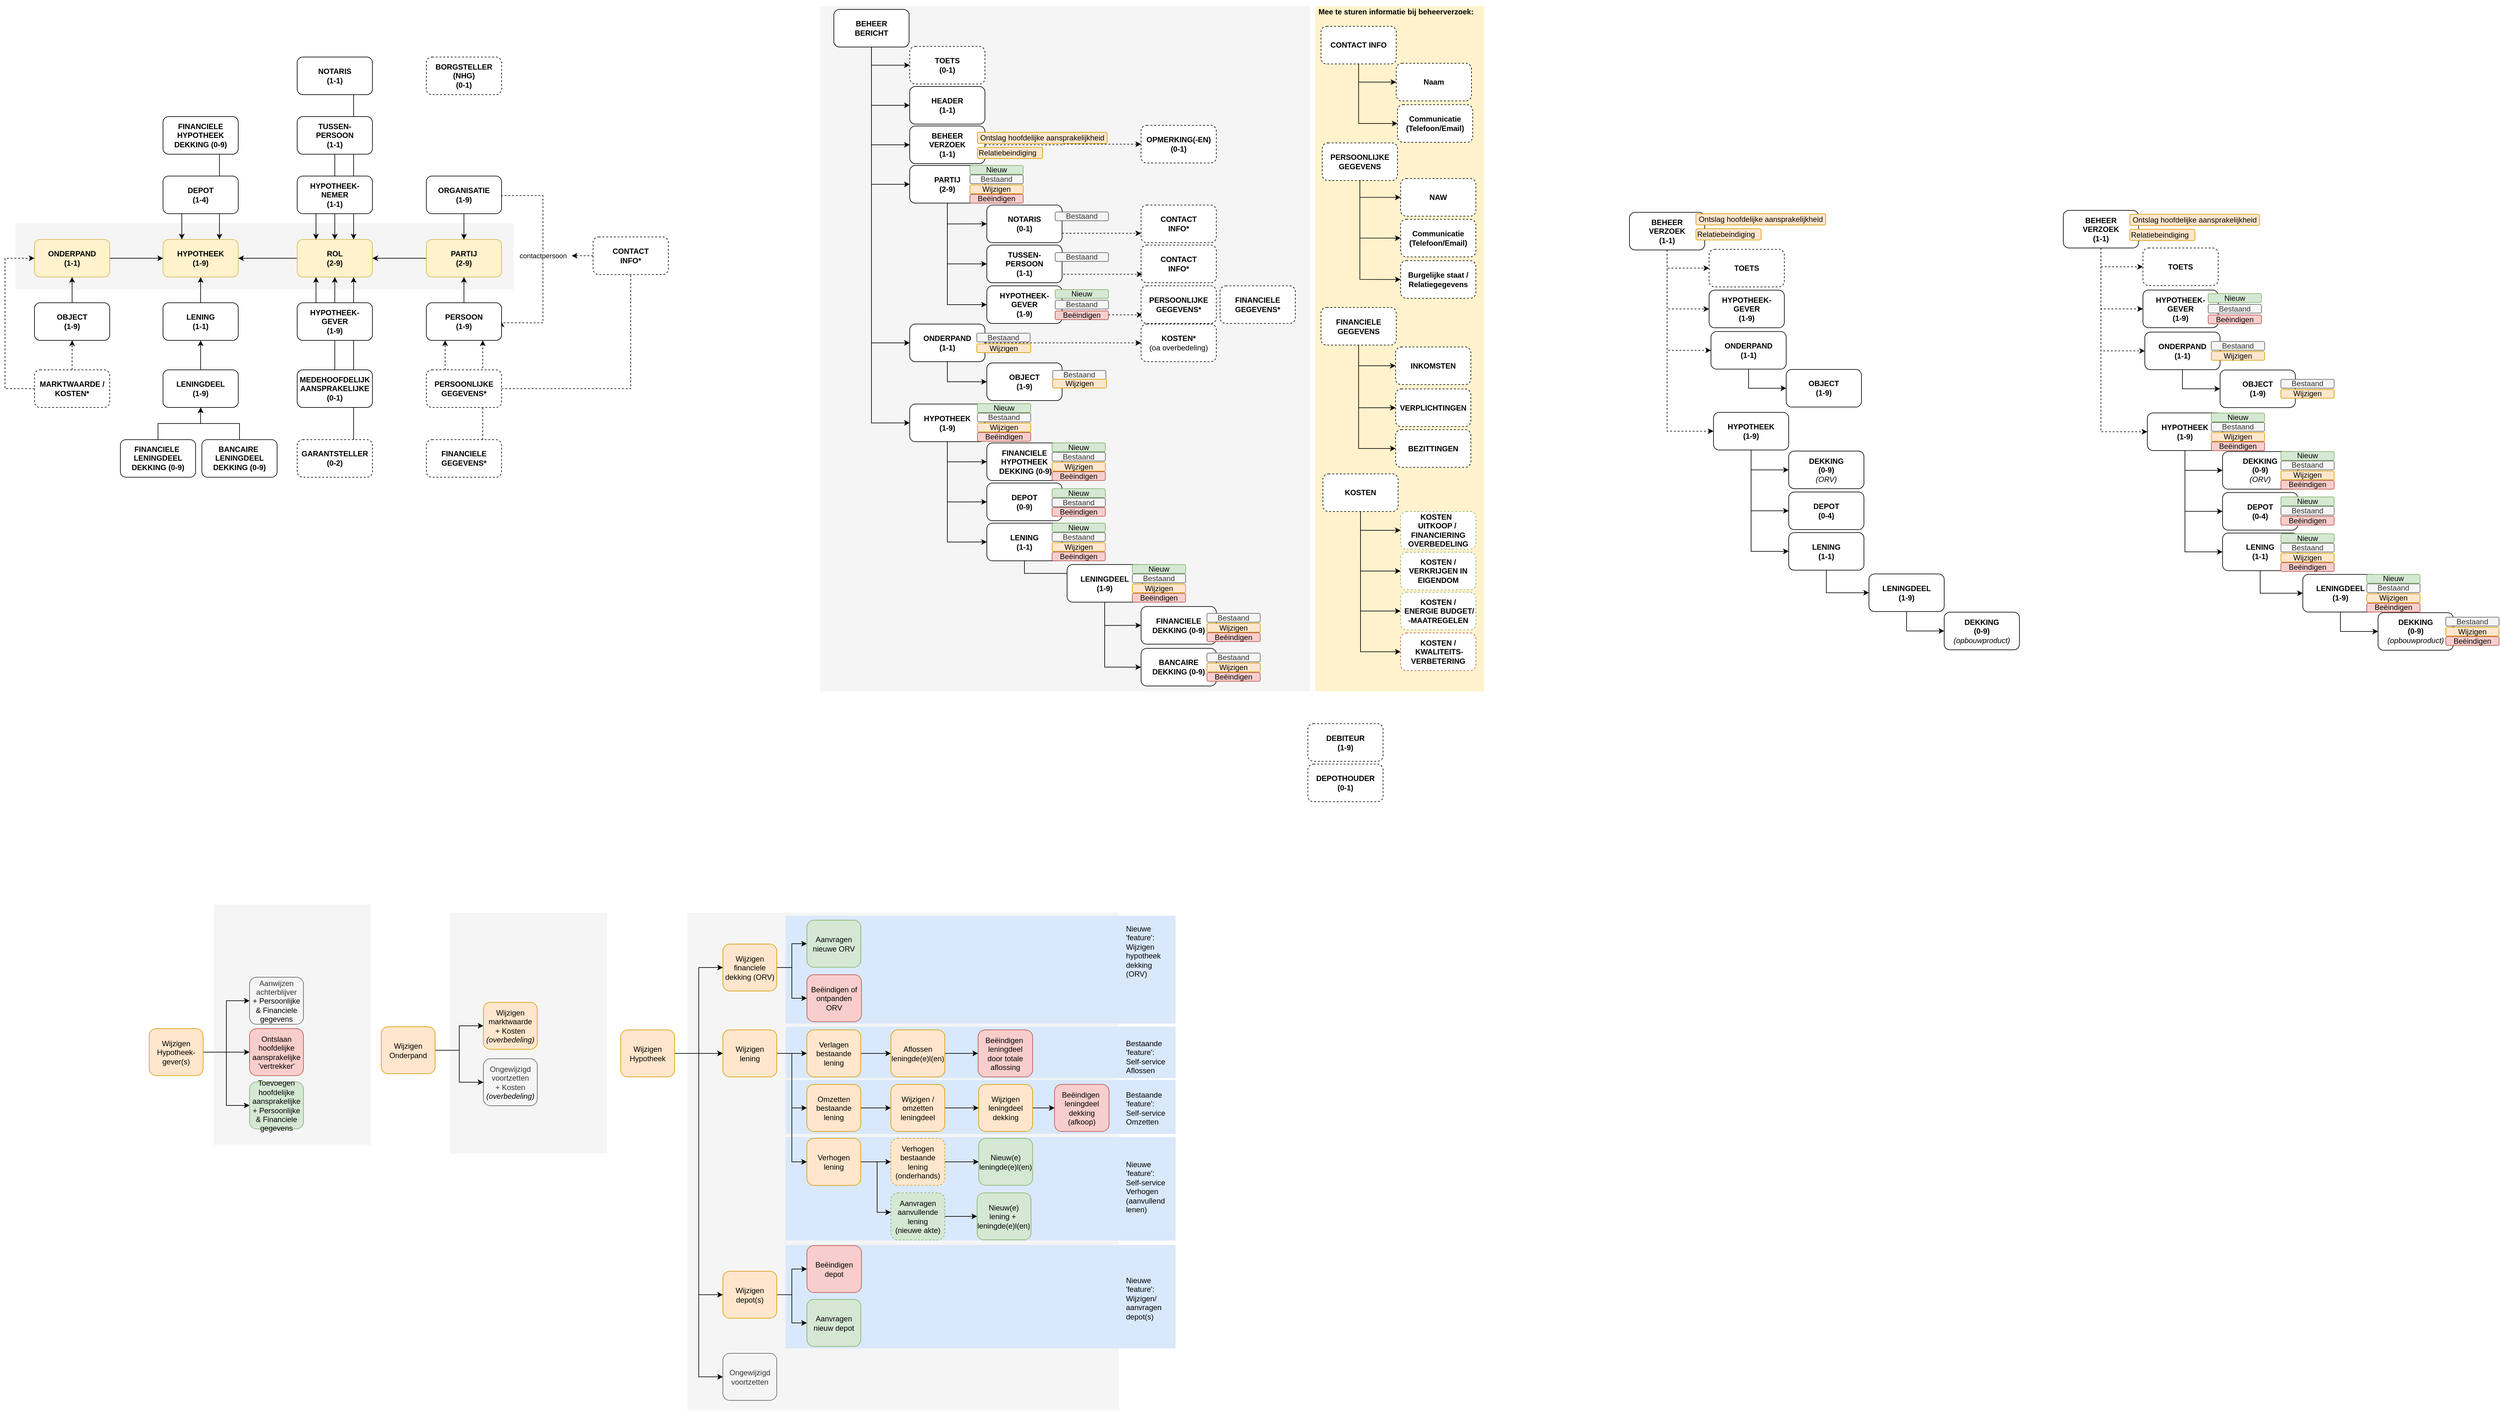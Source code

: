 <mxfile version="13.8.3" type="github" pages="4">
  <diagram id="I7jufwulgbsry3StlK6y" name="Conc. OHA Aegon">
    <mxGraphModel dx="5231" dy="-1253" grid="0" gridSize="10" guides="1" tooltips="1" connect="1" arrows="1" fold="1" page="0" pageScale="1" pageWidth="1169" pageHeight="1654" math="0" shadow="0">
      <root>
        <mxCell id="16eZvh0i86WeOEl6sTWW-0" />
        <mxCell id="16eZvh0i86WeOEl6sTWW-1" parent="16eZvh0i86WeOEl6sTWW-0" />
        <mxCell id="rHQwkzfR_DGRn0oWDXKm-214" value="" style="rounded=0;whiteSpace=wrap;html=1;align=left;fillColor=#f5f5f5;fontColor=#333333;strokeColor=none;" vertex="1" parent="16eZvh0i86WeOEl6sTWW-1">
          <mxGeometry x="-1434" y="4078" width="689" height="794" as="geometry" />
        </mxCell>
        <mxCell id="rHQwkzfR_DGRn0oWDXKm-236" value="" style="rounded=0;whiteSpace=wrap;html=1;dashed=1;align=left;fillColor=#dae8fc;strokeColor=none;" vertex="1" parent="16eZvh0i86WeOEl6sTWW-1">
          <mxGeometry x="-1277" y="4608" width="622" height="165" as="geometry" />
        </mxCell>
        <mxCell id="rHQwkzfR_DGRn0oWDXKm-232" value="" style="rounded=0;whiteSpace=wrap;html=1;dashed=1;align=left;fillColor=#dae8fc;strokeColor=none;" vertex="1" parent="16eZvh0i86WeOEl6sTWW-1">
          <mxGeometry x="-1277" y="4083" width="622" height="172" as="geometry" />
        </mxCell>
        <mxCell id="rHQwkzfR_DGRn0oWDXKm-229" value="" style="rounded=0;whiteSpace=wrap;html=1;dashed=1;align=left;fillColor=#dae8fc;strokeColor=none;" vertex="1" parent="16eZvh0i86WeOEl6sTWW-1">
          <mxGeometry x="-1277" y="4436" width="622" height="165" as="geometry" />
        </mxCell>
        <mxCell id="rHQwkzfR_DGRn0oWDXKm-225" value="" style="rounded=0;whiteSpace=wrap;html=1;dashed=1;align=left;fillColor=#dae8fc;strokeColor=none;" vertex="1" parent="16eZvh0i86WeOEl6sTWW-1">
          <mxGeometry x="-1277" y="4260" width="622" height="82" as="geometry" />
        </mxCell>
        <mxCell id="rHQwkzfR_DGRn0oWDXKm-223" value="" style="rounded=0;whiteSpace=wrap;html=1;dashed=1;align=left;fillColor=#dae8fc;strokeColor=none;" vertex="1" parent="16eZvh0i86WeOEl6sTWW-1">
          <mxGeometry x="-1277" y="4345" width="622" height="86" as="geometry" />
        </mxCell>
        <mxCell id="rHQwkzfR_DGRn0oWDXKm-218" value="" style="rounded=0;whiteSpace=wrap;html=1;align=left;fillColor=#f5f5f5;fontColor=#333333;strokeColor=none;" vertex="1" parent="16eZvh0i86WeOEl6sTWW-1">
          <mxGeometry x="-2189" y="4065" width="250" height="384" as="geometry" />
        </mxCell>
        <mxCell id="rHQwkzfR_DGRn0oWDXKm-217" value="" style="rounded=0;whiteSpace=wrap;html=1;align=left;fillColor=#f5f5f5;fontColor=#333333;strokeColor=none;" vertex="1" parent="16eZvh0i86WeOEl6sTWW-1">
          <mxGeometry x="-1812" y="4078" width="250" height="384" as="geometry" />
        </mxCell>
        <mxCell id="rHQwkzfR_DGRn0oWDXKm-129" value="" style="rounded=0;whiteSpace=wrap;html=1;fillColor=#f5f5f5;fontColor=#333333;strokeColor=none;" vertex="1" parent="16eZvh0i86WeOEl6sTWW-1">
          <mxGeometry x="-2506" y="2978" width="795" height="106" as="geometry" />
        </mxCell>
        <mxCell id="rHQwkzfR_DGRn0oWDXKm-117" style="edgeStyle=orthogonalEdgeStyle;rounded=0;orthogonalLoop=1;jettySize=auto;html=1;exitX=0.75;exitY=0;exitDx=0;exitDy=0;entryX=0.75;entryY=1;entryDx=0;entryDy=0;" edge="1" parent="16eZvh0i86WeOEl6sTWW-1" source="rHQwkzfR_DGRn0oWDXKm-111" target="rHQwkzfR_DGRn0oWDXKm-73">
          <mxGeometry relative="1" as="geometry" />
        </mxCell>
        <mxCell id="rHQwkzfR_DGRn0oWDXKm-116" style="edgeStyle=orthogonalEdgeStyle;rounded=0;orthogonalLoop=1;jettySize=auto;html=1;exitX=0.5;exitY=0;exitDx=0;exitDy=0;entryX=0.5;entryY=1;entryDx=0;entryDy=0;" edge="1" parent="16eZvh0i86WeOEl6sTWW-1" source="rHQwkzfR_DGRn0oWDXKm-113" target="rHQwkzfR_DGRn0oWDXKm-73">
          <mxGeometry relative="1" as="geometry" />
        </mxCell>
        <mxCell id="rHQwkzfR_DGRn0oWDXKm-115" style="edgeStyle=orthogonalEdgeStyle;rounded=0;orthogonalLoop=1;jettySize=auto;html=1;exitX=0.75;exitY=1;exitDx=0;exitDy=0;entryX=0.75;entryY=0;entryDx=0;entryDy=0;" edge="1" parent="16eZvh0i86WeOEl6sTWW-1" source="rHQwkzfR_DGRn0oWDXKm-99" target="rHQwkzfR_DGRn0oWDXKm-73">
          <mxGeometry relative="1" as="geometry" />
        </mxCell>
        <mxCell id="rHQwkzfR_DGRn0oWDXKm-68" value="" style="rounded=0;whiteSpace=wrap;html=1;fillColor=#f5f5f5;fontColor=#333333;strokeColor=none;" vertex="1" parent="16eZvh0i86WeOEl6sTWW-1">
          <mxGeometry x="-1222" y="2632" width="781" height="1093" as="geometry" />
        </mxCell>
        <mxCell id="rHQwkzfR_DGRn0oWDXKm-52" style="edgeStyle=orthogonalEdgeStyle;rounded=0;orthogonalLoop=1;jettySize=auto;html=1;entryX=0;entryY=0.75;entryDx=0;entryDy=0;exitX=1;exitY=0.75;exitDx=0;exitDy=0;dashed=1;" edge="1" parent="16eZvh0i86WeOEl6sTWW-1">
          <mxGeometry relative="1" as="geometry">
            <mxPoint x="-834" y="3124.29" as="sourcePoint" />
            <mxPoint x="-708.003" y="3124.29" as="targetPoint" />
          </mxGeometry>
        </mxCell>
        <mxCell id="16eZvh0i86WeOEl6sTWW-2" style="edgeStyle=orthogonalEdgeStyle;rounded=0;orthogonalLoop=1;jettySize=auto;html=1;exitX=0.5;exitY=1;exitDx=0;exitDy=0;entryX=0;entryY=0.5;entryDx=0;entryDy=0;" parent="16eZvh0i86WeOEl6sTWW-1" source="16eZvh0i86WeOEl6sTWW-3" edge="1">
          <mxGeometry relative="1" as="geometry">
            <mxPoint x="-815.003" y="3552.68" as="targetPoint" />
          </mxGeometry>
        </mxCell>
        <mxCell id="16eZvh0i86WeOEl6sTWW-3" value="LENING&lt;br&gt;(1-1)" style="rounded=1;whiteSpace=wrap;html=1;fontStyle=1;" parent="16eZvh0i86WeOEl6sTWW-1" vertex="1">
          <mxGeometry x="-956" y="3456.68" width="120" height="60" as="geometry" />
        </mxCell>
        <mxCell id="16eZvh0i86WeOEl6sTWW-4" style="edgeStyle=orthogonalEdgeStyle;rounded=0;orthogonalLoop=1;jettySize=auto;html=1;exitX=0.5;exitY=1;exitDx=0;exitDy=0;entryX=0;entryY=0.5;entryDx=0;entryDy=0;" parent="16eZvh0i86WeOEl6sTWW-1" source="16eZvh0i86WeOEl6sTWW-6" target="16eZvh0i86WeOEl6sTWW-7" edge="1">
          <mxGeometry relative="1" as="geometry" />
        </mxCell>
        <mxCell id="16eZvh0i86WeOEl6sTWW-5" style="edgeStyle=orthogonalEdgeStyle;rounded=0;orthogonalLoop=1;jettySize=auto;html=1;exitX=0.5;exitY=1;exitDx=0;exitDy=0;entryX=0;entryY=0.5;entryDx=0;entryDy=0;" parent="16eZvh0i86WeOEl6sTWW-1" source="16eZvh0i86WeOEl6sTWW-6" target="16eZvh0i86WeOEl6sTWW-8" edge="1">
          <mxGeometry relative="1" as="geometry" />
        </mxCell>
        <mxCell id="16eZvh0i86WeOEl6sTWW-6" value="LENINGDEEL&lt;br&gt;(1-9)" style="rounded=1;whiteSpace=wrap;html=1;fontStyle=1;" parent="16eZvh0i86WeOEl6sTWW-1" vertex="1">
          <mxGeometry x="-828.003" y="3522.68" width="120" height="60" as="geometry" />
        </mxCell>
        <mxCell id="16eZvh0i86WeOEl6sTWW-7" value="FINANCIELE DEKKING (0-9)" style="rounded=1;whiteSpace=wrap;html=1;fontStyle=1;" parent="16eZvh0i86WeOEl6sTWW-1" vertex="1">
          <mxGeometry x="-710.003" y="3589.68" width="120" height="60" as="geometry" />
        </mxCell>
        <mxCell id="16eZvh0i86WeOEl6sTWW-8" value="BANCAIRE DEKKING (0-9)" style="rounded=1;whiteSpace=wrap;html=1;fontStyle=1;" parent="16eZvh0i86WeOEl6sTWW-1" vertex="1">
          <mxGeometry x="-710.003" y="3656.32" width="120" height="60" as="geometry" />
        </mxCell>
        <mxCell id="16eZvh0i86WeOEl6sTWW-10" value="HYPOTHEEK-&lt;br&gt;GEVER&lt;br&gt;(1-9)" style="rounded=1;whiteSpace=wrap;html=1;fontStyle=1;" parent="16eZvh0i86WeOEl6sTWW-1" vertex="1">
          <mxGeometry x="-956.0" y="3078" width="120" height="60" as="geometry" />
        </mxCell>
        <mxCell id="16eZvh0i86WeOEl6sTWW-11" style="edgeStyle=orthogonalEdgeStyle;rounded=0;orthogonalLoop=1;jettySize=auto;html=1;exitX=0.5;exitY=1;exitDx=0;exitDy=0;entryX=0;entryY=0.5;entryDx=0;entryDy=0;" parent="16eZvh0i86WeOEl6sTWW-1" source="16eZvh0i86WeOEl6sTWW-18" target="16eZvh0i86WeOEl6sTWW-20" edge="1">
          <mxGeometry relative="1" as="geometry" />
        </mxCell>
        <mxCell id="16eZvh0i86WeOEl6sTWW-12" style="edgeStyle=orthogonalEdgeStyle;rounded=0;orthogonalLoop=1;jettySize=auto;html=1;exitX=0.5;exitY=1;exitDx=0;exitDy=0;entryX=0;entryY=0.5;entryDx=0;entryDy=0;" parent="16eZvh0i86WeOEl6sTWW-1" source="16eZvh0i86WeOEl6sTWW-18" target="16eZvh0i86WeOEl6sTWW-19" edge="1">
          <mxGeometry relative="1" as="geometry" />
        </mxCell>
        <mxCell id="16eZvh0i86WeOEl6sTWW-13" style="edgeStyle=orthogonalEdgeStyle;rounded=0;orthogonalLoop=1;jettySize=auto;html=1;exitX=0.5;exitY=1;exitDx=0;exitDy=0;entryX=0;entryY=0.5;entryDx=0;entryDy=0;" parent="16eZvh0i86WeOEl6sTWW-1" source="rHQwkzfR_DGRn0oWDXKm-47" target="16eZvh0i86WeOEl6sTWW-22" edge="1">
          <mxGeometry relative="1" as="geometry">
            <mxPoint x="-1019.003" y="2934" as="sourcePoint" />
          </mxGeometry>
        </mxCell>
        <mxCell id="16eZvh0i86WeOEl6sTWW-14" style="edgeStyle=orthogonalEdgeStyle;rounded=0;orthogonalLoop=1;jettySize=auto;html=1;exitX=0.5;exitY=1;exitDx=0;exitDy=0;entryX=0;entryY=0.5;entryDx=0;entryDy=0;" parent="16eZvh0i86WeOEl6sTWW-1" source="rHQwkzfR_DGRn0oWDXKm-47" target="16eZvh0i86WeOEl6sTWW-10" edge="1">
          <mxGeometry relative="1" as="geometry">
            <mxPoint x="-1019.003" y="2934" as="sourcePoint" />
          </mxGeometry>
        </mxCell>
        <mxCell id="16eZvh0i86WeOEl6sTWW-15" style="edgeStyle=orthogonalEdgeStyle;rounded=0;orthogonalLoop=1;jettySize=auto;html=1;exitX=0.5;exitY=1;exitDx=0;exitDy=0;entryX=0;entryY=0.5;entryDx=0;entryDy=0;" parent="16eZvh0i86WeOEl6sTWW-1" source="16eZvh0i86WeOEl6sTWW-18" target="16eZvh0i86WeOEl6sTWW-26" edge="1">
          <mxGeometry relative="1" as="geometry" />
        </mxCell>
        <mxCell id="16eZvh0i86WeOEl6sTWW-16" style="edgeStyle=orthogonalEdgeStyle;rounded=0;orthogonalLoop=1;jettySize=auto;html=1;exitX=0.5;exitY=1;exitDx=0;exitDy=0;entryX=0;entryY=0.5;entryDx=0;entryDy=0;" parent="16eZvh0i86WeOEl6sTWW-1" source="16eZvh0i86WeOEl6sTWW-18" target="16eZvh0i86WeOEl6sTWW-40" edge="1">
          <mxGeometry relative="1" as="geometry" />
        </mxCell>
        <mxCell id="16eZvh0i86WeOEl6sTWW-17" style="edgeStyle=orthogonalEdgeStyle;rounded=0;orthogonalLoop=1;jettySize=auto;html=1;exitX=0.5;exitY=1;exitDx=0;exitDy=0;entryX=0;entryY=0.5;entryDx=0;entryDy=0;" parent="16eZvh0i86WeOEl6sTWW-1" source="rHQwkzfR_DGRn0oWDXKm-47" target="16eZvh0i86WeOEl6sTWW-36" edge="1">
          <mxGeometry relative="1" as="geometry">
            <mxPoint x="-1019.003" y="2934" as="sourcePoint" />
          </mxGeometry>
        </mxCell>
        <mxCell id="rHQwkzfR_DGRn0oWDXKm-48" style="edgeStyle=orthogonalEdgeStyle;rounded=0;orthogonalLoop=1;jettySize=auto;html=1;exitX=0.5;exitY=1;exitDx=0;exitDy=0;entryX=0;entryY=0.5;entryDx=0;entryDy=0;" edge="1" parent="16eZvh0i86WeOEl6sTWW-1" source="16eZvh0i86WeOEl6sTWW-18" target="rHQwkzfR_DGRn0oWDXKm-47">
          <mxGeometry relative="1" as="geometry" />
        </mxCell>
        <mxCell id="rHQwkzfR_DGRn0oWDXKm-210" style="edgeStyle=orthogonalEdgeStyle;rounded=0;orthogonalLoop=1;jettySize=auto;html=1;exitX=0.5;exitY=1;exitDx=0;exitDy=0;entryX=0;entryY=0.5;entryDx=0;entryDy=0;endArrow=classic;endFill=1;strokeColor=#000000;" edge="1" parent="16eZvh0i86WeOEl6sTWW-1" source="16eZvh0i86WeOEl6sTWW-18" target="rHQwkzfR_DGRn0oWDXKm-209">
          <mxGeometry relative="1" as="geometry" />
        </mxCell>
        <mxCell id="16eZvh0i86WeOEl6sTWW-18" value="BEHEER&lt;br&gt;BERICHT" style="rounded=1;whiteSpace=wrap;html=1;fontStyle=1;" parent="16eZvh0i86WeOEl6sTWW-1" vertex="1">
          <mxGeometry x="-1200.003" y="2637" width="120" height="60" as="geometry" />
        </mxCell>
        <mxCell id="16eZvh0i86WeOEl6sTWW-19" value="BEHEER&lt;br&gt;VERZOEK&lt;br&gt;(1-1)" style="rounded=1;whiteSpace=wrap;html=1;fontStyle=1;" parent="16eZvh0i86WeOEl6sTWW-1" vertex="1">
          <mxGeometry x="-1079.003" y="2823" width="120" height="60" as="geometry" />
        </mxCell>
        <mxCell id="16eZvh0i86WeOEl6sTWW-20" value="HEADER&lt;br&gt;(1-1)" style="rounded=1;whiteSpace=wrap;html=1;fontStyle=1;" parent="16eZvh0i86WeOEl6sTWW-1" vertex="1">
          <mxGeometry x="-1079.003" y="2760" width="120" height="60" as="geometry" />
        </mxCell>
        <mxCell id="16eZvh0i86WeOEl6sTWW-22" value="TUSSEN-&lt;br&gt;PERSOON&lt;br&gt;(1-1)" style="rounded=1;whiteSpace=wrap;html=1;fontStyle=1;" parent="16eZvh0i86WeOEl6sTWW-1" vertex="1">
          <mxGeometry x="-956.0" y="3013" width="120" height="60" as="geometry" />
        </mxCell>
        <mxCell id="16eZvh0i86WeOEl6sTWW-23" style="edgeStyle=orthogonalEdgeStyle;rounded=0;orthogonalLoop=1;jettySize=auto;html=1;exitX=0.5;exitY=1;exitDx=0;exitDy=0;entryX=0;entryY=0.5;entryDx=0;entryDy=0;" parent="16eZvh0i86WeOEl6sTWW-1" source="16eZvh0i86WeOEl6sTWW-26" target="16eZvh0i86WeOEl6sTWW-27" edge="1">
          <mxGeometry relative="1" as="geometry" />
        </mxCell>
        <mxCell id="16eZvh0i86WeOEl6sTWW-24" style="edgeStyle=orthogonalEdgeStyle;rounded=0;orthogonalLoop=1;jettySize=auto;html=1;exitX=0.5;exitY=1;exitDx=0;exitDy=0;entryX=0;entryY=0.5;entryDx=0;entryDy=0;" parent="16eZvh0i86WeOEl6sTWW-1" source="16eZvh0i86WeOEl6sTWW-26" target="16eZvh0i86WeOEl6sTWW-3" edge="1">
          <mxGeometry relative="1" as="geometry" />
        </mxCell>
        <mxCell id="16eZvh0i86WeOEl6sTWW-25" style="edgeStyle=orthogonalEdgeStyle;rounded=0;orthogonalLoop=1;jettySize=auto;html=1;exitX=0.5;exitY=1;exitDx=0;exitDy=0;entryX=0;entryY=0.5;entryDx=0;entryDy=0;" parent="16eZvh0i86WeOEl6sTWW-1" source="16eZvh0i86WeOEl6sTWW-26" target="16eZvh0i86WeOEl6sTWW-31" edge="1">
          <mxGeometry relative="1" as="geometry" />
        </mxCell>
        <mxCell id="16eZvh0i86WeOEl6sTWW-26" value="HYPOTHEEK&lt;br&gt;(1-9)" style="rounded=1;whiteSpace=wrap;html=1;fontStyle=1;" parent="16eZvh0i86WeOEl6sTWW-1" vertex="1">
          <mxGeometry x="-1079.003" y="3266.68" width="120" height="60" as="geometry" />
        </mxCell>
        <mxCell id="16eZvh0i86WeOEl6sTWW-27" value="FINANCIELE&lt;br&gt;HYPOTHEEK&lt;br&gt;&amp;nbsp;DEKKING (0-9)" style="rounded=1;whiteSpace=wrap;html=1;fontStyle=1;" parent="16eZvh0i86WeOEl6sTWW-1" vertex="1">
          <mxGeometry x="-956" y="3328.68" width="120" height="60" as="geometry" />
        </mxCell>
        <mxCell id="16eZvh0i86WeOEl6sTWW-29" value="OBJECT&lt;br&gt;(1-9)" style="rounded=1;whiteSpace=wrap;html=1;fontStyle=1;" parent="16eZvh0i86WeOEl6sTWW-1" vertex="1">
          <mxGeometry x="-956" y="3201" width="120" height="60" as="geometry" />
        </mxCell>
        <mxCell id="16eZvh0i86WeOEl6sTWW-30" value="PERSOONLIJKE&lt;br&gt;GEGEVENS*" style="rounded=1;whiteSpace=wrap;html=1;fontStyle=1;dashed=1;" parent="16eZvh0i86WeOEl6sTWW-1" vertex="1">
          <mxGeometry x="-710.003" y="3078" width="120" height="60" as="geometry" />
        </mxCell>
        <mxCell id="16eZvh0i86WeOEl6sTWW-31" value="DEPOT&lt;br&gt;(0-9)" style="rounded=1;whiteSpace=wrap;html=1;fontStyle=1;" parent="16eZvh0i86WeOEl6sTWW-1" vertex="1">
          <mxGeometry x="-956" y="3392.68" width="120" height="60" as="geometry" />
        </mxCell>
        <mxCell id="16eZvh0i86WeOEl6sTWW-32" value="KOSTEN*&lt;br&gt;&lt;span style=&quot;font-weight: normal&quot;&gt;(oa overbedeling)&lt;/span&gt;" style="rounded=1;whiteSpace=wrap;html=1;fontStyle=1;dashed=1;" parent="16eZvh0i86WeOEl6sTWW-1" vertex="1">
          <mxGeometry x="-710.003" y="3139" width="120" height="60" as="geometry" />
        </mxCell>
        <mxCell id="16eZvh0i86WeOEl6sTWW-33" value="FINANCIELE&lt;br&gt;GEGEVENS*" style="rounded=1;whiteSpace=wrap;html=1;fontStyle=1;dashed=1;" parent="16eZvh0i86WeOEl6sTWW-1" vertex="1">
          <mxGeometry x="-584.003" y="3078" width="120" height="60" as="geometry" />
        </mxCell>
        <mxCell id="16eZvh0i86WeOEl6sTWW-34" value="CONTACT&lt;br&gt;INFO*" style="rounded=1;whiteSpace=wrap;html=1;fontStyle=1;dashed=1;" parent="16eZvh0i86WeOEl6sTWW-1" vertex="1">
          <mxGeometry x="-710.003" y="3013" width="120" height="60" as="geometry" />
        </mxCell>
        <mxCell id="16eZvh0i86WeOEl6sTWW-36" value="NOTARIS&lt;br&gt;(0-1)" style="rounded=1;whiteSpace=wrap;html=1;fontStyle=1;" parent="16eZvh0i86WeOEl6sTWW-1" vertex="1">
          <mxGeometry x="-956.0" y="2949.18" width="120" height="60" as="geometry" />
        </mxCell>
        <mxCell id="16eZvh0i86WeOEl6sTWW-37" value="CONTACT&lt;br&gt;INFO*" style="rounded=1;whiteSpace=wrap;html=1;fontStyle=1;dashed=1;" parent="16eZvh0i86WeOEl6sTWW-1" vertex="1">
          <mxGeometry x="-710.003" y="2949.18" width="120" height="60" as="geometry" />
        </mxCell>
        <mxCell id="16eZvh0i86WeOEl6sTWW-38" value="DEBITEUR&lt;br&gt;(1-9)" style="rounded=1;whiteSpace=wrap;html=1;fontStyle=1;dashed=1;" parent="16eZvh0i86WeOEl6sTWW-1" vertex="1">
          <mxGeometry x="-444.003" y="3776.5" width="120" height="60" as="geometry" />
        </mxCell>
        <mxCell id="16eZvh0i86WeOEl6sTWW-39" value="DEPOTHOUDER&lt;br&gt;(0-1)" style="rounded=1;whiteSpace=wrap;html=1;fontStyle=1;dashed=1;" parent="16eZvh0i86WeOEl6sTWW-1" vertex="1">
          <mxGeometry x="-444.003" y="3841" width="120" height="60" as="geometry" />
        </mxCell>
        <mxCell id="16eZvh0i86WeOEl6sTWW-41" style="edgeStyle=orthogonalEdgeStyle;rounded=0;orthogonalLoop=1;jettySize=auto;html=1;exitX=0.5;exitY=1;exitDx=0;exitDy=0;entryX=0;entryY=0.5;entryDx=0;entryDy=0;" parent="16eZvh0i86WeOEl6sTWW-1" source="16eZvh0i86WeOEl6sTWW-40" target="16eZvh0i86WeOEl6sTWW-29" edge="1">
          <mxGeometry relative="1" as="geometry" />
        </mxCell>
        <mxCell id="16eZvh0i86WeOEl6sTWW-40" value="ONDERPAND&lt;br&gt;(1-1)" style="rounded=1;whiteSpace=wrap;html=1;fontStyle=1;" parent="16eZvh0i86WeOEl6sTWW-1" vertex="1">
          <mxGeometry x="-1079.003" y="3139" width="120" height="60" as="geometry" />
        </mxCell>
        <mxCell id="16eZvh0i86WeOEl6sTWW-42" value="&lt;p&gt;&lt;b&gt;Mee te sturen informatie bij beheerverzoek:&lt;/b&gt;&lt;br&gt;&lt;/p&gt;&lt;p&gt;&lt;b&gt;&lt;br&gt;&lt;/b&gt;&lt;/p&gt;" style="text;html=1;fillColor=#fff2cc;spacing=5;spacingTop=-20;whiteSpace=wrap;overflow=hidden;rounded=0;verticalAlign=top;dashed=1;" parent="16eZvh0i86WeOEl6sTWW-1" vertex="1">
          <mxGeometry x="-432" y="2632" width="269" height="1093" as="geometry" />
        </mxCell>
        <mxCell id="rHQwkzfR_DGRn0oWDXKm-60" style="edgeStyle=orthogonalEdgeStyle;rounded=0;orthogonalLoop=1;jettySize=auto;html=1;exitX=0.5;exitY=1;exitDx=0;exitDy=0;entryX=0;entryY=0.5;entryDx=0;entryDy=0;" edge="1" parent="16eZvh0i86WeOEl6sTWW-1" source="16eZvh0i86WeOEl6sTWW-44" target="rHQwkzfR_DGRn0oWDXKm-57">
          <mxGeometry relative="1" as="geometry" />
        </mxCell>
        <mxCell id="rHQwkzfR_DGRn0oWDXKm-61" style="edgeStyle=orthogonalEdgeStyle;rounded=0;orthogonalLoop=1;jettySize=auto;html=1;exitX=0.5;exitY=1;exitDx=0;exitDy=0;entryX=0;entryY=0.5;entryDx=0;entryDy=0;" edge="1" parent="16eZvh0i86WeOEl6sTWW-1" source="16eZvh0i86WeOEl6sTWW-44" target="rHQwkzfR_DGRn0oWDXKm-58">
          <mxGeometry relative="1" as="geometry" />
        </mxCell>
        <mxCell id="rHQwkzfR_DGRn0oWDXKm-62" style="edgeStyle=orthogonalEdgeStyle;rounded=0;orthogonalLoop=1;jettySize=auto;html=1;exitX=0.5;exitY=1;exitDx=0;exitDy=0;entryX=0;entryY=0.5;entryDx=0;entryDy=0;" edge="1" parent="16eZvh0i86WeOEl6sTWW-1" source="16eZvh0i86WeOEl6sTWW-44" target="rHQwkzfR_DGRn0oWDXKm-59">
          <mxGeometry relative="1" as="geometry" />
        </mxCell>
        <mxCell id="16eZvh0i86WeOEl6sTWW-44" value="PERSOONLIJKE&lt;br&gt;GEGEVENS" style="rounded=1;whiteSpace=wrap;html=1;fontStyle=1;dashed=1;" parent="16eZvh0i86WeOEl6sTWW-1" vertex="1">
          <mxGeometry x="-421.003" y="2850" width="120" height="60" as="geometry" />
        </mxCell>
        <mxCell id="16eZvh0i86WeOEl6sTWW-45" value="FINANCIELE&lt;br&gt;GEGEVENS" style="rounded=1;whiteSpace=wrap;html=1;fontStyle=1;dashed=1;" parent="16eZvh0i86WeOEl6sTWW-1" vertex="1">
          <mxGeometry x="-423.003" y="3112.5" width="120" height="60" as="geometry" />
        </mxCell>
        <mxCell id="16eZvh0i86WeOEl6sTWW-46" value="INKOMSTEN" style="rounded=1;whiteSpace=wrap;html=1;fontStyle=1;dashed=1;" parent="16eZvh0i86WeOEl6sTWW-1" vertex="1">
          <mxGeometry x="-304.003" y="3175.5" width="120" height="60" as="geometry" />
        </mxCell>
        <mxCell id="16eZvh0i86WeOEl6sTWW-47" style="edgeStyle=orthogonalEdgeStyle;rounded=0;orthogonalLoop=1;jettySize=auto;html=1;exitX=0.5;exitY=1;exitDx=0;exitDy=0;entryX=0;entryY=0.5;entryDx=0;entryDy=0;" parent="16eZvh0i86WeOEl6sTWW-1" source="16eZvh0i86WeOEl6sTWW-45" target="16eZvh0i86WeOEl6sTWW-46" edge="1">
          <mxGeometry relative="1" as="geometry" />
        </mxCell>
        <mxCell id="16eZvh0i86WeOEl6sTWW-48" value="VERPLICHTINGEN" style="rounded=1;whiteSpace=wrap;html=1;fontStyle=1;dashed=1;" parent="16eZvh0i86WeOEl6sTWW-1" vertex="1">
          <mxGeometry x="-304.003" y="3242.5" width="120" height="60" as="geometry" />
        </mxCell>
        <mxCell id="16eZvh0i86WeOEl6sTWW-49" style="edgeStyle=orthogonalEdgeStyle;rounded=0;orthogonalLoop=1;jettySize=auto;html=1;exitX=0.5;exitY=1;exitDx=0;exitDy=0;entryX=0;entryY=0.5;entryDx=0;entryDy=0;" parent="16eZvh0i86WeOEl6sTWW-1" source="16eZvh0i86WeOEl6sTWW-45" target="16eZvh0i86WeOEl6sTWW-48" edge="1">
          <mxGeometry relative="1" as="geometry" />
        </mxCell>
        <mxCell id="16eZvh0i86WeOEl6sTWW-50" value="BEZITTINGEN" style="rounded=1;whiteSpace=wrap;html=1;fontStyle=1;dashed=1;" parent="16eZvh0i86WeOEl6sTWW-1" vertex="1">
          <mxGeometry x="-304.003" y="3307.5" width="120" height="60" as="geometry" />
        </mxCell>
        <mxCell id="16eZvh0i86WeOEl6sTWW-51" style="edgeStyle=orthogonalEdgeStyle;rounded=0;orthogonalLoop=1;jettySize=auto;html=1;exitX=0.5;exitY=1;exitDx=0;exitDy=0;entryX=0;entryY=0.5;entryDx=0;entryDy=0;" parent="16eZvh0i86WeOEl6sTWW-1" source="16eZvh0i86WeOEl6sTWW-45" target="16eZvh0i86WeOEl6sTWW-50" edge="1">
          <mxGeometry relative="1" as="geometry" />
        </mxCell>
        <mxCell id="16eZvh0i86WeOEl6sTWW-53" value="KOSTEN / VERKRIJGEN IN EIGENDOM" style="rounded=1;whiteSpace=wrap;html=1;fontStyle=1;dashed=1;strokeColor=#82b366;fillColor=#FFFFFF;" parent="16eZvh0i86WeOEl6sTWW-1" vertex="1">
          <mxGeometry x="-296.003" y="3503" width="120" height="60" as="geometry" />
        </mxCell>
        <mxCell id="16eZvh0i86WeOEl6sTWW-54" value="KOSTEN&amp;nbsp;&amp;nbsp;&lt;br&gt;UITKOOP /&amp;nbsp;&lt;br&gt;FINANCIERING&lt;br&gt;OVERBEDELING" style="rounded=1;whiteSpace=wrap;html=1;fontStyle=1;dashed=1;strokeColor=#82b366;fillColor=#FFFFFF;" parent="16eZvh0i86WeOEl6sTWW-1" vertex="1">
          <mxGeometry x="-296.003" y="3438" width="120" height="60" as="geometry" />
        </mxCell>
        <mxCell id="16eZvh0i86WeOEl6sTWW-55" value="KOSTEN /&lt;br&gt;&amp;nbsp;ENERGIE BUDGET/ -MAATREGELEN" style="rounded=1;whiteSpace=wrap;html=1;fontStyle=1;dashed=1;strokeColor=#82b366;fillColor=#FFFFFF;" parent="16eZvh0i86WeOEl6sTWW-1" vertex="1">
          <mxGeometry x="-296.003" y="3566.75" width="120" height="60" as="geometry" />
        </mxCell>
        <mxCell id="16eZvh0i86WeOEl6sTWW-56" value="KOSTEN /&lt;br&gt;&amp;nbsp;KWALITEITS-VERBETERING" style="rounded=1;whiteSpace=wrap;html=1;fontStyle=1;dashed=1;strokeColor=#b85450;fillColor=#FFFFFF;" parent="16eZvh0i86WeOEl6sTWW-1" vertex="1">
          <mxGeometry x="-296.003" y="3631.75" width="120" height="60" as="geometry" />
        </mxCell>
        <mxCell id="16eZvh0i86WeOEl6sTWW-57" style="edgeStyle=orthogonalEdgeStyle;rounded=0;orthogonalLoop=1;jettySize=auto;html=1;exitX=0.5;exitY=1;exitDx=0;exitDy=0;entryX=0;entryY=0.5;entryDx=0;entryDy=0;" parent="16eZvh0i86WeOEl6sTWW-1" source="16eZvh0i86WeOEl6sTWW-61" target="16eZvh0i86WeOEl6sTWW-54" edge="1">
          <mxGeometry relative="1" as="geometry" />
        </mxCell>
        <mxCell id="16eZvh0i86WeOEl6sTWW-58" style="edgeStyle=orthogonalEdgeStyle;rounded=0;orthogonalLoop=1;jettySize=auto;html=1;exitX=0.5;exitY=1;exitDx=0;exitDy=0;entryX=0;entryY=0.5;entryDx=0;entryDy=0;" parent="16eZvh0i86WeOEl6sTWW-1" source="16eZvh0i86WeOEl6sTWW-61" target="16eZvh0i86WeOEl6sTWW-53" edge="1">
          <mxGeometry relative="1" as="geometry" />
        </mxCell>
        <mxCell id="16eZvh0i86WeOEl6sTWW-59" style="edgeStyle=orthogonalEdgeStyle;rounded=0;orthogonalLoop=1;jettySize=auto;html=1;exitX=0.5;exitY=1;exitDx=0;exitDy=0;entryX=0;entryY=0.5;entryDx=0;entryDy=0;" parent="16eZvh0i86WeOEl6sTWW-1" source="16eZvh0i86WeOEl6sTWW-61" target="16eZvh0i86WeOEl6sTWW-55" edge="1">
          <mxGeometry relative="1" as="geometry" />
        </mxCell>
        <mxCell id="16eZvh0i86WeOEl6sTWW-60" style="edgeStyle=orthogonalEdgeStyle;rounded=0;orthogonalLoop=1;jettySize=auto;html=1;exitX=0.5;exitY=1;exitDx=0;exitDy=0;entryX=0;entryY=0.5;entryDx=0;entryDy=0;" parent="16eZvh0i86WeOEl6sTWW-1" source="16eZvh0i86WeOEl6sTWW-61" target="16eZvh0i86WeOEl6sTWW-56" edge="1">
          <mxGeometry relative="1" as="geometry" />
        </mxCell>
        <mxCell id="16eZvh0i86WeOEl6sTWW-61" value="KOSTEN" style="rounded=1;whiteSpace=wrap;html=1;fontStyle=1;dashed=1;" parent="16eZvh0i86WeOEl6sTWW-1" vertex="1">
          <mxGeometry x="-420.003" y="3378" width="120" height="60" as="geometry" />
        </mxCell>
        <mxCell id="H1KVzQZMlK7rgjj-6Mtk-0" value="&lt;span style=&quot;font-weight: 400&quot;&gt;Bestaand&lt;/span&gt;" style="rounded=1;whiteSpace=wrap;html=1;fontStyle=1;fillColor=#f5f5f5;strokeColor=#666666;fontColor=#333333;" parent="16eZvh0i86WeOEl6sTWW-1" vertex="1">
          <mxGeometry x="-972.0" y="3153.5" width="85" height="14" as="geometry" />
        </mxCell>
        <mxCell id="H1KVzQZMlK7rgjj-6Mtk-1" value="&lt;span style=&quot;font-weight: 400&quot;&gt;Wijzigen&lt;/span&gt;" style="rounded=1;whiteSpace=wrap;html=1;fontStyle=1;fillColor=#ffe6cc;strokeColor=#d79b00;" parent="16eZvh0i86WeOEl6sTWW-1" vertex="1">
          <mxGeometry x="-972.0" y="3170.5" width="86" height="14" as="geometry" />
        </mxCell>
        <mxCell id="H1KVzQZMlK7rgjj-6Mtk-2" value="&lt;span style=&quot;font-weight: 400&quot;&gt;Bestaand&lt;/span&gt;" style="rounded=1;whiteSpace=wrap;html=1;fontStyle=1;fillColor=#f5f5f5;strokeColor=#666666;fontColor=#333333;" parent="16eZvh0i86WeOEl6sTWW-1" vertex="1">
          <mxGeometry x="-851" y="3213.0" width="85" height="14" as="geometry" />
        </mxCell>
        <mxCell id="H1KVzQZMlK7rgjj-6Mtk-3" value="&lt;span style=&quot;font-weight: 400&quot;&gt;Wijzigen&lt;/span&gt;" style="rounded=1;whiteSpace=wrap;html=1;fontStyle=1;fillColor=#ffe6cc;strokeColor=#d79b00;" parent="16eZvh0i86WeOEl6sTWW-1" vertex="1">
          <mxGeometry x="-851" y="3227.0" width="86" height="14" as="geometry" />
        </mxCell>
        <mxCell id="H1KVzQZMlK7rgjj-6Mtk-39" style="edgeStyle=orthogonalEdgeStyle;rounded=0;orthogonalLoop=1;jettySize=auto;html=1;exitX=1;exitY=0.5;exitDx=0;exitDy=0;entryX=0;entryY=0.5;entryDx=0;entryDy=0;" parent="16eZvh0i86WeOEl6sTWW-1" source="H1KVzQZMlK7rgjj-6Mtk-7" target="H1KVzQZMlK7rgjj-6Mtk-37" edge="1">
          <mxGeometry relative="1" as="geometry" />
        </mxCell>
        <mxCell id="H1KVzQZMlK7rgjj-6Mtk-7" value="&lt;span style=&quot;text-align: left&quot;&gt;Aanvragen aanvullende lening&lt;br&gt;(nieuwe akte)&lt;br&gt;&lt;/span&gt;" style="rounded=1;whiteSpace=wrap;html=1;fontStyle=0;fillColor=#d5e8d4;strokeColor=#82b366;dashed=1;" parent="16eZvh0i86WeOEl6sTWW-1" vertex="1">
          <mxGeometry x="-1109.003" y="4525" width="86" height="75" as="geometry" />
        </mxCell>
        <mxCell id="rHQwkzfR_DGRn0oWDXKm-216" style="edgeStyle=none;rounded=0;orthogonalLoop=1;jettySize=auto;html=1;exitX=1;exitY=0.5;exitDx=0;exitDy=0;entryX=0;entryY=0.5;entryDx=0;entryDy=0;endArrow=classic;endFill=1;strokeColor=#000000;" edge="1" parent="16eZvh0i86WeOEl6sTWW-1" source="H1KVzQZMlK7rgjj-6Mtk-10" target="H1KVzQZMlK7rgjj-6Mtk-41">
          <mxGeometry relative="1" as="geometry" />
        </mxCell>
        <mxCell id="H1KVzQZMlK7rgjj-6Mtk-10" value="&lt;span style=&quot;font-weight: 400&quot;&gt;Omzetten&lt;br&gt;bestaande&lt;br&gt;lening&lt;br&gt;&lt;/span&gt;" style="rounded=1;whiteSpace=wrap;html=1;fontStyle=1;fillColor=#ffe6cc;strokeColor=#d79b00;" parent="16eZvh0i86WeOEl6sTWW-1" vertex="1">
          <mxGeometry x="-1243.003" y="4352" width="86" height="75" as="geometry" />
        </mxCell>
        <mxCell id="H1KVzQZMlK7rgjj-6Mtk-11" value="&lt;span style=&quot;color: rgb(51 , 51 , 51) ; font-weight: 400&quot;&gt;Aanwijzen achterblijver&lt;/span&gt;&lt;span style=&quot;color: rgb(0 , 0 , 0) ; font-weight: 400&quot;&gt;&lt;br&gt;&lt;/span&gt;&lt;span style=&quot;color: rgb(0 , 0 , 0) ; font-weight: 400&quot;&gt;+ Persoonlijke &amp;amp; Financiele gegevens&lt;/span&gt;&lt;span style=&quot;font-weight: 400&quot;&gt;&lt;br&gt;&lt;/span&gt;" style="rounded=1;whiteSpace=wrap;html=1;fontStyle=1;fillColor=#f5f5f5;strokeColor=#666666;fontColor=#333333;" parent="16eZvh0i86WeOEl6sTWW-1" vertex="1">
          <mxGeometry x="-2132.003" y="4181.0" width="86" height="75" as="geometry" />
        </mxCell>
        <mxCell id="rHQwkzfR_DGRn0oWDXKm-228" style="edgeStyle=none;rounded=0;orthogonalLoop=1;jettySize=auto;html=1;exitX=1;exitY=0.5;exitDx=0;exitDy=0;endArrow=classic;endFill=1;strokeColor=#000000;" edge="1" parent="16eZvh0i86WeOEl6sTWW-1" source="H1KVzQZMlK7rgjj-6Mtk-12" target="rHQwkzfR_DGRn0oWDXKm-227">
          <mxGeometry relative="1" as="geometry" />
        </mxCell>
        <mxCell id="H1KVzQZMlK7rgjj-6Mtk-12" value="&lt;span style=&quot;font-weight: 400&quot;&gt;Verhogen&lt;br&gt;bestaande&lt;br&gt;lening&lt;br&gt;(onderhands)&lt;br&gt;&lt;/span&gt;" style="rounded=1;whiteSpace=wrap;html=1;fontStyle=1;fillColor=#ffe6cc;strokeColor=#d79b00;dashed=1;" parent="16eZvh0i86WeOEl6sTWW-1" vertex="1">
          <mxGeometry x="-1109.003" y="4438" width="86" height="75" as="geometry" />
        </mxCell>
        <mxCell id="H1KVzQZMlK7rgjj-6Mtk-42" style="edgeStyle=orthogonalEdgeStyle;rounded=0;orthogonalLoop=1;jettySize=auto;html=1;exitX=1;exitY=0.5;exitDx=0;exitDy=0;" parent="16eZvh0i86WeOEl6sTWW-1" source="H1KVzQZMlK7rgjj-6Mtk-13" target="H1KVzQZMlK7rgjj-6Mtk-40" edge="1">
          <mxGeometry relative="1" as="geometry" />
        </mxCell>
        <mxCell id="H1KVzQZMlK7rgjj-6Mtk-13" value="&lt;span style=&quot;font-weight: 400&quot;&gt;Verlagen&lt;br&gt;bestaande&lt;br&gt;lening&lt;br&gt;&lt;/span&gt;" style="rounded=1;whiteSpace=wrap;html=1;fontStyle=1;fillColor=#ffe6cc;strokeColor=#d79b00;" parent="16eZvh0i86WeOEl6sTWW-1" vertex="1">
          <mxGeometry x="-1243.003" y="4265" width="86" height="75" as="geometry" />
        </mxCell>
        <mxCell id="H1KVzQZMlK7rgjj-6Mtk-14" value="&lt;span style=&quot;font-weight: 400&quot;&gt;Ongewijzigd&lt;/span&gt;&lt;br style=&quot;font-weight: 400&quot;&gt;&lt;span style=&quot;font-weight: 400&quot;&gt;voortzetten&lt;br&gt;+ Kosten&lt;br&gt;&lt;/span&gt;&lt;i style=&quot;color: rgb(0 , 0 , 0) ; font-weight: 400&quot;&gt;(overbedeling)&lt;/i&gt;&lt;span style=&quot;font-weight: 400&quot;&gt;&lt;br&gt;&lt;/span&gt;" style="rounded=1;whiteSpace=wrap;html=1;fontStyle=1;fillColor=#f5f5f5;strokeColor=#666666;fontColor=#333333;" parent="16eZvh0i86WeOEl6sTWW-1" vertex="1">
          <mxGeometry x="-1759.003" y="4311" width="86" height="75" as="geometry" />
        </mxCell>
        <mxCell id="H1KVzQZMlK7rgjj-6Mtk-16" style="edgeStyle=orthogonalEdgeStyle;rounded=0;orthogonalLoop=1;jettySize=auto;html=1;exitX=1;exitY=0.5;exitDx=0;exitDy=0;entryX=0;entryY=0.5;entryDx=0;entryDy=0;" parent="16eZvh0i86WeOEl6sTWW-1" source="H1KVzQZMlK7rgjj-6Mtk-15" target="H1KVzQZMlK7rgjj-6Mtk-12" edge="1">
          <mxGeometry relative="1" as="geometry" />
        </mxCell>
        <mxCell id="H1KVzQZMlK7rgjj-6Mtk-17" style="edgeStyle=orthogonalEdgeStyle;rounded=0;orthogonalLoop=1;jettySize=auto;html=1;exitX=1;exitY=0.5;exitDx=0;exitDy=0;" parent="16eZvh0i86WeOEl6sTWW-1" source="H1KVzQZMlK7rgjj-6Mtk-15" target="H1KVzQZMlK7rgjj-6Mtk-7" edge="1">
          <mxGeometry relative="1" as="geometry">
            <Array as="points">
              <mxPoint x="-1131" y="4476" />
              <mxPoint x="-1131" y="4556" />
            </Array>
          </mxGeometry>
        </mxCell>
        <mxCell id="H1KVzQZMlK7rgjj-6Mtk-15" value="&lt;span style=&quot;font-weight: 400&quot;&gt;Verhogen lening&lt;br&gt;&lt;/span&gt;" style="rounded=1;whiteSpace=wrap;html=1;fontStyle=1;fillColor=#ffe6cc;strokeColor=#d79b00;" parent="16eZvh0i86WeOEl6sTWW-1" vertex="1">
          <mxGeometry x="-1243.003" y="4438" width="86" height="75" as="geometry" />
        </mxCell>
        <mxCell id="H1KVzQZMlK7rgjj-6Mtk-18" value="&lt;span style=&quot;font-weight: 400&quot;&gt;Ontslaan hoofdelijke aansprakelijke&lt;br&gt;&lt;/span&gt;&lt;span style=&quot;font-weight: 400&quot;&gt;&#39;vertrekker&#39;&lt;br&gt;&lt;/span&gt;" style="rounded=1;whiteSpace=wrap;html=1;fontStyle=1;fillColor=#f8cecc;strokeColor=#b85450;" parent="16eZvh0i86WeOEl6sTWW-1" vertex="1">
          <mxGeometry x="-2132.003" y="4263" width="86" height="75" as="geometry" />
        </mxCell>
        <mxCell id="H1KVzQZMlK7rgjj-6Mtk-29" style="edgeStyle=orthogonalEdgeStyle;rounded=0;orthogonalLoop=1;jettySize=auto;html=1;exitX=1;exitY=0.5;exitDx=0;exitDy=0;entryX=0;entryY=0.5;entryDx=0;entryDy=0;" parent="16eZvh0i86WeOEl6sTWW-1" source="H1KVzQZMlK7rgjj-6Mtk-19" target="H1KVzQZMlK7rgjj-6Mtk-11" edge="1">
          <mxGeometry relative="1" as="geometry" />
        </mxCell>
        <mxCell id="H1KVzQZMlK7rgjj-6Mtk-30" style="edgeStyle=orthogonalEdgeStyle;rounded=0;orthogonalLoop=1;jettySize=auto;html=1;exitX=1;exitY=0.5;exitDx=0;exitDy=0;entryX=0;entryY=0.5;entryDx=0;entryDy=0;" parent="16eZvh0i86WeOEl6sTWW-1" source="H1KVzQZMlK7rgjj-6Mtk-19" target="H1KVzQZMlK7rgjj-6Mtk-18" edge="1">
          <mxGeometry relative="1" as="geometry" />
        </mxCell>
        <mxCell id="rHQwkzfR_DGRn0oWDXKm-10" style="edgeStyle=orthogonalEdgeStyle;rounded=0;orthogonalLoop=1;jettySize=auto;html=1;exitX=1;exitY=0.5;exitDx=0;exitDy=0;entryX=0;entryY=0.5;entryDx=0;entryDy=0;" edge="1" parent="16eZvh0i86WeOEl6sTWW-1" source="H1KVzQZMlK7rgjj-6Mtk-19" target="H1KVzQZMlK7rgjj-6Mtk-27">
          <mxGeometry relative="1" as="geometry" />
        </mxCell>
        <mxCell id="H1KVzQZMlK7rgjj-6Mtk-19" value="&lt;span style=&quot;font-weight: 400&quot;&gt;Wijzigen&lt;br&gt;Hypotheek-&lt;br&gt;gever(s)&lt;br&gt;&lt;/span&gt;" style="rounded=1;whiteSpace=wrap;html=1;fontStyle=1;fillColor=#ffe6cc;strokeColor=#d79b00;" parent="16eZvh0i86WeOEl6sTWW-1" vertex="1">
          <mxGeometry x="-2292.003" y="4263" width="86" height="75" as="geometry" />
        </mxCell>
        <mxCell id="H1KVzQZMlK7rgjj-6Mtk-31" style="edgeStyle=orthogonalEdgeStyle;rounded=0;orthogonalLoop=1;jettySize=auto;html=1;exitX=1;exitY=0.5;exitDx=0;exitDy=0;entryX=0;entryY=0.5;entryDx=0;entryDy=0;" parent="16eZvh0i86WeOEl6sTWW-1" source="H1KVzQZMlK7rgjj-6Mtk-20" target="H1KVzQZMlK7rgjj-6Mtk-22" edge="1">
          <mxGeometry relative="1" as="geometry" />
        </mxCell>
        <mxCell id="H1KVzQZMlK7rgjj-6Mtk-32" style="edgeStyle=orthogonalEdgeStyle;rounded=0;orthogonalLoop=1;jettySize=auto;html=1;exitX=1;exitY=0.5;exitDx=0;exitDy=0;entryX=0;entryY=0.5;entryDx=0;entryDy=0;" parent="16eZvh0i86WeOEl6sTWW-1" source="H1KVzQZMlK7rgjj-6Mtk-20" target="H1KVzQZMlK7rgjj-6Mtk-24" edge="1">
          <mxGeometry relative="1" as="geometry" />
        </mxCell>
        <mxCell id="H1KVzQZMlK7rgjj-6Mtk-33" style="edgeStyle=orthogonalEdgeStyle;rounded=0;orthogonalLoop=1;jettySize=auto;html=1;exitX=1;exitY=0.5;exitDx=0;exitDy=0;entryX=0;entryY=0.5;entryDx=0;entryDy=0;" parent="16eZvh0i86WeOEl6sTWW-1" source="H1KVzQZMlK7rgjj-6Mtk-20" target="H1KVzQZMlK7rgjj-6Mtk-23" edge="1">
          <mxGeometry relative="1" as="geometry" />
        </mxCell>
        <mxCell id="H1KVzQZMlK7rgjj-6Mtk-47" style="edgeStyle=orthogonalEdgeStyle;rounded=0;orthogonalLoop=1;jettySize=auto;html=1;exitX=1;exitY=0.5;exitDx=0;exitDy=0;entryX=0;entryY=0.5;entryDx=0;entryDy=0;" parent="16eZvh0i86WeOEl6sTWW-1" source="H1KVzQZMlK7rgjj-6Mtk-20" target="H1KVzQZMlK7rgjj-6Mtk-45" edge="1">
          <mxGeometry relative="1" as="geometry" />
        </mxCell>
        <mxCell id="H1KVzQZMlK7rgjj-6Mtk-20" value="&lt;span style=&quot;font-weight: 400&quot;&gt;Wijzigen&lt;br&gt;Hypotheek&lt;br&gt;&lt;/span&gt;" style="rounded=1;whiteSpace=wrap;html=1;fontStyle=1;fillColor=#ffe6cc;strokeColor=#d79b00;" parent="16eZvh0i86WeOEl6sTWW-1" vertex="1">
          <mxGeometry x="-1540.003" y="4265" width="86" height="75" as="geometry" />
        </mxCell>
        <mxCell id="H1KVzQZMlK7rgjj-6Mtk-48" style="edgeStyle=orthogonalEdgeStyle;rounded=0;orthogonalLoop=1;jettySize=auto;html=1;exitX=1;exitY=0.5;exitDx=0;exitDy=0;entryX=0;entryY=0.5;entryDx=0;entryDy=0;" parent="16eZvh0i86WeOEl6sTWW-1" source="H1KVzQZMlK7rgjj-6Mtk-21" target="H1KVzQZMlK7rgjj-6Mtk-46" edge="1">
          <mxGeometry relative="1" as="geometry" />
        </mxCell>
        <mxCell id="H1KVzQZMlK7rgjj-6Mtk-49" style="edgeStyle=orthogonalEdgeStyle;rounded=0;orthogonalLoop=1;jettySize=auto;html=1;exitX=1;exitY=0.5;exitDx=0;exitDy=0;entryX=0;entryY=0.5;entryDx=0;entryDy=0;" parent="16eZvh0i86WeOEl6sTWW-1" source="H1KVzQZMlK7rgjj-6Mtk-21" target="H1KVzQZMlK7rgjj-6Mtk-14" edge="1">
          <mxGeometry relative="1" as="geometry" />
        </mxCell>
        <mxCell id="H1KVzQZMlK7rgjj-6Mtk-21" value="&lt;span style=&quot;font-weight: 400&quot;&gt;Wijzigen&lt;br&gt;Onderpand&lt;br&gt;&lt;/span&gt;" style="rounded=1;whiteSpace=wrap;html=1;fontStyle=1;fillColor=#ffe6cc;strokeColor=#d79b00;" parent="16eZvh0i86WeOEl6sTWW-1" vertex="1">
          <mxGeometry x="-1922.003" y="4260" width="86" height="75" as="geometry" />
        </mxCell>
        <mxCell id="rHQwkzfR_DGRn0oWDXKm-4" style="edgeStyle=orthogonalEdgeStyle;rounded=0;orthogonalLoop=1;jettySize=auto;html=1;exitX=1;exitY=0.5;exitDx=0;exitDy=0;entryX=0;entryY=0.5;entryDx=0;entryDy=0;" edge="1" parent="16eZvh0i86WeOEl6sTWW-1" source="H1KVzQZMlK7rgjj-6Mtk-22" target="rHQwkzfR_DGRn0oWDXKm-3">
          <mxGeometry relative="1" as="geometry" />
        </mxCell>
        <mxCell id="rHQwkzfR_DGRn0oWDXKm-5" style="edgeStyle=orthogonalEdgeStyle;rounded=0;orthogonalLoop=1;jettySize=auto;html=1;exitX=1;exitY=0.5;exitDx=0;exitDy=0;entryX=0;entryY=0.5;entryDx=0;entryDy=0;" edge="1" parent="16eZvh0i86WeOEl6sTWW-1" source="H1KVzQZMlK7rgjj-6Mtk-22" target="rHQwkzfR_DGRn0oWDXKm-2">
          <mxGeometry relative="1" as="geometry" />
        </mxCell>
        <mxCell id="H1KVzQZMlK7rgjj-6Mtk-22" value="&lt;span style=&quot;font-weight: 400&quot;&gt;Wijzigen financiele dekking (ORV)&lt;br&gt;&lt;/span&gt;" style="rounded=1;whiteSpace=wrap;html=1;fontStyle=1;fillColor=#ffe6cc;strokeColor=#d79b00;" parent="16eZvh0i86WeOEl6sTWW-1" vertex="1">
          <mxGeometry x="-1377.003" y="4128" width="86" height="75" as="geometry" />
        </mxCell>
        <mxCell id="rHQwkzfR_DGRn0oWDXKm-7" style="edgeStyle=orthogonalEdgeStyle;rounded=0;orthogonalLoop=1;jettySize=auto;html=1;exitX=1;exitY=0.5;exitDx=0;exitDy=0;entryX=0;entryY=0.5;entryDx=0;entryDy=0;" edge="1" parent="16eZvh0i86WeOEl6sTWW-1" source="H1KVzQZMlK7rgjj-6Mtk-23" target="rHQwkzfR_DGRn0oWDXKm-6">
          <mxGeometry relative="1" as="geometry" />
        </mxCell>
        <mxCell id="rHQwkzfR_DGRn0oWDXKm-238" style="edgeStyle=orthogonalEdgeStyle;rounded=0;orthogonalLoop=1;jettySize=auto;html=1;exitX=1;exitY=0.5;exitDx=0;exitDy=0;entryX=0;entryY=0.5;entryDx=0;entryDy=0;endArrow=classic;endFill=1;strokeColor=#000000;" edge="1" parent="16eZvh0i86WeOEl6sTWW-1" source="H1KVzQZMlK7rgjj-6Mtk-23" target="rHQwkzfR_DGRn0oWDXKm-235">
          <mxGeometry relative="1" as="geometry" />
        </mxCell>
        <mxCell id="H1KVzQZMlK7rgjj-6Mtk-23" value="&lt;span style=&quot;font-weight: 400&quot;&gt;Wijzigen depot(s)&lt;br&gt;&lt;/span&gt;" style="rounded=1;whiteSpace=wrap;html=1;fontStyle=1;fillColor=#ffe6cc;strokeColor=#d79b00;" parent="16eZvh0i86WeOEl6sTWW-1" vertex="1">
          <mxGeometry x="-1377.003" y="4650" width="86" height="75" as="geometry" />
        </mxCell>
        <mxCell id="H1KVzQZMlK7rgjj-6Mtk-34" style="edgeStyle=orthogonalEdgeStyle;rounded=0;orthogonalLoop=1;jettySize=auto;html=1;exitX=1;exitY=0.5;exitDx=0;exitDy=0;entryX=0;entryY=0.5;entryDx=0;entryDy=0;" parent="16eZvh0i86WeOEl6sTWW-1" source="H1KVzQZMlK7rgjj-6Mtk-24" target="H1KVzQZMlK7rgjj-6Mtk-10" edge="1">
          <mxGeometry relative="1" as="geometry" />
        </mxCell>
        <mxCell id="H1KVzQZMlK7rgjj-6Mtk-35" style="edgeStyle=orthogonalEdgeStyle;rounded=0;orthogonalLoop=1;jettySize=auto;html=1;exitX=1;exitY=0.5;exitDx=0;exitDy=0;entryX=0;entryY=0.5;entryDx=0;entryDy=0;" parent="16eZvh0i86WeOEl6sTWW-1" source="H1KVzQZMlK7rgjj-6Mtk-24" target="H1KVzQZMlK7rgjj-6Mtk-13" edge="1">
          <mxGeometry relative="1" as="geometry" />
        </mxCell>
        <mxCell id="H1KVzQZMlK7rgjj-6Mtk-36" style="edgeStyle=orthogonalEdgeStyle;rounded=0;orthogonalLoop=1;jettySize=auto;html=1;exitX=1;exitY=0.5;exitDx=0;exitDy=0;entryX=0;entryY=0.5;entryDx=0;entryDy=0;" parent="16eZvh0i86WeOEl6sTWW-1" source="H1KVzQZMlK7rgjj-6Mtk-24" target="H1KVzQZMlK7rgjj-6Mtk-15" edge="1">
          <mxGeometry relative="1" as="geometry" />
        </mxCell>
        <mxCell id="H1KVzQZMlK7rgjj-6Mtk-24" value="&lt;span style=&quot;font-weight: 400&quot;&gt;Wijzigen&lt;br&gt;lening&lt;br&gt;&lt;/span&gt;" style="rounded=1;whiteSpace=wrap;html=1;fontStyle=1;fillColor=#ffe6cc;strokeColor=#d79b00;" parent="16eZvh0i86WeOEl6sTWW-1" vertex="1">
          <mxGeometry x="-1377.003" y="4265" width="86" height="75" as="geometry" />
        </mxCell>
        <mxCell id="H1KVzQZMlK7rgjj-6Mtk-27" value="&lt;span style=&quot;color: rgb(0 , 0 , 0) ; font-weight: 400&quot;&gt;Toevoegen hoofdelijke aansprakelijke&lt;br&gt;&lt;/span&gt;&lt;span style=&quot;font-weight: 400&quot;&gt;+ Persoonlijke &amp;amp; Financiele gegevens&lt;/span&gt;&lt;span style=&quot;font-weight: 400&quot;&gt;&lt;br&gt;&lt;/span&gt;" style="rounded=1;whiteSpace=wrap;html=1;fontStyle=1;fillColor=#d5e8d4;strokeColor=#82b366;" parent="16eZvh0i86WeOEl6sTWW-1" vertex="1">
          <mxGeometry x="-2132.003" y="4348" width="86" height="75" as="geometry" />
        </mxCell>
        <mxCell id="H1KVzQZMlK7rgjj-6Mtk-37" value="&lt;span style=&quot;font-weight: 400&quot;&gt;Nieuw(e)&lt;br&gt;lening +&amp;nbsp;&lt;br&gt;leningde(e)l(en)&lt;br&gt;&lt;/span&gt;" style="rounded=1;whiteSpace=wrap;html=1;fontStyle=1;fillColor=#d5e8d4;strokeColor=#82b366;" parent="16eZvh0i86WeOEl6sTWW-1" vertex="1">
          <mxGeometry x="-971.503" y="4525" width="86" height="75" as="geometry" />
        </mxCell>
        <mxCell id="rHQwkzfR_DGRn0oWDXKm-9" style="edgeStyle=orthogonalEdgeStyle;rounded=0;orthogonalLoop=1;jettySize=auto;html=1;exitX=1;exitY=0.5;exitDx=0;exitDy=0;entryX=0;entryY=0.5;entryDx=0;entryDy=0;" edge="1" parent="16eZvh0i86WeOEl6sTWW-1" source="H1KVzQZMlK7rgjj-6Mtk-40" target="rHQwkzfR_DGRn0oWDXKm-8">
          <mxGeometry relative="1" as="geometry" />
        </mxCell>
        <mxCell id="H1KVzQZMlK7rgjj-6Mtk-40" value="&lt;span style=&quot;font-weight: 400&quot;&gt;Aflossen&lt;br&gt;&lt;/span&gt;&lt;span style=&quot;font-weight: 400&quot;&gt;leningde(e)l(en)&lt;/span&gt;&lt;span style=&quot;font-weight: 400&quot;&gt;&lt;br&gt;&lt;/span&gt;" style="rounded=1;whiteSpace=wrap;html=1;fontStyle=1;fillColor=#ffe6cc;strokeColor=#d79b00;" parent="16eZvh0i86WeOEl6sTWW-1" vertex="1">
          <mxGeometry x="-1109.003" y="4265" width="86" height="75" as="geometry" />
        </mxCell>
        <mxCell id="rHQwkzfR_DGRn0oWDXKm-220" style="edgeStyle=none;rounded=0;orthogonalLoop=1;jettySize=auto;html=1;exitX=1;exitY=0.5;exitDx=0;exitDy=0;entryX=0;entryY=0.5;entryDx=0;entryDy=0;endArrow=classic;endFill=1;strokeColor=#000000;" edge="1" parent="16eZvh0i86WeOEl6sTWW-1" source="H1KVzQZMlK7rgjj-6Mtk-41" target="rHQwkzfR_DGRn0oWDXKm-219">
          <mxGeometry relative="1" as="geometry" />
        </mxCell>
        <mxCell id="H1KVzQZMlK7rgjj-6Mtk-41" value="&lt;span style=&quot;font-weight: 400&quot;&gt;Wijzigen / omzetten&lt;br&gt;leningdeel&lt;br&gt;&lt;/span&gt;" style="rounded=1;whiteSpace=wrap;html=1;fontStyle=1;fillColor=#ffe6cc;strokeColor=#d79b00;" parent="16eZvh0i86WeOEl6sTWW-1" vertex="1">
          <mxGeometry x="-1109.003" y="4352" width="86" height="75" as="geometry" />
        </mxCell>
        <mxCell id="H1KVzQZMlK7rgjj-6Mtk-45" value="&lt;span style=&quot;font-weight: 400&quot;&gt;Ongewijzigd&lt;/span&gt;&lt;br style=&quot;font-weight: 400&quot;&gt;&lt;span style=&quot;font-weight: 400&quot;&gt;voortzetten&lt;/span&gt;" style="rounded=1;whiteSpace=wrap;html=1;fontStyle=1;fillColor=#f5f5f5;strokeColor=#666666;fontColor=#333333;" parent="16eZvh0i86WeOEl6sTWW-1" vertex="1">
          <mxGeometry x="-1377.003" y="4781" width="86" height="75" as="geometry" />
        </mxCell>
        <mxCell id="H1KVzQZMlK7rgjj-6Mtk-46" value="&lt;span style=&quot;font-weight: 400&quot;&gt;Wijzigen marktwaarde&lt;br&gt;+ Kosten&lt;br&gt;&lt;i&gt;(overbedeling)&lt;/i&gt;&lt;br&gt;&lt;/span&gt;" style="rounded=1;whiteSpace=wrap;html=1;fontStyle=1;fillColor=#ffe6cc;strokeColor=#d79b00;" parent="16eZvh0i86WeOEl6sTWW-1" vertex="1">
          <mxGeometry x="-1759.003" y="4221" width="86" height="75" as="geometry" />
        </mxCell>
        <mxCell id="rHQwkzfR_DGRn0oWDXKm-2" value="&lt;span style=&quot;font-weight: 400&quot;&gt;Beëindigen&lt;/span&gt;&lt;span style=&quot;font-weight: 400&quot;&gt;&amp;nbsp;of&lt;br&gt;ontpanden ORV&lt;br&gt;&lt;/span&gt;" style="rounded=1;whiteSpace=wrap;html=1;fontStyle=1;fillColor=#f8cecc;strokeColor=#b85450;" vertex="1" parent="16eZvh0i86WeOEl6sTWW-1">
          <mxGeometry x="-1243.003" y="4177" width="87" height="75" as="geometry" />
        </mxCell>
        <mxCell id="rHQwkzfR_DGRn0oWDXKm-3" value="&lt;span style=&quot;font-weight: 400&quot;&gt;Aanvragen&lt;br&gt;nieuwe ORV&lt;br&gt;&lt;/span&gt;" style="rounded=1;whiteSpace=wrap;html=1;fontStyle=1;fillColor=#d5e8d4;strokeColor=#82b366;" vertex="1" parent="16eZvh0i86WeOEl6sTWW-1">
          <mxGeometry x="-1243.003" y="4090" width="86" height="75" as="geometry" />
        </mxCell>
        <mxCell id="rHQwkzfR_DGRn0oWDXKm-6" value="&lt;span style=&quot;font-weight: 400&quot;&gt;Beëindigen&lt;br&gt;&lt;/span&gt;&lt;span style=&quot;font-weight: 400&quot;&gt;depot&lt;br&gt;&lt;/span&gt;" style="rounded=1;whiteSpace=wrap;html=1;fontStyle=1;fillColor=#f8cecc;strokeColor=#b85450;" vertex="1" parent="16eZvh0i86WeOEl6sTWW-1">
          <mxGeometry x="-1243.003" y="4609" width="87" height="75" as="geometry" />
        </mxCell>
        <mxCell id="rHQwkzfR_DGRn0oWDXKm-8" value="&lt;span style=&quot;font-weight: 400&quot;&gt;Beëindigen&lt;/span&gt;&lt;span style=&quot;font-weight: 400&quot;&gt;&amp;nbsp;&lt;br&gt;leningdeel &lt;br&gt;door totale aflossing&lt;/span&gt;" style="rounded=1;whiteSpace=wrap;html=1;fontStyle=1;fillColor=#f8cecc;strokeColor=#b85450;" vertex="1" parent="16eZvh0i86WeOEl6sTWW-1">
          <mxGeometry x="-970.003" y="4265" width="87" height="75" as="geometry" />
        </mxCell>
        <mxCell id="rHQwkzfR_DGRn0oWDXKm-11" value="&lt;span style=&quot;font-weight: 400&quot;&gt;Ontslag hoofdelijke aansprakelijkheid&lt;/span&gt;" style="rounded=1;whiteSpace=wrap;html=1;fontStyle=1;fillColor=#ffe6cc;strokeColor=#d79b00;" vertex="1" parent="16eZvh0i86WeOEl6sTWW-1">
          <mxGeometry x="-971" y="2833" width="207" height="18" as="geometry" />
        </mxCell>
        <mxCell id="rHQwkzfR_DGRn0oWDXKm-12" value="&lt;span style=&quot;font-weight: 400&quot;&gt;Bestaand&lt;/span&gt;" style="rounded=1;whiteSpace=wrap;html=1;fontStyle=1;fillColor=#f5f5f5;strokeColor=#666666;fontColor=#333333;" vertex="1" parent="16eZvh0i86WeOEl6sTWW-1">
          <mxGeometry x="-847" y="2960.18" width="85" height="14" as="geometry" />
        </mxCell>
        <mxCell id="rHQwkzfR_DGRn0oWDXKm-13" value="&lt;span style=&quot;font-weight: 400&quot;&gt;Bestaand&lt;/span&gt;" style="rounded=1;whiteSpace=wrap;html=1;fontStyle=1;fillColor=#f5f5f5;strokeColor=#666666;fontColor=#333333;" vertex="1" parent="16eZvh0i86WeOEl6sTWW-1">
          <mxGeometry x="-847.0" y="3025.0" width="85" height="14" as="geometry" />
        </mxCell>
        <mxCell id="rHQwkzfR_DGRn0oWDXKm-14" value="&lt;span style=&quot;font-weight: 400&quot;&gt;Beëindigen&lt;/span&gt;" style="rounded=1;whiteSpace=wrap;html=1;fontStyle=1;fillColor=#f8cecc;strokeColor=#b85450;" vertex="1" parent="16eZvh0i86WeOEl6sTWW-1">
          <mxGeometry x="-847.0" y="3118" width="85" height="14" as="geometry" />
        </mxCell>
        <mxCell id="rHQwkzfR_DGRn0oWDXKm-15" value="&lt;span style=&quot;font-weight: 400&quot;&gt;Nieuw&lt;/span&gt;" style="rounded=1;whiteSpace=wrap;html=1;fontStyle=1;fillColor=#d5e8d4;strokeColor=#82b366;" vertex="1" parent="16eZvh0i86WeOEl6sTWW-1">
          <mxGeometry x="-847.0" y="3084" width="85" height="14" as="geometry" />
        </mxCell>
        <mxCell id="rHQwkzfR_DGRn0oWDXKm-16" value="&lt;span style=&quot;font-weight: 400&quot;&gt;Bestaand&lt;/span&gt;" style="rounded=1;whiteSpace=wrap;html=1;fontStyle=1;fillColor=#f5f5f5;strokeColor=#666666;fontColor=#333333;" vertex="1" parent="16eZvh0i86WeOEl6sTWW-1">
          <mxGeometry x="-847.0" y="3101" width="85" height="14" as="geometry" />
        </mxCell>
        <mxCell id="rHQwkzfR_DGRn0oWDXKm-17" value="&lt;span style=&quot;font-weight: 400&quot;&gt;Beëindigen&lt;/span&gt;" style="rounded=1;whiteSpace=wrap;html=1;fontStyle=1;fillColor=#f8cecc;strokeColor=#b85450;" vertex="1" parent="16eZvh0i86WeOEl6sTWW-1">
          <mxGeometry x="-852" y="3374.5" width="85" height="14" as="geometry" />
        </mxCell>
        <mxCell id="rHQwkzfR_DGRn0oWDXKm-18" value="&lt;span style=&quot;font-weight: 400&quot;&gt;Nieuw&lt;/span&gt;" style="rounded=1;whiteSpace=wrap;html=1;fontStyle=1;fillColor=#d5e8d4;strokeColor=#82b366;" vertex="1" parent="16eZvh0i86WeOEl6sTWW-1">
          <mxGeometry x="-852" y="3328.5" width="85" height="14" as="geometry" />
        </mxCell>
        <mxCell id="rHQwkzfR_DGRn0oWDXKm-19" value="&lt;span style=&quot;font-weight: 400&quot;&gt;Bestaand&lt;/span&gt;" style="rounded=1;whiteSpace=wrap;html=1;fontStyle=1;fillColor=#f5f5f5;strokeColor=#666666;fontColor=#333333;" vertex="1" parent="16eZvh0i86WeOEl6sTWW-1">
          <mxGeometry x="-852" y="3343.5" width="85" height="14" as="geometry" />
        </mxCell>
        <mxCell id="rHQwkzfR_DGRn0oWDXKm-20" value="&lt;span style=&quot;font-weight: 400&quot;&gt;Wijzigen&lt;/span&gt;" style="rounded=1;whiteSpace=wrap;html=1;fontStyle=1;fillColor=#ffe6cc;strokeColor=#d79b00;" vertex="1" parent="16eZvh0i86WeOEl6sTWW-1">
          <mxGeometry x="-852" y="3359.5" width="85" height="14" as="geometry" />
        </mxCell>
        <mxCell id="rHQwkzfR_DGRn0oWDXKm-21" value="&lt;span style=&quot;font-weight: 400&quot;&gt;Beëindigen&lt;/span&gt;" style="rounded=1;whiteSpace=wrap;html=1;fontStyle=1;fillColor=#f8cecc;strokeColor=#b85450;" vertex="1" parent="16eZvh0i86WeOEl6sTWW-1">
          <mxGeometry x="-852" y="3431.68" width="85" height="14" as="geometry" />
        </mxCell>
        <mxCell id="rHQwkzfR_DGRn0oWDXKm-22" value="&lt;span style=&quot;font-weight: 400&quot;&gt;Nieuw&lt;/span&gt;" style="rounded=1;whiteSpace=wrap;html=1;fontStyle=1;fillColor=#d5e8d4;strokeColor=#82b366;" vertex="1" parent="16eZvh0i86WeOEl6sTWW-1">
          <mxGeometry x="-852" y="3401.68" width="85" height="14" as="geometry" />
        </mxCell>
        <mxCell id="rHQwkzfR_DGRn0oWDXKm-23" value="&lt;span style=&quot;font-weight: 400&quot;&gt;Bestaand&lt;/span&gt;" style="rounded=1;whiteSpace=wrap;html=1;fontStyle=1;fillColor=#f5f5f5;strokeColor=#666666;fontColor=#333333;" vertex="1" parent="16eZvh0i86WeOEl6sTWW-1">
          <mxGeometry x="-852" y="3416.68" width="85" height="14" as="geometry" />
        </mxCell>
        <mxCell id="rHQwkzfR_DGRn0oWDXKm-25" value="&lt;span style=&quot;font-weight: 400&quot;&gt;Beëindigen&lt;/span&gt;" style="rounded=1;whiteSpace=wrap;html=1;fontStyle=1;fillColor=#f8cecc;strokeColor=#b85450;" vertex="1" parent="16eZvh0i86WeOEl6sTWW-1">
          <mxGeometry x="-852" y="3502.68" width="85" height="14" as="geometry" />
        </mxCell>
        <mxCell id="rHQwkzfR_DGRn0oWDXKm-26" value="&lt;span style=&quot;font-weight: 400&quot;&gt;Nieuw&lt;/span&gt;" style="rounded=1;whiteSpace=wrap;html=1;fontStyle=1;fillColor=#d5e8d4;strokeColor=#82b366;" vertex="1" parent="16eZvh0i86WeOEl6sTWW-1">
          <mxGeometry x="-852" y="3456.68" width="85" height="14" as="geometry" />
        </mxCell>
        <mxCell id="rHQwkzfR_DGRn0oWDXKm-27" value="&lt;span style=&quot;font-weight: 400&quot;&gt;Bestaand&lt;/span&gt;" style="rounded=1;whiteSpace=wrap;html=1;fontStyle=1;fillColor=#f5f5f5;strokeColor=#666666;fontColor=#333333;" vertex="1" parent="16eZvh0i86WeOEl6sTWW-1">
          <mxGeometry x="-852" y="3471.68" width="85" height="14" as="geometry" />
        </mxCell>
        <mxCell id="rHQwkzfR_DGRn0oWDXKm-28" value="&lt;span style=&quot;font-weight: 400&quot;&gt;Wijzigen&lt;/span&gt;" style="rounded=1;whiteSpace=wrap;html=1;fontStyle=1;fillColor=#ffe6cc;strokeColor=#d79b00;" vertex="1" parent="16eZvh0i86WeOEl6sTWW-1">
          <mxGeometry x="-852" y="3487.68" width="85" height="14" as="geometry" />
        </mxCell>
        <mxCell id="rHQwkzfR_DGRn0oWDXKm-29" value="&lt;span style=&quot;font-weight: 400&quot;&gt;Beëindigen&lt;/span&gt;" style="rounded=1;whiteSpace=wrap;html=1;fontStyle=1;fillColor=#f8cecc;strokeColor=#b85450;" vertex="1" parent="16eZvh0i86WeOEl6sTWW-1">
          <mxGeometry x="-724" y="3568.68" width="85" height="14" as="geometry" />
        </mxCell>
        <mxCell id="rHQwkzfR_DGRn0oWDXKm-30" value="&lt;span style=&quot;font-weight: 400&quot;&gt;Nieuw&lt;/span&gt;" style="rounded=1;whiteSpace=wrap;html=1;fontStyle=1;fillColor=#d5e8d4;strokeColor=#82b366;" vertex="1" parent="16eZvh0i86WeOEl6sTWW-1">
          <mxGeometry x="-724" y="3522.68" width="85" height="14" as="geometry" />
        </mxCell>
        <mxCell id="rHQwkzfR_DGRn0oWDXKm-31" value="&lt;span style=&quot;font-weight: 400&quot;&gt;Bestaand&lt;/span&gt;" style="rounded=1;whiteSpace=wrap;html=1;fontStyle=1;fillColor=#f5f5f5;strokeColor=#666666;fontColor=#333333;" vertex="1" parent="16eZvh0i86WeOEl6sTWW-1">
          <mxGeometry x="-724" y="3537.68" width="85" height="14" as="geometry" />
        </mxCell>
        <mxCell id="rHQwkzfR_DGRn0oWDXKm-32" value="&lt;span style=&quot;font-weight: 400&quot;&gt;Wijzigen&lt;/span&gt;" style="rounded=1;whiteSpace=wrap;html=1;fontStyle=1;fillColor=#ffe6cc;strokeColor=#d79b00;" vertex="1" parent="16eZvh0i86WeOEl6sTWW-1">
          <mxGeometry x="-724" y="3553.68" width="85" height="14" as="geometry" />
        </mxCell>
        <mxCell id="rHQwkzfR_DGRn0oWDXKm-33" value="&lt;span style=&quot;font-weight: 400&quot;&gt;Beëindigen&lt;/span&gt;" style="rounded=1;whiteSpace=wrap;html=1;fontStyle=1;fillColor=#f8cecc;strokeColor=#b85450;" vertex="1" parent="16eZvh0i86WeOEl6sTWW-1">
          <mxGeometry x="-605" y="3631.5" width="85" height="14" as="geometry" />
        </mxCell>
        <mxCell id="rHQwkzfR_DGRn0oWDXKm-35" value="&lt;span style=&quot;font-weight: 400&quot;&gt;Bestaand&lt;/span&gt;" style="rounded=1;whiteSpace=wrap;html=1;fontStyle=1;fillColor=#f5f5f5;strokeColor=#666666;fontColor=#333333;" vertex="1" parent="16eZvh0i86WeOEl6sTWW-1">
          <mxGeometry x="-605" y="3600.5" width="85" height="14" as="geometry" />
        </mxCell>
        <mxCell id="rHQwkzfR_DGRn0oWDXKm-36" value="&lt;span style=&quot;font-weight: 400&quot;&gt;Wijzigen&lt;/span&gt;" style="rounded=1;whiteSpace=wrap;html=1;fontStyle=1;fillColor=#ffe6cc;strokeColor=#d79b00;" vertex="1" parent="16eZvh0i86WeOEl6sTWW-1">
          <mxGeometry x="-605" y="3616.5" width="85" height="14" as="geometry" />
        </mxCell>
        <mxCell id="rHQwkzfR_DGRn0oWDXKm-37" value="&lt;span style=&quot;font-weight: 400&quot;&gt;Beëindigen&lt;/span&gt;" style="rounded=1;whiteSpace=wrap;html=1;fontStyle=1;fillColor=#f8cecc;strokeColor=#b85450;" vertex="1" parent="16eZvh0i86WeOEl6sTWW-1">
          <mxGeometry x="-605" y="3694.82" width="85" height="14" as="geometry" />
        </mxCell>
        <mxCell id="rHQwkzfR_DGRn0oWDXKm-38" value="&lt;span style=&quot;font-weight: 400&quot;&gt;Bestaand&lt;/span&gt;" style="rounded=1;whiteSpace=wrap;html=1;fontStyle=1;fillColor=#f5f5f5;strokeColor=#666666;fontColor=#333333;" vertex="1" parent="16eZvh0i86WeOEl6sTWW-1">
          <mxGeometry x="-605" y="3663.82" width="85" height="14" as="geometry" />
        </mxCell>
        <mxCell id="rHQwkzfR_DGRn0oWDXKm-39" value="&lt;span style=&quot;font-weight: 400&quot;&gt;Wijzigen&lt;/span&gt;" style="rounded=1;whiteSpace=wrap;html=1;fontStyle=1;fillColor=#ffe6cc;strokeColor=#d79b00;" vertex="1" parent="16eZvh0i86WeOEl6sTWW-1">
          <mxGeometry x="-605" y="3679.82" width="85" height="14" as="geometry" />
        </mxCell>
        <mxCell id="rHQwkzfR_DGRn0oWDXKm-43" value="&lt;span style=&quot;font-weight: 400&quot;&gt;Beëindigen&lt;/span&gt;" style="rounded=1;whiteSpace=wrap;html=1;fontStyle=1;fillColor=#f8cecc;strokeColor=#b85450;" vertex="1" parent="16eZvh0i86WeOEl6sTWW-1">
          <mxGeometry x="-971" y="3312.0" width="85" height="14" as="geometry" />
        </mxCell>
        <mxCell id="rHQwkzfR_DGRn0oWDXKm-44" value="&lt;span style=&quot;font-weight: 400&quot;&gt;Nieuw&lt;/span&gt;" style="rounded=1;whiteSpace=wrap;html=1;fontStyle=1;fillColor=#d5e8d4;strokeColor=#82b366;" vertex="1" parent="16eZvh0i86WeOEl6sTWW-1">
          <mxGeometry x="-971" y="3266.0" width="85" height="14" as="geometry" />
        </mxCell>
        <mxCell id="rHQwkzfR_DGRn0oWDXKm-45" value="&lt;span style=&quot;font-weight: 400&quot;&gt;Bestaand&lt;/span&gt;" style="rounded=1;whiteSpace=wrap;html=1;fontStyle=1;fillColor=#f5f5f5;strokeColor=#666666;fontColor=#333333;" vertex="1" parent="16eZvh0i86WeOEl6sTWW-1">
          <mxGeometry x="-971" y="3281.0" width="85" height="14" as="geometry" />
        </mxCell>
        <mxCell id="rHQwkzfR_DGRn0oWDXKm-46" value="&lt;span style=&quot;font-weight: 400&quot;&gt;Wijzigen&lt;/span&gt;" style="rounded=1;whiteSpace=wrap;html=1;fontStyle=1;fillColor=#ffe6cc;strokeColor=#d79b00;" vertex="1" parent="16eZvh0i86WeOEl6sTWW-1">
          <mxGeometry x="-971" y="3297.0" width="85" height="14" as="geometry" />
        </mxCell>
        <mxCell id="rHQwkzfR_DGRn0oWDXKm-47" value="PARTIJ&lt;br&gt;(2-9)" style="rounded=1;whiteSpace=wrap;html=1;fontStyle=1;" vertex="1" parent="16eZvh0i86WeOEl6sTWW-1">
          <mxGeometry x="-1079.003" y="2886" width="120" height="60" as="geometry" />
        </mxCell>
        <mxCell id="rHQwkzfR_DGRn0oWDXKm-50" style="edgeStyle=orthogonalEdgeStyle;rounded=0;orthogonalLoop=1;jettySize=auto;html=1;entryX=0;entryY=0.75;entryDx=0;entryDy=0;exitX=1;exitY=0.75;exitDx=0;exitDy=0;dashed=1;" edge="1" parent="16eZvh0i86WeOEl6sTWW-1">
          <mxGeometry relative="1" as="geometry">
            <mxPoint x="-834" y="3059.5" as="sourcePoint" />
            <mxPoint x="-708.003" y="3059.5" as="targetPoint" />
          </mxGeometry>
        </mxCell>
        <mxCell id="rHQwkzfR_DGRn0oWDXKm-51" style="edgeStyle=orthogonalEdgeStyle;rounded=0;orthogonalLoop=1;jettySize=auto;html=1;entryX=0;entryY=0.75;entryDx=0;entryDy=0;dashed=1;exitX=1;exitY=0.75;exitDx=0;exitDy=0;" edge="1" parent="16eZvh0i86WeOEl6sTWW-1" source="16eZvh0i86WeOEl6sTWW-36" target="16eZvh0i86WeOEl6sTWW-37">
          <mxGeometry relative="1" as="geometry">
            <mxPoint x="-834" y="3000" as="sourcePoint" />
            <mxPoint x="-708.003" y="3000" as="targetPoint" />
          </mxGeometry>
        </mxCell>
        <mxCell id="rHQwkzfR_DGRn0oWDXKm-53" value="&lt;span style=&quot;font-weight: 400&quot;&gt;Beëindigen&lt;/span&gt;" style="rounded=1;whiteSpace=wrap;html=1;fontStyle=1;fillColor=#f8cecc;strokeColor=#b85450;" vertex="1" parent="16eZvh0i86WeOEl6sTWW-1">
          <mxGeometry x="-983" y="2932.0" width="85" height="14" as="geometry" />
        </mxCell>
        <mxCell id="rHQwkzfR_DGRn0oWDXKm-54" value="&lt;span style=&quot;font-weight: 400&quot;&gt;Nieuw&lt;/span&gt;" style="rounded=1;whiteSpace=wrap;html=1;fontStyle=1;fillColor=#d5e8d4;strokeColor=#82b366;" vertex="1" parent="16eZvh0i86WeOEl6sTWW-1">
          <mxGeometry x="-983" y="2886.0" width="85" height="14" as="geometry" />
        </mxCell>
        <mxCell id="rHQwkzfR_DGRn0oWDXKm-55" value="&lt;span style=&quot;font-weight: 400&quot;&gt;Bestaand&lt;/span&gt;" style="rounded=1;whiteSpace=wrap;html=1;fontStyle=1;fillColor=#f5f5f5;strokeColor=#666666;fontColor=#333333;" vertex="1" parent="16eZvh0i86WeOEl6sTWW-1">
          <mxGeometry x="-983" y="2901.0" width="85" height="14" as="geometry" />
        </mxCell>
        <mxCell id="rHQwkzfR_DGRn0oWDXKm-56" value="&lt;span style=&quot;font-weight: 400&quot;&gt;Wijzigen&lt;/span&gt;" style="rounded=1;whiteSpace=wrap;html=1;fontStyle=1;fillColor=#ffe6cc;strokeColor=#d79b00;" vertex="1" parent="16eZvh0i86WeOEl6sTWW-1">
          <mxGeometry x="-983" y="2917.0" width="85" height="14" as="geometry" />
        </mxCell>
        <mxCell id="rHQwkzfR_DGRn0oWDXKm-57" value="NAW" style="rounded=1;whiteSpace=wrap;html=1;fontStyle=1;dashed=1;" vertex="1" parent="16eZvh0i86WeOEl6sTWW-1">
          <mxGeometry x="-296.003" y="2906.82" width="120" height="60" as="geometry" />
        </mxCell>
        <mxCell id="rHQwkzfR_DGRn0oWDXKm-58" value="Communicatie&lt;br&gt;(Telefoon/Email)" style="rounded=1;whiteSpace=wrap;html=1;fontStyle=1;dashed=1;" vertex="1" parent="16eZvh0i86WeOEl6sTWW-1">
          <mxGeometry x="-296.003" y="2971.82" width="120" height="60" as="geometry" />
        </mxCell>
        <mxCell id="rHQwkzfR_DGRn0oWDXKm-59" value="Burgelijke staat /&lt;br&gt;Relatiegegevens" style="rounded=1;whiteSpace=wrap;html=1;fontStyle=1;dashed=1;" vertex="1" parent="16eZvh0i86WeOEl6sTWW-1">
          <mxGeometry x="-296.003" y="3037.82" width="120" height="60" as="geometry" />
        </mxCell>
        <mxCell id="rHQwkzfR_DGRn0oWDXKm-66" style="edgeStyle=orthogonalEdgeStyle;rounded=0;orthogonalLoop=1;jettySize=auto;html=1;exitX=0.5;exitY=1;exitDx=0;exitDy=0;entryX=0;entryY=0.5;entryDx=0;entryDy=0;" edge="1" parent="16eZvh0i86WeOEl6sTWW-1" source="rHQwkzfR_DGRn0oWDXKm-63" target="rHQwkzfR_DGRn0oWDXKm-64">
          <mxGeometry relative="1" as="geometry" />
        </mxCell>
        <mxCell id="rHQwkzfR_DGRn0oWDXKm-67" style="edgeStyle=orthogonalEdgeStyle;rounded=0;orthogonalLoop=1;jettySize=auto;html=1;exitX=0.5;exitY=1;exitDx=0;exitDy=0;entryX=0;entryY=0.5;entryDx=0;entryDy=0;" edge="1" parent="16eZvh0i86WeOEl6sTWW-1" source="rHQwkzfR_DGRn0oWDXKm-63" target="rHQwkzfR_DGRn0oWDXKm-65">
          <mxGeometry relative="1" as="geometry" />
        </mxCell>
        <mxCell id="rHQwkzfR_DGRn0oWDXKm-63" value="CONTACT INFO" style="rounded=1;whiteSpace=wrap;html=1;fontStyle=1;dashed=1;" vertex="1" parent="16eZvh0i86WeOEl6sTWW-1">
          <mxGeometry x="-423.003" y="2664" width="120" height="60" as="geometry" />
        </mxCell>
        <mxCell id="rHQwkzfR_DGRn0oWDXKm-64" value="Naam" style="rounded=1;whiteSpace=wrap;html=1;fontStyle=1;dashed=1;" vertex="1" parent="16eZvh0i86WeOEl6sTWW-1">
          <mxGeometry x="-303.003" y="2723" width="120" height="60" as="geometry" />
        </mxCell>
        <mxCell id="rHQwkzfR_DGRn0oWDXKm-65" value="Communicatie&lt;br&gt;(Telefoon/Email)" style="rounded=1;whiteSpace=wrap;html=1;fontStyle=1;dashed=1;" vertex="1" parent="16eZvh0i86WeOEl6sTWW-1">
          <mxGeometry x="-301.003" y="2789" width="120" height="60" as="geometry" />
        </mxCell>
        <mxCell id="rHQwkzfR_DGRn0oWDXKm-69" value="&lt;span style=&quot;font-weight: 400&quot;&gt;Relatiebeindiging&lt;/span&gt;" style="rounded=1;whiteSpace=wrap;html=1;fontStyle=1;fillColor=#ffe6cc;strokeColor=#d79b00;align=left;" vertex="1" parent="16eZvh0i86WeOEl6sTWW-1">
          <mxGeometry x="-971" y="2857" width="104" height="18" as="geometry" />
        </mxCell>
        <mxCell id="rHQwkzfR_DGRn0oWDXKm-71" value="HYPOTHEEK&lt;br&gt;(1-9)" style="rounded=1;whiteSpace=wrap;html=1;fontStyle=1;fillColor=#fff2cc;strokeColor=#d6b656;" vertex="1" parent="16eZvh0i86WeOEl6sTWW-1">
          <mxGeometry x="-2270" y="3004.0" width="120" height="60" as="geometry" />
        </mxCell>
        <mxCell id="rHQwkzfR_DGRn0oWDXKm-85" style="rounded=0;orthogonalLoop=1;jettySize=auto;html=1;exitX=1;exitY=0.5;exitDx=0;exitDy=0;entryX=0;entryY=0.5;entryDx=0;entryDy=0;" edge="1" parent="16eZvh0i86WeOEl6sTWW-1" source="rHQwkzfR_DGRn0oWDXKm-72" target="rHQwkzfR_DGRn0oWDXKm-71">
          <mxGeometry relative="1" as="geometry" />
        </mxCell>
        <mxCell id="rHQwkzfR_DGRn0oWDXKm-72" value="ONDERPAND&lt;br&gt;(1-1)" style="rounded=1;whiteSpace=wrap;html=1;fontStyle=1;fillColor=#fff2cc;strokeColor=#d6b656;" vertex="1" parent="16eZvh0i86WeOEl6sTWW-1">
          <mxGeometry x="-2475.003" y="3004.0" width="120" height="60" as="geometry" />
        </mxCell>
        <mxCell id="rHQwkzfR_DGRn0oWDXKm-84" style="edgeStyle=orthogonalEdgeStyle;rounded=0;orthogonalLoop=1;jettySize=auto;html=1;exitX=0;exitY=0.5;exitDx=0;exitDy=0;entryX=1;entryY=0.5;entryDx=0;entryDy=0;" edge="1" parent="16eZvh0i86WeOEl6sTWW-1" source="rHQwkzfR_DGRn0oWDXKm-73" target="rHQwkzfR_DGRn0oWDXKm-71">
          <mxGeometry relative="1" as="geometry">
            <mxPoint x="-2086.0" y="3034" as="sourcePoint" />
          </mxGeometry>
        </mxCell>
        <mxCell id="rHQwkzfR_DGRn0oWDXKm-73" value="ROL&lt;br&gt;(2-9)" style="rounded=1;whiteSpace=wrap;html=1;fontStyle=1;fillColor=#fff2cc;strokeColor=#d6b656;" vertex="1" parent="16eZvh0i86WeOEl6sTWW-1">
          <mxGeometry x="-2056.0" y="3004" width="120" height="60" as="geometry" />
        </mxCell>
        <mxCell id="rHQwkzfR_DGRn0oWDXKm-79" style="edgeStyle=orthogonalEdgeStyle;rounded=0;orthogonalLoop=1;jettySize=auto;html=1;exitX=0.5;exitY=0;exitDx=0;exitDy=0;entryX=0.5;entryY=1;entryDx=0;entryDy=0;" edge="1" parent="16eZvh0i86WeOEl6sTWW-1" source="rHQwkzfR_DGRn0oWDXKm-74" target="rHQwkzfR_DGRn0oWDXKm-72">
          <mxGeometry relative="1" as="geometry" />
        </mxCell>
        <mxCell id="rHQwkzfR_DGRn0oWDXKm-74" value="OBJECT&lt;br&gt;(1-9)" style="rounded=1;whiteSpace=wrap;html=1;fontStyle=1;" vertex="1" parent="16eZvh0i86WeOEl6sTWW-1">
          <mxGeometry x="-2475.003" y="3105" width="120" height="60" as="geometry" />
        </mxCell>
        <mxCell id="rHQwkzfR_DGRn0oWDXKm-80" style="edgeStyle=orthogonalEdgeStyle;rounded=0;orthogonalLoop=1;jettySize=auto;html=1;exitX=0.5;exitY=0;exitDx=0;exitDy=0;entryX=0.5;entryY=1;entryDx=0;entryDy=0;" edge="1" parent="16eZvh0i86WeOEl6sTWW-1" source="rHQwkzfR_DGRn0oWDXKm-75" target="rHQwkzfR_DGRn0oWDXKm-71">
          <mxGeometry relative="1" as="geometry" />
        </mxCell>
        <mxCell id="rHQwkzfR_DGRn0oWDXKm-75" value="LENING&lt;br&gt;(1-1)" style="rounded=1;whiteSpace=wrap;html=1;fontStyle=1;" vertex="1" parent="16eZvh0i86WeOEl6sTWW-1">
          <mxGeometry x="-2270" y="3105" width="120" height="60" as="geometry" />
        </mxCell>
        <mxCell id="rHQwkzfR_DGRn0oWDXKm-104" style="edgeStyle=orthogonalEdgeStyle;rounded=0;orthogonalLoop=1;jettySize=auto;html=1;exitX=0.5;exitY=1;exitDx=0;exitDy=0;entryX=0.5;entryY=0;entryDx=0;entryDy=0;" edge="1" parent="16eZvh0i86WeOEl6sTWW-1" source="rHQwkzfR_DGRn0oWDXKm-76" target="rHQwkzfR_DGRn0oWDXKm-73">
          <mxGeometry relative="1" as="geometry" />
        </mxCell>
        <mxCell id="rHQwkzfR_DGRn0oWDXKm-76" value="TUSSEN-&lt;br&gt;PERSOON&lt;br&gt;(1-1)" style="rounded=1;whiteSpace=wrap;html=1;fontStyle=1;" vertex="1" parent="16eZvh0i86WeOEl6sTWW-1">
          <mxGeometry x="-2056.0" y="2808" width="120" height="60" as="geometry" />
        </mxCell>
        <mxCell id="rHQwkzfR_DGRn0oWDXKm-101" style="edgeStyle=orthogonalEdgeStyle;rounded=0;orthogonalLoop=1;jettySize=auto;html=1;exitX=0.25;exitY=1;exitDx=0;exitDy=0;entryX=0.25;entryY=0;entryDx=0;entryDy=0;" edge="1" parent="16eZvh0i86WeOEl6sTWW-1" source="rHQwkzfR_DGRn0oWDXKm-78" target="rHQwkzfR_DGRn0oWDXKm-73">
          <mxGeometry relative="1" as="geometry" />
        </mxCell>
        <mxCell id="rHQwkzfR_DGRn0oWDXKm-78" value="HYPOTHEEK-&lt;br&gt;NEMER&lt;br&gt;(1-1)" style="rounded=1;whiteSpace=wrap;html=1;fontStyle=1;" vertex="1" parent="16eZvh0i86WeOEl6sTWW-1">
          <mxGeometry x="-2056.0" y="2902.82" width="120" height="60" as="geometry" />
        </mxCell>
        <mxCell id="rHQwkzfR_DGRn0oWDXKm-82" style="edgeStyle=orthogonalEdgeStyle;rounded=0;orthogonalLoop=1;jettySize=auto;html=1;exitX=0.5;exitY=0;exitDx=0;exitDy=0;entryX=0.5;entryY=1;entryDx=0;entryDy=0;" edge="1" parent="16eZvh0i86WeOEl6sTWW-1" source="rHQwkzfR_DGRn0oWDXKm-81" target="rHQwkzfR_DGRn0oWDXKm-75">
          <mxGeometry relative="1" as="geometry" />
        </mxCell>
        <mxCell id="rHQwkzfR_DGRn0oWDXKm-81" value="LENINGDEEL&lt;br&gt;(1-9)" style="rounded=1;whiteSpace=wrap;html=1;fontStyle=1;" vertex="1" parent="16eZvh0i86WeOEl6sTWW-1">
          <mxGeometry x="-2270" y="3212" width="120" height="60" as="geometry" />
        </mxCell>
        <mxCell id="rHQwkzfR_DGRn0oWDXKm-89" style="edgeStyle=orthogonalEdgeStyle;rounded=0;orthogonalLoop=1;jettySize=auto;html=1;exitX=0.5;exitY=0;exitDx=0;exitDy=0;entryX=0.5;entryY=1;entryDx=0;entryDy=0;" edge="1" parent="16eZvh0i86WeOEl6sTWW-1" source="rHQwkzfR_DGRn0oWDXKm-88" target="rHQwkzfR_DGRn0oWDXKm-81">
          <mxGeometry relative="1" as="geometry" />
        </mxCell>
        <mxCell id="rHQwkzfR_DGRn0oWDXKm-88" value="FINANCIELE&amp;nbsp;&lt;br&gt;LENINGDEEL&lt;br&gt;DEKKING (0-9)" style="rounded=1;whiteSpace=wrap;html=1;fontStyle=1;" vertex="1" parent="16eZvh0i86WeOEl6sTWW-1">
          <mxGeometry x="-2338" y="3323.32" width="120" height="60" as="geometry" />
        </mxCell>
        <mxCell id="rHQwkzfR_DGRn0oWDXKm-91" style="edgeStyle=none;rounded=0;orthogonalLoop=1;jettySize=auto;html=1;exitX=0.25;exitY=1;exitDx=0;exitDy=0;entryX=0.25;entryY=0;entryDx=0;entryDy=0;" edge="1" parent="16eZvh0i86WeOEl6sTWW-1" source="rHQwkzfR_DGRn0oWDXKm-118" target="rHQwkzfR_DGRn0oWDXKm-71">
          <mxGeometry relative="1" as="geometry" />
        </mxCell>
        <mxCell id="rHQwkzfR_DGRn0oWDXKm-90" value="FINANCIELE &lt;br&gt;HYPOTHEEK&lt;br&gt;DEKKING (0-9)" style="rounded=1;whiteSpace=wrap;html=1;fontStyle=1;" vertex="1" parent="16eZvh0i86WeOEl6sTWW-1">
          <mxGeometry x="-2270" y="2808" width="120" height="60" as="geometry" />
        </mxCell>
        <mxCell id="rHQwkzfR_DGRn0oWDXKm-93" style="edgeStyle=orthogonalEdgeStyle;rounded=0;orthogonalLoop=1;jettySize=auto;html=1;exitX=0.5;exitY=0;exitDx=0;exitDy=0;entryX=0.5;entryY=1;entryDx=0;entryDy=0;" edge="1" parent="16eZvh0i86WeOEl6sTWW-1" source="rHQwkzfR_DGRn0oWDXKm-92" target="rHQwkzfR_DGRn0oWDXKm-81">
          <mxGeometry relative="1" as="geometry" />
        </mxCell>
        <mxCell id="rHQwkzfR_DGRn0oWDXKm-92" value="BANCAIRE&amp;nbsp;&lt;br&gt;LENINGDEEL&lt;br&gt;DEKKING (0-9)" style="rounded=1;whiteSpace=wrap;html=1;fontStyle=1;" vertex="1" parent="16eZvh0i86WeOEl6sTWW-1">
          <mxGeometry x="-2208" y="3323.32" width="120" height="60" as="geometry" />
        </mxCell>
        <mxCell id="rHQwkzfR_DGRn0oWDXKm-100" style="edgeStyle=orthogonalEdgeStyle;rounded=0;orthogonalLoop=1;jettySize=auto;html=1;exitX=0;exitY=0.5;exitDx=0;exitDy=0;entryX=1;entryY=0.5;entryDx=0;entryDy=0;" edge="1" parent="16eZvh0i86WeOEl6sTWW-1" source="rHQwkzfR_DGRn0oWDXKm-95" target="rHQwkzfR_DGRn0oWDXKm-73">
          <mxGeometry relative="1" as="geometry" />
        </mxCell>
        <mxCell id="rHQwkzfR_DGRn0oWDXKm-95" value="PARTIJ&lt;br&gt;(2-9)" style="rounded=1;whiteSpace=wrap;html=1;fontStyle=1;fillColor=#fff2cc;strokeColor=#d6b656;" vertex="1" parent="16eZvh0i86WeOEl6sTWW-1">
          <mxGeometry x="-1850.003" y="3004" width="120" height="60" as="geometry" />
        </mxCell>
        <mxCell id="rHQwkzfR_DGRn0oWDXKm-102" style="edgeStyle=orthogonalEdgeStyle;rounded=0;orthogonalLoop=1;jettySize=auto;html=1;exitX=0.25;exitY=0;exitDx=0;exitDy=0;entryX=0.25;entryY=1;entryDx=0;entryDy=0;" edge="1" parent="16eZvh0i86WeOEl6sTWW-1" source="rHQwkzfR_DGRn0oWDXKm-77" target="rHQwkzfR_DGRn0oWDXKm-73">
          <mxGeometry relative="1" as="geometry" />
        </mxCell>
        <mxCell id="rHQwkzfR_DGRn0oWDXKm-99" value="NOTARIS&lt;br&gt;(1-1)" style="rounded=1;whiteSpace=wrap;html=1;fontStyle=1;" vertex="1" parent="16eZvh0i86WeOEl6sTWW-1">
          <mxGeometry x="-2056.0" y="2713" width="120" height="60" as="geometry" />
        </mxCell>
        <mxCell id="rHQwkzfR_DGRn0oWDXKm-77" value="HYPOTHEEK-&lt;br&gt;GEVER&lt;br&gt;(1-9)" style="rounded=1;whiteSpace=wrap;html=1;fontStyle=1;" vertex="1" parent="16eZvh0i86WeOEl6sTWW-1">
          <mxGeometry x="-2056.0" y="3105" width="120" height="60" as="geometry" />
        </mxCell>
        <mxCell id="rHQwkzfR_DGRn0oWDXKm-107" style="edgeStyle=orthogonalEdgeStyle;rounded=0;orthogonalLoop=1;jettySize=auto;html=1;exitX=1;exitY=0.5;exitDx=0;exitDy=0;entryX=1;entryY=0.5;entryDx=0;entryDy=0;dashed=1;" edge="1" parent="16eZvh0i86WeOEl6sTWW-1" source="rHQwkzfR_DGRn0oWDXKm-105" target="rHQwkzfR_DGRn0oWDXKm-106">
          <mxGeometry relative="1" as="geometry">
            <Array as="points">
              <mxPoint x="-1664" y="2934" />
              <mxPoint x="-1664" y="3137" />
            </Array>
          </mxGeometry>
        </mxCell>
        <mxCell id="rHQwkzfR_DGRn0oWDXKm-114" value="contactpersoon" style="edgeLabel;html=1;align=center;verticalAlign=middle;resizable=0;points=[];" vertex="1" connectable="0" parent="rHQwkzfR_DGRn0oWDXKm-107">
          <mxGeometry x="-0.035" relative="1" as="geometry">
            <mxPoint as="offset" />
          </mxGeometry>
        </mxCell>
        <mxCell id="rHQwkzfR_DGRn0oWDXKm-109" style="edgeStyle=orthogonalEdgeStyle;rounded=0;orthogonalLoop=1;jettySize=auto;html=1;exitX=0.5;exitY=1;exitDx=0;exitDy=0;entryX=0.5;entryY=0;entryDx=0;entryDy=0;" edge="1" parent="16eZvh0i86WeOEl6sTWW-1" source="rHQwkzfR_DGRn0oWDXKm-105" target="rHQwkzfR_DGRn0oWDXKm-95">
          <mxGeometry relative="1" as="geometry" />
        </mxCell>
        <mxCell id="rHQwkzfR_DGRn0oWDXKm-105" value="ORGANISATIE&lt;br&gt;(1-9)" style="rounded=1;whiteSpace=wrap;html=1;fontStyle=1;" vertex="1" parent="16eZvh0i86WeOEl6sTWW-1">
          <mxGeometry x="-1850.003" y="2902.82" width="120" height="60" as="geometry" />
        </mxCell>
        <mxCell id="rHQwkzfR_DGRn0oWDXKm-108" style="edgeStyle=orthogonalEdgeStyle;rounded=0;orthogonalLoop=1;jettySize=auto;html=1;exitX=0.5;exitY=0;exitDx=0;exitDy=0;entryX=0.5;entryY=1;entryDx=0;entryDy=0;" edge="1" parent="16eZvh0i86WeOEl6sTWW-1" source="rHQwkzfR_DGRn0oWDXKm-106" target="rHQwkzfR_DGRn0oWDXKm-95">
          <mxGeometry relative="1" as="geometry" />
        </mxCell>
        <mxCell id="rHQwkzfR_DGRn0oWDXKm-106" value="PERSOON&lt;br&gt;(1-9)" style="rounded=1;whiteSpace=wrap;html=1;fontStyle=1;" vertex="1" parent="16eZvh0i86WeOEl6sTWW-1">
          <mxGeometry x="-1850.003" y="3105" width="120" height="60" as="geometry" />
        </mxCell>
        <mxCell id="rHQwkzfR_DGRn0oWDXKm-110" value="BORGSTELLER&lt;br&gt;(NHG)&lt;br&gt;(0-1)" style="rounded=1;whiteSpace=wrap;html=1;fontStyle=1;dashed=1;" vertex="1" parent="16eZvh0i86WeOEl6sTWW-1">
          <mxGeometry x="-1850.003" y="2713" width="120" height="60" as="geometry" />
        </mxCell>
        <mxCell id="rHQwkzfR_DGRn0oWDXKm-111" value="GARANTSTELLER&lt;br&gt;(0-2)" style="rounded=1;whiteSpace=wrap;html=1;fontStyle=1;dashed=1;" vertex="1" parent="16eZvh0i86WeOEl6sTWW-1">
          <mxGeometry x="-2056.0" y="3323.32" width="120" height="60" as="geometry" />
        </mxCell>
        <mxCell id="rHQwkzfR_DGRn0oWDXKm-113" value="MEDEHOOFDELIJK&lt;br&gt;AANSPRAKELIJKE&lt;br&gt;(0-1)" style="rounded=1;whiteSpace=wrap;html=1;fontStyle=1;" vertex="1" parent="16eZvh0i86WeOEl6sTWW-1">
          <mxGeometry x="-2056.0" y="3212" width="120" height="60" as="geometry" />
        </mxCell>
        <mxCell id="rHQwkzfR_DGRn0oWDXKm-119" style="edgeStyle=none;rounded=0;orthogonalLoop=1;jettySize=auto;html=1;exitX=0.75;exitY=1;exitDx=0;exitDy=0;entryX=0.75;entryY=0;entryDx=0;entryDy=0;" edge="1" parent="16eZvh0i86WeOEl6sTWW-1" source="rHQwkzfR_DGRn0oWDXKm-90" target="rHQwkzfR_DGRn0oWDXKm-71">
          <mxGeometry relative="1" as="geometry">
            <mxPoint x="-2208" y="2868" as="sourcePoint" />
            <mxPoint x="-2208.003" y="3004.0" as="targetPoint" />
          </mxGeometry>
        </mxCell>
        <mxCell id="rHQwkzfR_DGRn0oWDXKm-118" value="DEPOT&lt;br&gt;(1-4)" style="rounded=1;whiteSpace=wrap;html=1;fontStyle=1;" vertex="1" parent="16eZvh0i86WeOEl6sTWW-1">
          <mxGeometry x="-2270" y="2902.82" width="120" height="60" as="geometry" />
        </mxCell>
        <mxCell id="rHQwkzfR_DGRn0oWDXKm-121" style="edgeStyle=orthogonalEdgeStyle;rounded=0;orthogonalLoop=1;jettySize=auto;html=1;exitX=0.5;exitY=0;exitDx=0;exitDy=0;entryX=0.5;entryY=1;entryDx=0;entryDy=0;dashed=1;" edge="1" parent="16eZvh0i86WeOEl6sTWW-1" source="rHQwkzfR_DGRn0oWDXKm-120" target="rHQwkzfR_DGRn0oWDXKm-74">
          <mxGeometry relative="1" as="geometry" />
        </mxCell>
        <mxCell id="rHQwkzfR_DGRn0oWDXKm-128" style="edgeStyle=orthogonalEdgeStyle;rounded=0;orthogonalLoop=1;jettySize=auto;html=1;exitX=0;exitY=0.5;exitDx=0;exitDy=0;entryX=0;entryY=0.5;entryDx=0;entryDy=0;dashed=1;strokeColor=#000000;" edge="1" parent="16eZvh0i86WeOEl6sTWW-1" source="rHQwkzfR_DGRn0oWDXKm-120" target="rHQwkzfR_DGRn0oWDXKm-72">
          <mxGeometry relative="1" as="geometry">
            <Array as="points">
              <mxPoint x="-2522" y="3242" />
              <mxPoint x="-2522" y="3034" />
            </Array>
          </mxGeometry>
        </mxCell>
        <mxCell id="rHQwkzfR_DGRn0oWDXKm-120" value="MARKTWAARDE /&lt;br&gt;KOSTEN*" style="rounded=1;whiteSpace=wrap;html=1;fontStyle=1;dashed=1;" vertex="1" parent="16eZvh0i86WeOEl6sTWW-1">
          <mxGeometry x="-2475.003" y="3212" width="120" height="60" as="geometry" />
        </mxCell>
        <mxCell id="rHQwkzfR_DGRn0oWDXKm-123" style="edgeStyle=orthogonalEdgeStyle;rounded=0;orthogonalLoop=1;jettySize=auto;html=1;exitX=0;exitY=0.5;exitDx=0;exitDy=0;dashed=1;strokeColor=#000000;" edge="1" parent="16eZvh0i86WeOEl6sTWW-1" source="rHQwkzfR_DGRn0oWDXKm-122">
          <mxGeometry relative="1" as="geometry">
            <mxPoint x="-1618.143" y="3030.429" as="targetPoint" />
          </mxGeometry>
        </mxCell>
        <mxCell id="rHQwkzfR_DGRn0oWDXKm-122" value="CONTACT&lt;br&gt;INFO*" style="rounded=1;whiteSpace=wrap;html=1;fontStyle=1;dashed=1;" vertex="1" parent="16eZvh0i86WeOEl6sTWW-1">
          <mxGeometry x="-1584.003" y="3000" width="120" height="60" as="geometry" />
        </mxCell>
        <mxCell id="rHQwkzfR_DGRn0oWDXKm-126" style="edgeStyle=orthogonalEdgeStyle;rounded=0;orthogonalLoop=1;jettySize=auto;html=1;exitX=0.25;exitY=0;exitDx=0;exitDy=0;entryX=0.25;entryY=1;entryDx=0;entryDy=0;dashed=1;strokeColor=#000000;" edge="1" parent="16eZvh0i86WeOEl6sTWW-1" source="rHQwkzfR_DGRn0oWDXKm-124" target="rHQwkzfR_DGRn0oWDXKm-106">
          <mxGeometry relative="1" as="geometry" />
        </mxCell>
        <mxCell id="rHQwkzfR_DGRn0oWDXKm-127" style="edgeStyle=orthogonalEdgeStyle;rounded=0;orthogonalLoop=1;jettySize=auto;html=1;exitX=0.75;exitY=0;exitDx=0;exitDy=0;entryX=0.75;entryY=1;entryDx=0;entryDy=0;dashed=1;strokeColor=#000000;" edge="1" parent="16eZvh0i86WeOEl6sTWW-1" source="rHQwkzfR_DGRn0oWDXKm-125" target="rHQwkzfR_DGRn0oWDXKm-106">
          <mxGeometry relative="1" as="geometry" />
        </mxCell>
        <mxCell id="rHQwkzfR_DGRn0oWDXKm-125" value="FINANCIELE&lt;br&gt;GEGEVENS*" style="rounded=1;whiteSpace=wrap;html=1;fontStyle=1;dashed=1;" vertex="1" parent="16eZvh0i86WeOEl6sTWW-1">
          <mxGeometry x="-1850.003" y="3323.32" width="120" height="60" as="geometry" />
        </mxCell>
        <mxCell id="rHQwkzfR_DGRn0oWDXKm-130" style="edgeStyle=orthogonalEdgeStyle;rounded=0;orthogonalLoop=1;jettySize=auto;html=1;exitX=1;exitY=0.5;exitDx=0;exitDy=0;entryX=0.5;entryY=1;entryDx=0;entryDy=0;dashed=1;strokeColor=#000000;endArrow=none;endFill=0;" edge="1" parent="16eZvh0i86WeOEl6sTWW-1" source="rHQwkzfR_DGRn0oWDXKm-124" target="rHQwkzfR_DGRn0oWDXKm-122">
          <mxGeometry relative="1" as="geometry" />
        </mxCell>
        <mxCell id="rHQwkzfR_DGRn0oWDXKm-124" value="PERSOONLIJKE&lt;br&gt;GEGEVENS*" style="rounded=1;whiteSpace=wrap;html=1;fontStyle=1;dashed=1;" vertex="1" parent="16eZvh0i86WeOEl6sTWW-1">
          <mxGeometry x="-1850.003" y="3212" width="120" height="60" as="geometry" />
        </mxCell>
        <mxCell id="rHQwkzfR_DGRn0oWDXKm-142" style="edgeStyle=orthogonalEdgeStyle;rounded=0;orthogonalLoop=1;jettySize=auto;html=1;exitX=0.5;exitY=1;exitDx=0;exitDy=0;entryX=0;entryY=0.5;entryDx=0;entryDy=0;endArrow=classic;endFill=1;strokeColor=#000000;" edge="1" parent="16eZvh0i86WeOEl6sTWW-1" source="rHQwkzfR_DGRn0oWDXKm-132" target="rHQwkzfR_DGRn0oWDXKm-140">
          <mxGeometry relative="1" as="geometry" />
        </mxCell>
        <mxCell id="rHQwkzfR_DGRn0oWDXKm-143" style="edgeStyle=orthogonalEdgeStyle;rounded=0;orthogonalLoop=1;jettySize=auto;html=1;exitX=0.5;exitY=1;exitDx=0;exitDy=0;entryX=0;entryY=0.5;entryDx=0;entryDy=0;endArrow=classic;endFill=1;strokeColor=#000000;" edge="1" parent="16eZvh0i86WeOEl6sTWW-1" source="rHQwkzfR_DGRn0oWDXKm-140" target="rHQwkzfR_DGRn0oWDXKm-141">
          <mxGeometry relative="1" as="geometry" />
        </mxCell>
        <mxCell id="rHQwkzfR_DGRn0oWDXKm-151" style="edgeStyle=orthogonalEdgeStyle;rounded=0;orthogonalLoop=1;jettySize=auto;html=1;exitX=0.5;exitY=1;exitDx=0;exitDy=0;entryX=0;entryY=0.5;entryDx=0;entryDy=0;endArrow=classic;endFill=1;strokeColor=#000000;" edge="1" parent="16eZvh0i86WeOEl6sTWW-1" source="rHQwkzfR_DGRn0oWDXKm-132" target="rHQwkzfR_DGRn0oWDXKm-150">
          <mxGeometry relative="1" as="geometry" />
        </mxCell>
        <mxCell id="rHQwkzfR_DGRn0oWDXKm-153" style="edgeStyle=orthogonalEdgeStyle;rounded=0;orthogonalLoop=1;jettySize=auto;html=1;exitX=0.5;exitY=1;exitDx=0;exitDy=0;entryX=0;entryY=0.5;entryDx=0;entryDy=0;endArrow=classic;endFill=1;strokeColor=#000000;" edge="1" parent="16eZvh0i86WeOEl6sTWW-1" source="rHQwkzfR_DGRn0oWDXKm-132" target="rHQwkzfR_DGRn0oWDXKm-152">
          <mxGeometry relative="1" as="geometry" />
        </mxCell>
        <mxCell id="rHQwkzfR_DGRn0oWDXKm-132" value="HYPOTHEEK&lt;br&gt;(1-9)" style="rounded=1;whiteSpace=wrap;html=1;fontStyle=1;" vertex="1" parent="16eZvh0i86WeOEl6sTWW-1">
          <mxGeometry x="202.997" y="3279.93" width="120" height="60" as="geometry" />
        </mxCell>
        <mxCell id="rHQwkzfR_DGRn0oWDXKm-145" style="edgeStyle=orthogonalEdgeStyle;rounded=0;orthogonalLoop=1;jettySize=auto;html=1;exitX=0.5;exitY=1;exitDx=0;exitDy=0;entryX=0;entryY=0.5;entryDx=0;entryDy=0;endArrow=classic;endFill=1;strokeColor=#000000;" edge="1" parent="16eZvh0i86WeOEl6sTWW-1" source="rHQwkzfR_DGRn0oWDXKm-133" target="rHQwkzfR_DGRn0oWDXKm-144">
          <mxGeometry relative="1" as="geometry" />
        </mxCell>
        <mxCell id="rHQwkzfR_DGRn0oWDXKm-133" value="ONDERPAND&lt;br&gt;(1-1)" style="rounded=1;whiteSpace=wrap;html=1;fontStyle=1;" vertex="1" parent="16eZvh0i86WeOEl6sTWW-1">
          <mxGeometry x="198.997" y="3150.93" width="120" height="60" as="geometry" />
        </mxCell>
        <mxCell id="rHQwkzfR_DGRn0oWDXKm-134" value="HYPOTHEEK-&lt;br&gt;GEVER&lt;br&gt;(1-9)" style="rounded=1;whiteSpace=wrap;html=1;fontStyle=1;" vertex="1" parent="16eZvh0i86WeOEl6sTWW-1">
          <mxGeometry x="195.997" y="3084.93" width="120" height="60" as="geometry" />
        </mxCell>
        <mxCell id="rHQwkzfR_DGRn0oWDXKm-136" style="edgeStyle=orthogonalEdgeStyle;rounded=0;orthogonalLoop=1;jettySize=auto;html=1;exitX=0.5;exitY=1;exitDx=0;exitDy=0;entryX=0;entryY=0.5;entryDx=0;entryDy=0;dashed=1;endArrow=classic;endFill=1;strokeColor=#000000;" edge="1" parent="16eZvh0i86WeOEl6sTWW-1" source="rHQwkzfR_DGRn0oWDXKm-135" target="rHQwkzfR_DGRn0oWDXKm-134">
          <mxGeometry relative="1" as="geometry" />
        </mxCell>
        <mxCell id="rHQwkzfR_DGRn0oWDXKm-137" style="edgeStyle=orthogonalEdgeStyle;rounded=0;orthogonalLoop=1;jettySize=auto;html=1;exitX=0.5;exitY=1;exitDx=0;exitDy=0;entryX=0;entryY=0.5;entryDx=0;entryDy=0;dashed=1;endArrow=classic;endFill=1;strokeColor=#000000;" edge="1" parent="16eZvh0i86WeOEl6sTWW-1" source="rHQwkzfR_DGRn0oWDXKm-135" target="rHQwkzfR_DGRn0oWDXKm-133">
          <mxGeometry relative="1" as="geometry" />
        </mxCell>
        <mxCell id="rHQwkzfR_DGRn0oWDXKm-138" style="edgeStyle=orthogonalEdgeStyle;rounded=0;orthogonalLoop=1;jettySize=auto;html=1;exitX=0.5;exitY=1;exitDx=0;exitDy=0;entryX=0;entryY=0.5;entryDx=0;entryDy=0;dashed=1;endArrow=classic;endFill=1;strokeColor=#000000;" edge="1" parent="16eZvh0i86WeOEl6sTWW-1" source="rHQwkzfR_DGRn0oWDXKm-135" target="rHQwkzfR_DGRn0oWDXKm-132">
          <mxGeometry relative="1" as="geometry" />
        </mxCell>
        <mxCell id="rHQwkzfR_DGRn0oWDXKm-206" style="edgeStyle=orthogonalEdgeStyle;rounded=0;orthogonalLoop=1;jettySize=auto;html=1;exitX=0.5;exitY=1;exitDx=0;exitDy=0;entryX=0;entryY=0.5;entryDx=0;entryDy=0;endArrow=classic;endFill=1;strokeColor=#000000;dashed=1;" edge="1" parent="16eZvh0i86WeOEl6sTWW-1" source="rHQwkzfR_DGRn0oWDXKm-135" target="rHQwkzfR_DGRn0oWDXKm-205">
          <mxGeometry relative="1" as="geometry" />
        </mxCell>
        <mxCell id="rHQwkzfR_DGRn0oWDXKm-135" value="BEHEER&lt;br&gt;VERZOEK&lt;br&gt;(1-1)" style="rounded=1;whiteSpace=wrap;html=1;fontStyle=1;" vertex="1" parent="16eZvh0i86WeOEl6sTWW-1">
          <mxGeometry x="68.997" y="2960.75" width="120" height="60" as="geometry" />
        </mxCell>
        <mxCell id="rHQwkzfR_DGRn0oWDXKm-140" value="LENING&lt;br&gt;(1-1)" style="rounded=1;whiteSpace=wrap;html=1;fontStyle=1;" vertex="1" parent="16eZvh0i86WeOEl6sTWW-1">
          <mxGeometry x="323" y="3471.61" width="120" height="60" as="geometry" />
        </mxCell>
        <mxCell id="rHQwkzfR_DGRn0oWDXKm-149" style="edgeStyle=orthogonalEdgeStyle;rounded=0;orthogonalLoop=1;jettySize=auto;html=1;exitX=0.5;exitY=1;exitDx=0;exitDy=0;entryX=0;entryY=0.5;entryDx=0;entryDy=0;endArrow=classic;endFill=1;strokeColor=#000000;" edge="1" parent="16eZvh0i86WeOEl6sTWW-1" source="rHQwkzfR_DGRn0oWDXKm-141" target="rHQwkzfR_DGRn0oWDXKm-148">
          <mxGeometry relative="1" as="geometry" />
        </mxCell>
        <mxCell id="rHQwkzfR_DGRn0oWDXKm-141" value="LENINGDEEL&lt;br&gt;(1-9)" style="rounded=1;whiteSpace=wrap;html=1;fontStyle=1;" vertex="1" parent="16eZvh0i86WeOEl6sTWW-1">
          <mxGeometry x="450.997" y="3537.61" width="120" height="60" as="geometry" />
        </mxCell>
        <mxCell id="rHQwkzfR_DGRn0oWDXKm-144" value="OBJECT&lt;br&gt;(1-9)" style="rounded=1;whiteSpace=wrap;html=1;fontStyle=1;" vertex="1" parent="16eZvh0i86WeOEl6sTWW-1">
          <mxGeometry x="319" y="3211.43" width="120" height="60" as="geometry" />
        </mxCell>
        <mxCell id="rHQwkzfR_DGRn0oWDXKm-146" value="&lt;span style=&quot;font-weight: 400&quot;&gt;Ontslag hoofdelijke aansprakelijkheid&lt;/span&gt;" style="rounded=1;whiteSpace=wrap;html=1;fontStyle=1;fillColor=#ffe6cc;strokeColor=#d79b00;" vertex="1" parent="16eZvh0i86WeOEl6sTWW-1">
          <mxGeometry x="175" y="2962.93" width="207" height="18" as="geometry" />
        </mxCell>
        <mxCell id="rHQwkzfR_DGRn0oWDXKm-147" value="&lt;span style=&quot;font-weight: 400&quot;&gt;Relatiebeindiging&lt;/span&gt;" style="rounded=1;whiteSpace=wrap;html=1;fontStyle=1;fillColor=#ffe6cc;strokeColor=#d79b00;align=left;" vertex="1" parent="16eZvh0i86WeOEl6sTWW-1">
          <mxGeometry x="175" y="2986.93" width="104" height="18" as="geometry" />
        </mxCell>
        <mxCell id="rHQwkzfR_DGRn0oWDXKm-148" value="DEKKING&lt;br&gt;(0-9)&lt;br&gt;&lt;span style=&quot;font-weight: normal&quot;&gt;&lt;i&gt;(opbouwproduct)&lt;/i&gt;&lt;/span&gt;" style="rounded=1;whiteSpace=wrap;html=1;fontStyle=1;" vertex="1" parent="16eZvh0i86WeOEl6sTWW-1">
          <mxGeometry x="570.997" y="3598.61" width="120" height="60" as="geometry" />
        </mxCell>
        <mxCell id="rHQwkzfR_DGRn0oWDXKm-150" value="DEKKING&lt;br&gt;(0-9)&lt;br&gt;&lt;span style=&quot;font-weight: normal&quot;&gt;&lt;i&gt;(ORV)&lt;/i&gt;&lt;/span&gt;" style="rounded=1;whiteSpace=wrap;html=1;fontStyle=1;" vertex="1" parent="16eZvh0i86WeOEl6sTWW-1">
          <mxGeometry x="323" y="3341.61" width="120" height="60" as="geometry" />
        </mxCell>
        <mxCell id="rHQwkzfR_DGRn0oWDXKm-152" value="DEPOT&lt;br&gt;(0-4)" style="rounded=1;whiteSpace=wrap;html=1;fontStyle=1;" vertex="1" parent="16eZvh0i86WeOEl6sTWW-1">
          <mxGeometry x="323" y="3406.93" width="120" height="60" as="geometry" />
        </mxCell>
        <mxCell id="rHQwkzfR_DGRn0oWDXKm-154" style="edgeStyle=orthogonalEdgeStyle;rounded=0;orthogonalLoop=1;jettySize=auto;html=1;exitX=0.5;exitY=1;exitDx=0;exitDy=0;entryX=0;entryY=0.5;entryDx=0;entryDy=0;endArrow=classic;endFill=1;strokeColor=#000000;" edge="1" parent="16eZvh0i86WeOEl6sTWW-1" source="rHQwkzfR_DGRn0oWDXKm-158" target="rHQwkzfR_DGRn0oWDXKm-166">
          <mxGeometry relative="1" as="geometry" />
        </mxCell>
        <mxCell id="rHQwkzfR_DGRn0oWDXKm-155" style="edgeStyle=orthogonalEdgeStyle;rounded=0;orthogonalLoop=1;jettySize=auto;html=1;exitX=0.5;exitY=1;exitDx=0;exitDy=0;entryX=0;entryY=0.5;entryDx=0;entryDy=0;endArrow=classic;endFill=1;strokeColor=#000000;" edge="1" parent="16eZvh0i86WeOEl6sTWW-1" source="rHQwkzfR_DGRn0oWDXKm-166" target="rHQwkzfR_DGRn0oWDXKm-168">
          <mxGeometry relative="1" as="geometry" />
        </mxCell>
        <mxCell id="rHQwkzfR_DGRn0oWDXKm-156" style="edgeStyle=orthogonalEdgeStyle;rounded=0;orthogonalLoop=1;jettySize=auto;html=1;exitX=0.5;exitY=1;exitDx=0;exitDy=0;entryX=0;entryY=0.5;entryDx=0;entryDy=0;endArrow=classic;endFill=1;strokeColor=#000000;" edge="1" parent="16eZvh0i86WeOEl6sTWW-1" source="rHQwkzfR_DGRn0oWDXKm-158" target="rHQwkzfR_DGRn0oWDXKm-173">
          <mxGeometry relative="1" as="geometry" />
        </mxCell>
        <mxCell id="rHQwkzfR_DGRn0oWDXKm-157" style="edgeStyle=orthogonalEdgeStyle;rounded=0;orthogonalLoop=1;jettySize=auto;html=1;exitX=0.5;exitY=1;exitDx=0;exitDy=0;entryX=0;entryY=0.5;entryDx=0;entryDy=0;endArrow=classic;endFill=1;strokeColor=#000000;" edge="1" parent="16eZvh0i86WeOEl6sTWW-1" source="rHQwkzfR_DGRn0oWDXKm-158" target="rHQwkzfR_DGRn0oWDXKm-174">
          <mxGeometry relative="1" as="geometry" />
        </mxCell>
        <mxCell id="rHQwkzfR_DGRn0oWDXKm-158" value="HYPOTHEEK&lt;br&gt;(1-9)" style="rounded=1;whiteSpace=wrap;html=1;fontStyle=1;" vertex="1" parent="16eZvh0i86WeOEl6sTWW-1">
          <mxGeometry x="894.997" y="3280.75" width="120" height="60" as="geometry" />
        </mxCell>
        <mxCell id="rHQwkzfR_DGRn0oWDXKm-159" style="edgeStyle=orthogonalEdgeStyle;rounded=0;orthogonalLoop=1;jettySize=auto;html=1;exitX=0.5;exitY=1;exitDx=0;exitDy=0;entryX=0;entryY=0.5;entryDx=0;entryDy=0;endArrow=classic;endFill=1;strokeColor=#000000;" edge="1" parent="16eZvh0i86WeOEl6sTWW-1" source="rHQwkzfR_DGRn0oWDXKm-160" target="rHQwkzfR_DGRn0oWDXKm-169">
          <mxGeometry relative="1" as="geometry" />
        </mxCell>
        <mxCell id="rHQwkzfR_DGRn0oWDXKm-160" value="ONDERPAND&lt;br&gt;(1-1)" style="rounded=1;whiteSpace=wrap;html=1;fontStyle=1;" vertex="1" parent="16eZvh0i86WeOEl6sTWW-1">
          <mxGeometry x="890.997" y="3151.75" width="120" height="60" as="geometry" />
        </mxCell>
        <mxCell id="rHQwkzfR_DGRn0oWDXKm-161" value="HYPOTHEEK-&lt;br&gt;GEVER&lt;br&gt;(1-9)" style="rounded=1;whiteSpace=wrap;html=1;fontStyle=1;" vertex="1" parent="16eZvh0i86WeOEl6sTWW-1">
          <mxGeometry x="887.997" y="3084.75" width="120" height="60" as="geometry" />
        </mxCell>
        <mxCell id="rHQwkzfR_DGRn0oWDXKm-162" style="edgeStyle=orthogonalEdgeStyle;rounded=0;orthogonalLoop=1;jettySize=auto;html=1;exitX=0.5;exitY=1;exitDx=0;exitDy=0;entryX=0;entryY=0.5;entryDx=0;entryDy=0;dashed=1;endArrow=classic;endFill=1;strokeColor=#000000;" edge="1" parent="16eZvh0i86WeOEl6sTWW-1" source="rHQwkzfR_DGRn0oWDXKm-165" target="rHQwkzfR_DGRn0oWDXKm-161">
          <mxGeometry relative="1" as="geometry" />
        </mxCell>
        <mxCell id="rHQwkzfR_DGRn0oWDXKm-163" style="edgeStyle=orthogonalEdgeStyle;rounded=0;orthogonalLoop=1;jettySize=auto;html=1;exitX=0.5;exitY=1;exitDx=0;exitDy=0;entryX=0;entryY=0.5;entryDx=0;entryDy=0;dashed=1;endArrow=classic;endFill=1;strokeColor=#000000;" edge="1" parent="16eZvh0i86WeOEl6sTWW-1" source="rHQwkzfR_DGRn0oWDXKm-165" target="rHQwkzfR_DGRn0oWDXKm-160">
          <mxGeometry relative="1" as="geometry" />
        </mxCell>
        <mxCell id="rHQwkzfR_DGRn0oWDXKm-164" style="edgeStyle=orthogonalEdgeStyle;rounded=0;orthogonalLoop=1;jettySize=auto;html=1;exitX=0.5;exitY=1;exitDx=0;exitDy=0;entryX=0;entryY=0.5;entryDx=0;entryDy=0;dashed=1;endArrow=classic;endFill=1;strokeColor=#000000;" edge="1" parent="16eZvh0i86WeOEl6sTWW-1" source="rHQwkzfR_DGRn0oWDXKm-165" target="rHQwkzfR_DGRn0oWDXKm-158">
          <mxGeometry relative="1" as="geometry" />
        </mxCell>
        <mxCell id="rHQwkzfR_DGRn0oWDXKm-208" style="edgeStyle=orthogonalEdgeStyle;rounded=0;orthogonalLoop=1;jettySize=auto;html=1;exitX=0.5;exitY=1;exitDx=0;exitDy=0;entryX=0;entryY=0.5;entryDx=0;entryDy=0;dashed=1;endArrow=classic;endFill=1;strokeColor=#000000;" edge="1" parent="16eZvh0i86WeOEl6sTWW-1" source="rHQwkzfR_DGRn0oWDXKm-165" target="rHQwkzfR_DGRn0oWDXKm-207">
          <mxGeometry relative="1" as="geometry" />
        </mxCell>
        <mxCell id="rHQwkzfR_DGRn0oWDXKm-165" value="BEHEER&lt;br&gt;VERZOEK&lt;br&gt;(1-1)" style="rounded=1;whiteSpace=wrap;html=1;fontStyle=1;" vertex="1" parent="16eZvh0i86WeOEl6sTWW-1">
          <mxGeometry x="760.997" y="2957.57" width="120" height="60" as="geometry" />
        </mxCell>
        <mxCell id="rHQwkzfR_DGRn0oWDXKm-166" value="LENING&lt;br&gt;(1-1)" style="rounded=1;whiteSpace=wrap;html=1;fontStyle=1;" vertex="1" parent="16eZvh0i86WeOEl6sTWW-1">
          <mxGeometry x="1015" y="3472.43" width="120" height="60" as="geometry" />
        </mxCell>
        <mxCell id="rHQwkzfR_DGRn0oWDXKm-167" style="edgeStyle=orthogonalEdgeStyle;rounded=0;orthogonalLoop=1;jettySize=auto;html=1;exitX=0.5;exitY=1;exitDx=0;exitDy=0;entryX=0;entryY=0.5;entryDx=0;entryDy=0;endArrow=classic;endFill=1;strokeColor=#000000;" edge="1" parent="16eZvh0i86WeOEl6sTWW-1" source="rHQwkzfR_DGRn0oWDXKm-168" target="rHQwkzfR_DGRn0oWDXKm-172">
          <mxGeometry relative="1" as="geometry" />
        </mxCell>
        <mxCell id="rHQwkzfR_DGRn0oWDXKm-168" value="LENINGDEEL&lt;br&gt;(1-9)" style="rounded=1;whiteSpace=wrap;html=1;fontStyle=1;" vertex="1" parent="16eZvh0i86WeOEl6sTWW-1">
          <mxGeometry x="1142.997" y="3538.43" width="120" height="60" as="geometry" />
        </mxCell>
        <mxCell id="rHQwkzfR_DGRn0oWDXKm-169" value="OBJECT&lt;br&gt;(1-9)" style="rounded=1;whiteSpace=wrap;html=1;fontStyle=1;" vertex="1" parent="16eZvh0i86WeOEl6sTWW-1">
          <mxGeometry x="1011" y="3212.25" width="120" height="60" as="geometry" />
        </mxCell>
        <mxCell id="rHQwkzfR_DGRn0oWDXKm-170" value="&lt;span style=&quot;font-weight: 400&quot;&gt;Ontslag hoofdelijke aansprakelijkheid&lt;/span&gt;" style="rounded=1;whiteSpace=wrap;html=1;fontStyle=1;fillColor=#ffe6cc;strokeColor=#d79b00;" vertex="1" parent="16eZvh0i86WeOEl6sTWW-1">
          <mxGeometry x="867" y="2963.75" width="207" height="18" as="geometry" />
        </mxCell>
        <mxCell id="rHQwkzfR_DGRn0oWDXKm-171" value="&lt;span style=&quot;font-weight: 400&quot;&gt;Relatiebeindiging&lt;/span&gt;" style="rounded=1;whiteSpace=wrap;html=1;fontStyle=1;fillColor=#ffe6cc;strokeColor=#d79b00;align=left;" vertex="1" parent="16eZvh0i86WeOEl6sTWW-1">
          <mxGeometry x="867" y="2987.75" width="104" height="18" as="geometry" />
        </mxCell>
        <mxCell id="rHQwkzfR_DGRn0oWDXKm-172" value="DEKKING&lt;br&gt;(0-9)&lt;br&gt;&lt;span style=&quot;font-weight: normal&quot;&gt;&lt;i&gt;(opbouwproduct)&lt;/i&gt;&lt;/span&gt;" style="rounded=1;whiteSpace=wrap;html=1;fontStyle=1;" vertex="1" parent="16eZvh0i86WeOEl6sTWW-1">
          <mxGeometry x="1262.997" y="3599.43" width="120" height="60" as="geometry" />
        </mxCell>
        <mxCell id="rHQwkzfR_DGRn0oWDXKm-173" value="DEKKING&lt;br&gt;(0-9)&lt;br&gt;&lt;span style=&quot;font-weight: normal&quot;&gt;&lt;i&gt;(ORV)&lt;/i&gt;&lt;/span&gt;" style="rounded=1;whiteSpace=wrap;html=1;fontStyle=1;" vertex="1" parent="16eZvh0i86WeOEl6sTWW-1">
          <mxGeometry x="1015" y="3342.43" width="120" height="60" as="geometry" />
        </mxCell>
        <mxCell id="rHQwkzfR_DGRn0oWDXKm-174" value="DEPOT&lt;br&gt;(0-4)" style="rounded=1;whiteSpace=wrap;html=1;fontStyle=1;" vertex="1" parent="16eZvh0i86WeOEl6sTWW-1">
          <mxGeometry x="1015" y="3407.75" width="120" height="60" as="geometry" />
        </mxCell>
        <mxCell id="rHQwkzfR_DGRn0oWDXKm-175" value="&lt;span style=&quot;font-weight: 400&quot;&gt;Beëindigen&lt;/span&gt;" style="rounded=1;whiteSpace=wrap;html=1;fontStyle=1;fillColor=#f8cecc;strokeColor=#b85450;" vertex="1" parent="16eZvh0i86WeOEl6sTWW-1">
          <mxGeometry x="1371" y="3637.61" width="85" height="14" as="geometry" />
        </mxCell>
        <mxCell id="rHQwkzfR_DGRn0oWDXKm-176" value="&lt;span style=&quot;font-weight: 400&quot;&gt;Bestaand&lt;/span&gt;" style="rounded=1;whiteSpace=wrap;html=1;fontStyle=1;fillColor=#f5f5f5;strokeColor=#666666;fontColor=#333333;" vertex="1" parent="16eZvh0i86WeOEl6sTWW-1">
          <mxGeometry x="1371" y="3606.61" width="85" height="14" as="geometry" />
        </mxCell>
        <mxCell id="rHQwkzfR_DGRn0oWDXKm-177" value="&lt;span style=&quot;font-weight: 400&quot;&gt;Wijzigen&lt;/span&gt;" style="rounded=1;whiteSpace=wrap;html=1;fontStyle=1;fillColor=#ffe6cc;strokeColor=#d79b00;" vertex="1" parent="16eZvh0i86WeOEl6sTWW-1">
          <mxGeometry x="1371" y="3622.61" width="85" height="14" as="geometry" />
        </mxCell>
        <mxCell id="rHQwkzfR_DGRn0oWDXKm-178" value="&lt;span style=&quot;font-weight: 400&quot;&gt;Beëindigen&lt;/span&gt;" style="rounded=1;whiteSpace=wrap;html=1;fontStyle=1;fillColor=#f8cecc;strokeColor=#b85450;" vertex="1" parent="16eZvh0i86WeOEl6sTWW-1">
          <mxGeometry x="1245" y="3584.43" width="85" height="14" as="geometry" />
        </mxCell>
        <mxCell id="rHQwkzfR_DGRn0oWDXKm-179" value="&lt;span style=&quot;font-weight: 400&quot;&gt;Nieuw&lt;/span&gt;" style="rounded=1;whiteSpace=wrap;html=1;fontStyle=1;fillColor=#d5e8d4;strokeColor=#82b366;" vertex="1" parent="16eZvh0i86WeOEl6sTWW-1">
          <mxGeometry x="1245" y="3538.43" width="85" height="14" as="geometry" />
        </mxCell>
        <mxCell id="rHQwkzfR_DGRn0oWDXKm-180" value="&lt;span style=&quot;font-weight: 400&quot;&gt;Bestaand&lt;/span&gt;" style="rounded=1;whiteSpace=wrap;html=1;fontStyle=1;fillColor=#f5f5f5;strokeColor=#666666;fontColor=#333333;" vertex="1" parent="16eZvh0i86WeOEl6sTWW-1">
          <mxGeometry x="1245" y="3553.43" width="85" height="14" as="geometry" />
        </mxCell>
        <mxCell id="rHQwkzfR_DGRn0oWDXKm-181" value="&lt;span style=&quot;font-weight: 400&quot;&gt;Wijzigen&lt;/span&gt;" style="rounded=1;whiteSpace=wrap;html=1;fontStyle=1;fillColor=#ffe6cc;strokeColor=#d79b00;" vertex="1" parent="16eZvh0i86WeOEl6sTWW-1">
          <mxGeometry x="1245" y="3569.43" width="85" height="14" as="geometry" />
        </mxCell>
        <mxCell id="rHQwkzfR_DGRn0oWDXKm-182" value="&lt;span style=&quot;font-weight: 400&quot;&gt;Beëindigen&lt;/span&gt;" style="rounded=1;whiteSpace=wrap;html=1;fontStyle=1;fillColor=#f8cecc;strokeColor=#b85450;" vertex="1" parent="16eZvh0i86WeOEl6sTWW-1">
          <mxGeometry x="1108" y="3519.68" width="85" height="14" as="geometry" />
        </mxCell>
        <mxCell id="rHQwkzfR_DGRn0oWDXKm-183" value="&lt;span style=&quot;font-weight: 400&quot;&gt;Nieuw&lt;/span&gt;" style="rounded=1;whiteSpace=wrap;html=1;fontStyle=1;fillColor=#d5e8d4;strokeColor=#82b366;" vertex="1" parent="16eZvh0i86WeOEl6sTWW-1">
          <mxGeometry x="1108" y="3473.68" width="85" height="14" as="geometry" />
        </mxCell>
        <mxCell id="rHQwkzfR_DGRn0oWDXKm-184" value="&lt;span style=&quot;font-weight: 400&quot;&gt;Bestaand&lt;/span&gt;" style="rounded=1;whiteSpace=wrap;html=1;fontStyle=1;fillColor=#f5f5f5;strokeColor=#666666;fontColor=#333333;" vertex="1" parent="16eZvh0i86WeOEl6sTWW-1">
          <mxGeometry x="1108" y="3488.68" width="85" height="14" as="geometry" />
        </mxCell>
        <mxCell id="rHQwkzfR_DGRn0oWDXKm-185" value="&lt;span style=&quot;font-weight: 400&quot;&gt;Wijzigen&lt;/span&gt;" style="rounded=1;whiteSpace=wrap;html=1;fontStyle=1;fillColor=#ffe6cc;strokeColor=#d79b00;" vertex="1" parent="16eZvh0i86WeOEl6sTWW-1">
          <mxGeometry x="1108" y="3504.68" width="85" height="14" as="geometry" />
        </mxCell>
        <mxCell id="rHQwkzfR_DGRn0oWDXKm-186" value="&lt;span style=&quot;font-weight: 400&quot;&gt;Beëindigen&lt;/span&gt;" style="rounded=1;whiteSpace=wrap;html=1;fontStyle=1;fillColor=#f8cecc;strokeColor=#b85450;" vertex="1" parent="16eZvh0i86WeOEl6sTWW-1">
          <mxGeometry x="1108" y="3445.75" width="85" height="14" as="geometry" />
        </mxCell>
        <mxCell id="rHQwkzfR_DGRn0oWDXKm-187" value="&lt;span style=&quot;font-weight: 400&quot;&gt;Nieuw&lt;/span&gt;" style="rounded=1;whiteSpace=wrap;html=1;fontStyle=1;fillColor=#d5e8d4;strokeColor=#82b366;" vertex="1" parent="16eZvh0i86WeOEl6sTWW-1">
          <mxGeometry x="1108" y="3414.75" width="85" height="14" as="geometry" />
        </mxCell>
        <mxCell id="rHQwkzfR_DGRn0oWDXKm-188" value="&lt;span style=&quot;font-weight: 400&quot;&gt;Bestaand&lt;/span&gt;" style="rounded=1;whiteSpace=wrap;html=1;fontStyle=1;fillColor=#f5f5f5;strokeColor=#666666;fontColor=#333333;" vertex="1" parent="16eZvh0i86WeOEl6sTWW-1">
          <mxGeometry x="1108" y="3429.75" width="85" height="14" as="geometry" />
        </mxCell>
        <mxCell id="rHQwkzfR_DGRn0oWDXKm-190" value="&lt;span style=&quot;font-weight: 400&quot;&gt;Beëindigen&lt;/span&gt;" style="rounded=1;whiteSpace=wrap;html=1;fontStyle=1;fillColor=#f8cecc;strokeColor=#b85450;" vertex="1" parent="16eZvh0i86WeOEl6sTWW-1">
          <mxGeometry x="1108" y="3388.43" width="85" height="14" as="geometry" />
        </mxCell>
        <mxCell id="rHQwkzfR_DGRn0oWDXKm-191" value="&lt;span style=&quot;font-weight: 400&quot;&gt;Nieuw&lt;/span&gt;" style="rounded=1;whiteSpace=wrap;html=1;fontStyle=1;fillColor=#d5e8d4;strokeColor=#82b366;" vertex="1" parent="16eZvh0i86WeOEl6sTWW-1">
          <mxGeometry x="1108" y="3342.43" width="85" height="14" as="geometry" />
        </mxCell>
        <mxCell id="rHQwkzfR_DGRn0oWDXKm-192" value="&lt;span style=&quot;font-weight: 400&quot;&gt;Bestaand&lt;/span&gt;" style="rounded=1;whiteSpace=wrap;html=1;fontStyle=1;fillColor=#f5f5f5;strokeColor=#666666;fontColor=#333333;" vertex="1" parent="16eZvh0i86WeOEl6sTWW-1">
          <mxGeometry x="1108" y="3357.43" width="85" height="14" as="geometry" />
        </mxCell>
        <mxCell id="rHQwkzfR_DGRn0oWDXKm-193" value="&lt;span style=&quot;font-weight: 400&quot;&gt;Wijzigen&lt;/span&gt;" style="rounded=1;whiteSpace=wrap;html=1;fontStyle=1;fillColor=#ffe6cc;strokeColor=#d79b00;" vertex="1" parent="16eZvh0i86WeOEl6sTWW-1">
          <mxGeometry x="1108" y="3373.43" width="85" height="14" as="geometry" />
        </mxCell>
        <mxCell id="rHQwkzfR_DGRn0oWDXKm-194" value="&lt;span style=&quot;font-weight: 400&quot;&gt;Beëindigen&lt;/span&gt;" style="rounded=1;whiteSpace=wrap;html=1;fontStyle=1;fillColor=#f8cecc;strokeColor=#b85450;" vertex="1" parent="16eZvh0i86WeOEl6sTWW-1">
          <mxGeometry x="997" y="3327.0" width="85" height="14" as="geometry" />
        </mxCell>
        <mxCell id="rHQwkzfR_DGRn0oWDXKm-195" value="&lt;span style=&quot;font-weight: 400&quot;&gt;Nieuw&lt;/span&gt;" style="rounded=1;whiteSpace=wrap;html=1;fontStyle=1;fillColor=#d5e8d4;strokeColor=#82b366;" vertex="1" parent="16eZvh0i86WeOEl6sTWW-1">
          <mxGeometry x="997" y="3281.0" width="85" height="14" as="geometry" />
        </mxCell>
        <mxCell id="rHQwkzfR_DGRn0oWDXKm-196" value="&lt;span style=&quot;font-weight: 400&quot;&gt;Bestaand&lt;/span&gt;" style="rounded=1;whiteSpace=wrap;html=1;fontStyle=1;fillColor=#f5f5f5;strokeColor=#666666;fontColor=#333333;" vertex="1" parent="16eZvh0i86WeOEl6sTWW-1">
          <mxGeometry x="997" y="3296.0" width="85" height="14" as="geometry" />
        </mxCell>
        <mxCell id="rHQwkzfR_DGRn0oWDXKm-197" value="&lt;span style=&quot;font-weight: 400&quot;&gt;Wijzigen&lt;/span&gt;" style="rounded=1;whiteSpace=wrap;html=1;fontStyle=1;fillColor=#ffe6cc;strokeColor=#d79b00;" vertex="1" parent="16eZvh0i86WeOEl6sTWW-1">
          <mxGeometry x="997" y="3312.0" width="85" height="14" as="geometry" />
        </mxCell>
        <mxCell id="rHQwkzfR_DGRn0oWDXKm-198" value="&lt;span style=&quot;font-weight: 400&quot;&gt;Bestaand&lt;/span&gt;" style="rounded=1;whiteSpace=wrap;html=1;fontStyle=1;fillColor=#f5f5f5;strokeColor=#666666;fontColor=#333333;" vertex="1" parent="16eZvh0i86WeOEl6sTWW-1">
          <mxGeometry x="1108" y="3227.25" width="85" height="14" as="geometry" />
        </mxCell>
        <mxCell id="rHQwkzfR_DGRn0oWDXKm-199" value="&lt;span style=&quot;font-weight: 400&quot;&gt;Wijzigen&lt;/span&gt;" style="rounded=1;whiteSpace=wrap;html=1;fontStyle=1;fillColor=#ffe6cc;strokeColor=#d79b00;" vertex="1" parent="16eZvh0i86WeOEl6sTWW-1">
          <mxGeometry x="1108" y="3243.25" width="85" height="14" as="geometry" />
        </mxCell>
        <mxCell id="rHQwkzfR_DGRn0oWDXKm-200" value="&lt;span style=&quot;font-weight: 400&quot;&gt;Bestaand&lt;/span&gt;" style="rounded=1;whiteSpace=wrap;html=1;fontStyle=1;fillColor=#f5f5f5;strokeColor=#666666;fontColor=#333333;" vertex="1" parent="16eZvh0i86WeOEl6sTWW-1">
          <mxGeometry x="997" y="3166.75" width="85" height="14" as="geometry" />
        </mxCell>
        <mxCell id="rHQwkzfR_DGRn0oWDXKm-201" value="&lt;span style=&quot;font-weight: 400&quot;&gt;Wijzigen&lt;/span&gt;" style="rounded=1;whiteSpace=wrap;html=1;fontStyle=1;fillColor=#ffe6cc;strokeColor=#d79b00;" vertex="1" parent="16eZvh0i86WeOEl6sTWW-1">
          <mxGeometry x="997" y="3182.75" width="85" height="14" as="geometry" />
        </mxCell>
        <mxCell id="rHQwkzfR_DGRn0oWDXKm-202" value="&lt;span style=&quot;font-weight: 400&quot;&gt;Beëindigen&lt;/span&gt;" style="rounded=1;whiteSpace=wrap;html=1;fontStyle=1;fillColor=#f8cecc;strokeColor=#b85450;" vertex="1" parent="16eZvh0i86WeOEl6sTWW-1">
          <mxGeometry x="992.0" y="3124.5" width="85" height="14" as="geometry" />
        </mxCell>
        <mxCell id="rHQwkzfR_DGRn0oWDXKm-203" value="&lt;span style=&quot;font-weight: 400&quot;&gt;Nieuw&lt;/span&gt;" style="rounded=1;whiteSpace=wrap;html=1;fontStyle=1;fillColor=#d5e8d4;strokeColor=#82b366;" vertex="1" parent="16eZvh0i86WeOEl6sTWW-1">
          <mxGeometry x="992.0" y="3090.5" width="85" height="14" as="geometry" />
        </mxCell>
        <mxCell id="rHQwkzfR_DGRn0oWDXKm-204" value="&lt;span style=&quot;font-weight: 400&quot;&gt;Bestaand&lt;/span&gt;" style="rounded=1;whiteSpace=wrap;html=1;fontStyle=1;fillColor=#f5f5f5;strokeColor=#666666;fontColor=#333333;" vertex="1" parent="16eZvh0i86WeOEl6sTWW-1">
          <mxGeometry x="992.0" y="3107.5" width="85" height="14" as="geometry" />
        </mxCell>
        <mxCell id="rHQwkzfR_DGRn0oWDXKm-205" value="TOETS" style="rounded=1;whiteSpace=wrap;html=1;fontStyle=1;dashed=1;" vertex="1" parent="16eZvh0i86WeOEl6sTWW-1">
          <mxGeometry x="195.997" y="3019.75" width="120" height="60" as="geometry" />
        </mxCell>
        <mxCell id="rHQwkzfR_DGRn0oWDXKm-207" value="TOETS" style="rounded=1;whiteSpace=wrap;html=1;fontStyle=1;dashed=1;" vertex="1" parent="16eZvh0i86WeOEl6sTWW-1">
          <mxGeometry x="887.997" y="3017.57" width="120" height="60" as="geometry" />
        </mxCell>
        <mxCell id="rHQwkzfR_DGRn0oWDXKm-209" value="TOETS&lt;br&gt;(0-1)" style="rounded=1;whiteSpace=wrap;html=1;fontStyle=1;dashed=1;" vertex="1" parent="16eZvh0i86WeOEl6sTWW-1">
          <mxGeometry x="-1079.003" y="2696" width="120" height="60" as="geometry" />
        </mxCell>
        <mxCell id="rHQwkzfR_DGRn0oWDXKm-211" style="rounded=0;orthogonalLoop=1;jettySize=auto;html=1;entryX=0;entryY=0.5;entryDx=0;entryDy=0;dashed=1;" edge="1" parent="16eZvh0i86WeOEl6sTWW-1" source="16eZvh0i86WeOEl6sTWW-40" target="16eZvh0i86WeOEl6sTWW-32">
          <mxGeometry relative="1" as="geometry">
            <mxPoint x="-826" y="3256" as="sourcePoint" />
            <mxPoint x="-700.003" y="3256" as="targetPoint" />
          </mxGeometry>
        </mxCell>
        <mxCell id="rHQwkzfR_DGRn0oWDXKm-212" value="OPMERKING(-EN)&lt;br&gt;(0-1)" style="rounded=1;whiteSpace=wrap;html=1;fontStyle=1;dashed=1;" vertex="1" parent="16eZvh0i86WeOEl6sTWW-1">
          <mxGeometry x="-710.003" y="2822" width="120" height="60" as="geometry" />
        </mxCell>
        <mxCell id="rHQwkzfR_DGRn0oWDXKm-213" style="edgeStyle=orthogonalEdgeStyle;rounded=0;orthogonalLoop=1;jettySize=auto;html=1;dashed=1;entryX=0;entryY=0.5;entryDx=0;entryDy=0;" edge="1" parent="16eZvh0i86WeOEl6sTWW-1" source="16eZvh0i86WeOEl6sTWW-19" target="rHQwkzfR_DGRn0oWDXKm-212">
          <mxGeometry relative="1" as="geometry">
            <mxPoint x="-826" y="3004.18" as="sourcePoint" />
            <mxPoint x="-700" y="2853" as="targetPoint" />
          </mxGeometry>
        </mxCell>
        <mxCell id="rHQwkzfR_DGRn0oWDXKm-222" style="edgeStyle=none;rounded=0;orthogonalLoop=1;jettySize=auto;html=1;exitX=1;exitY=0.5;exitDx=0;exitDy=0;entryX=0;entryY=0.5;entryDx=0;entryDy=0;endArrow=classic;endFill=1;strokeColor=#000000;" edge="1" parent="16eZvh0i86WeOEl6sTWW-1" source="rHQwkzfR_DGRn0oWDXKm-219" target="rHQwkzfR_DGRn0oWDXKm-221">
          <mxGeometry relative="1" as="geometry" />
        </mxCell>
        <mxCell id="rHQwkzfR_DGRn0oWDXKm-219" value="&lt;span style=&quot;font-weight: 400&quot;&gt;Wijzigen&lt;/span&gt;&lt;br style=&quot;font-weight: 400&quot;&gt;&lt;span style=&quot;font-weight: 400&quot;&gt;leningdeel dekking&lt;/span&gt;&lt;span style=&quot;font-weight: 400&quot;&gt;&lt;br&gt;&lt;/span&gt;" style="rounded=1;whiteSpace=wrap;html=1;fontStyle=1;fillColor=#ffe6cc;strokeColor=#d79b00;" vertex="1" parent="16eZvh0i86WeOEl6sTWW-1">
          <mxGeometry x="-969.003" y="4352" width="86" height="75" as="geometry" />
        </mxCell>
        <mxCell id="rHQwkzfR_DGRn0oWDXKm-221" value="&lt;span style=&quot;font-weight: 400&quot;&gt;Beëindigen&lt;/span&gt;&lt;span style=&quot;font-weight: 400&quot;&gt;&amp;nbsp;&lt;br&gt;leningdeel &lt;br&gt;dekking&lt;br&gt;(afkoop)&lt;br&gt;&lt;/span&gt;" style="rounded=1;whiteSpace=wrap;html=1;fontStyle=1;fillColor=#f8cecc;strokeColor=#b85450;" vertex="1" parent="16eZvh0i86WeOEl6sTWW-1">
          <mxGeometry x="-848.003" y="4352" width="87" height="75" as="geometry" />
        </mxCell>
        <mxCell id="rHQwkzfR_DGRn0oWDXKm-224" value="&lt;div&gt;&lt;span&gt;&lt;font face=&quot;helvetica&quot;&gt;Bestaande&lt;/font&gt;&lt;/span&gt;&lt;/div&gt;&lt;div&gt;&lt;span&gt;&lt;font face=&quot;helvetica&quot;&gt;&#39;feature&#39;:&lt;/font&gt;&lt;/span&gt;&lt;/div&gt;&lt;div&gt;&lt;span&gt;&lt;font face=&quot;helvetica&quot;&gt;Self-service&lt;/font&gt;&lt;/span&gt;&lt;/div&gt;&lt;div&gt;&lt;span&gt;&lt;font face=&quot;helvetica&quot;&gt;Omzetten&lt;/font&gt;&lt;/span&gt;&lt;/div&gt;" style="text;whiteSpace=wrap;html=1;align=left;" vertex="1" parent="16eZvh0i86WeOEl6sTWW-1">
          <mxGeometry x="-736.0" y="4354.5" width="69" height="62.5" as="geometry" />
        </mxCell>
        <mxCell id="rHQwkzfR_DGRn0oWDXKm-226" value="&lt;div&gt;&lt;span&gt;&lt;font face=&quot;helvetica&quot;&gt;Bestaande&lt;/font&gt;&lt;/span&gt;&lt;/div&gt;&lt;div&gt;&lt;span&gt;&lt;font face=&quot;helvetica&quot;&gt;&#39;feature&#39;:&lt;/font&gt;&lt;/span&gt;&lt;/div&gt;&lt;div&gt;&lt;span&gt;&lt;font face=&quot;helvetica&quot;&gt;Self-service&lt;/font&gt;&lt;/span&gt;&lt;/div&gt;&lt;div&gt;&lt;span&gt;&lt;font face=&quot;helvetica&quot;&gt;Aflossen&lt;/font&gt;&lt;/span&gt;&lt;/div&gt;" style="text;whiteSpace=wrap;html=1;align=left;" vertex="1" parent="16eZvh0i86WeOEl6sTWW-1">
          <mxGeometry x="-736.0" y="4272.5" width="69" height="62.5" as="geometry" />
        </mxCell>
        <mxCell id="rHQwkzfR_DGRn0oWDXKm-227" value="&lt;span style=&quot;font-weight: 400&quot;&gt;Nieuw(e)&lt;br&gt;leningde(e)l(en)&lt;br&gt;&lt;/span&gt;" style="rounded=1;whiteSpace=wrap;html=1;fontStyle=1;fillColor=#d5e8d4;strokeColor=#82b366;" vertex="1" parent="16eZvh0i86WeOEl6sTWW-1">
          <mxGeometry x="-969.003" y="4438" width="86" height="75" as="geometry" />
        </mxCell>
        <mxCell id="rHQwkzfR_DGRn0oWDXKm-231" value="&lt;div&gt;&lt;span&gt;&lt;font face=&quot;helvetica&quot;&gt;Nieuwe&lt;/font&gt;&lt;/span&gt;&lt;/div&gt;&lt;div&gt;&lt;span&gt;&lt;font face=&quot;helvetica&quot;&gt;&#39;feature&#39;:&lt;/font&gt;&lt;/span&gt;&lt;/div&gt;&lt;div&gt;&lt;span&gt;&lt;font face=&quot;helvetica&quot;&gt;Self-service&lt;/font&gt;&lt;/span&gt;&lt;/div&gt;&lt;div&gt;&lt;span&gt;&lt;font face=&quot;helvetica&quot;&gt;Verhogen&lt;/font&gt;&lt;/span&gt;&lt;/div&gt;&lt;div&gt;&lt;span&gt;&lt;font face=&quot;helvetica&quot;&gt;(aanvullend lenen)&lt;/font&gt;&lt;/span&gt;&lt;/div&gt;" style="text;whiteSpace=wrap;html=1;align=left;" vertex="1" parent="16eZvh0i86WeOEl6sTWW-1">
          <mxGeometry x="-736.0" y="4466" width="69" height="62.5" as="geometry" />
        </mxCell>
        <mxCell id="rHQwkzfR_DGRn0oWDXKm-234" value="&lt;div&gt;&lt;span&gt;&lt;font face=&quot;helvetica&quot;&gt;Nieuwe&lt;/font&gt;&lt;/span&gt;&lt;/div&gt;&lt;div&gt;&lt;span&gt;&lt;font face=&quot;helvetica&quot;&gt;&#39;feature&#39;:&lt;/font&gt;&lt;/span&gt;&lt;/div&gt;&lt;div&gt;&lt;font face=&quot;helvetica&quot;&gt;Wijzigen&lt;/font&gt;&lt;/div&gt;&lt;div&gt;&lt;font face=&quot;helvetica&quot;&gt;hypotheek&lt;/font&gt;&lt;/div&gt;&lt;div&gt;&lt;font face=&quot;helvetica&quot;&gt;dekking&lt;/font&gt;&lt;/div&gt;&lt;div&gt;&lt;font face=&quot;helvetica&quot;&gt;(ORV)&lt;/font&gt;&lt;/div&gt;" style="text;whiteSpace=wrap;html=1;align=left;" vertex="1" parent="16eZvh0i86WeOEl6sTWW-1">
          <mxGeometry x="-736" y="4090" width="69" height="98" as="geometry" />
        </mxCell>
        <mxCell id="rHQwkzfR_DGRn0oWDXKm-235" value="&lt;span style=&quot;font-weight: 400&quot;&gt;Aanvragen nieuw depot&lt;br&gt;&lt;/span&gt;" style="rounded=1;whiteSpace=wrap;html=1;fontStyle=1;fillColor=#d5e8d4;strokeColor=#82b366;" vertex="1" parent="16eZvh0i86WeOEl6sTWW-1">
          <mxGeometry x="-1243.003" y="4695" width="86" height="75" as="geometry" />
        </mxCell>
        <mxCell id="rHQwkzfR_DGRn0oWDXKm-237" value="&lt;div&gt;&lt;span&gt;&lt;font face=&quot;helvetica&quot;&gt;Nieuwe&lt;/font&gt;&lt;/span&gt;&lt;/div&gt;&lt;div&gt;&lt;span&gt;&lt;font face=&quot;helvetica&quot;&gt;&#39;feature&#39;:&lt;/font&gt;&lt;/span&gt;&lt;/div&gt;&lt;div&gt;&lt;font face=&quot;helvetica&quot;&gt;Wijzigen/&lt;/font&gt;&lt;/div&gt;&lt;div&gt;&lt;font face=&quot;helvetica&quot;&gt;aanvragen&lt;/font&gt;&lt;/div&gt;&lt;div&gt;&lt;font face=&quot;helvetica&quot;&gt;depot(s)&lt;/font&gt;&lt;/div&gt;" style="text;whiteSpace=wrap;html=1;align=left;" vertex="1" parent="16eZvh0i86WeOEl6sTWW-1">
          <mxGeometry x="-736.0" y="4651" width="69" height="98" as="geometry" />
        </mxCell>
      </root>
    </mxGraphModel>
  </diagram>
  <diagram id="2k5GwR18x-p9Us8SoRmZ" name="Conceptueel BX">
    <mxGraphModel dx="2946" dy="-1377" grid="0" gridSize="10" guides="1" tooltips="1" connect="1" arrows="1" fold="1" page="0" pageScale="1" pageWidth="827" pageHeight="1169" math="0" shadow="0">
      <root>
        <mxCell id="2dTIugfBSpXKrui5Yzou-0" />
        <mxCell id="2dTIugfBSpXKrui5Yzou-1" parent="2dTIugfBSpXKrui5Yzou-0" />
        <mxCell id="2dTIugfBSpXKrui5Yzou-3" value="" style="rounded=0;whiteSpace=wrap;html=1;fillColor=#f5f5f5;strokeColor=#666666;fontColor=#333333;labelBackgroundColor=none;" parent="2dTIugfBSpXKrui5Yzou-1" vertex="1">
          <mxGeometry x="-1660" y="2346" width="1066" height="1756" as="geometry" />
        </mxCell>
        <mxCell id="7YaH95M2LwQuEmK9wFgB-14" value="WIJZIGING&lt;br&gt;DEPOTHOUDER&lt;br&gt;(0-9)" style="rounded=1;whiteSpace=wrap;html=1;fontStyle=1;fillColor=#fff2cc;strokeColor=#d6b656;" parent="2dTIugfBSpXKrui5Yzou-1" vertex="1">
          <mxGeometry x="-1387.003" y="2993" width="120" height="60" as="geometry" />
        </mxCell>
        <mxCell id="7YaH95M2LwQuEmK9wFgB-26" style="edgeStyle=orthogonalEdgeStyle;rounded=0;orthogonalLoop=1;jettySize=auto;html=1;exitX=0.5;exitY=1;exitDx=0;exitDy=0;entryX=0;entryY=0.5;entryDx=0;entryDy=0;" parent="2dTIugfBSpXKrui5Yzou-1" source="2dTIugfBSpXKrui5Yzou-7" target="7YaH95M2LwQuEmK9wFgB-19" edge="1">
          <mxGeometry relative="1" as="geometry" />
        </mxCell>
        <mxCell id="7YaH95M2LwQuEmK9wFgB-27" style="edgeStyle=orthogonalEdgeStyle;rounded=0;orthogonalLoop=1;jettySize=auto;html=1;exitX=0.5;exitY=1;exitDx=0;exitDy=0;entryX=0;entryY=0.5;entryDx=0;entryDy=0;" parent="2dTIugfBSpXKrui5Yzou-1" source="2dTIugfBSpXKrui5Yzou-7" target="2dTIugfBSpXKrui5Yzou-10" edge="1">
          <mxGeometry relative="1" as="geometry" />
        </mxCell>
        <mxCell id="7YaH95M2LwQuEmK9wFgB-37" style="edgeStyle=orthogonalEdgeStyle;rounded=0;orthogonalLoop=1;jettySize=auto;html=1;exitX=1;exitY=0.5;exitDx=0;exitDy=0;entryX=0;entryY=0.5;entryDx=0;entryDy=0;dashed=1;" parent="2dTIugfBSpXKrui5Yzou-1" source="2dTIugfBSpXKrui5Yzou-7" target="LfQNmJZ2KakwMwxXXTek-0" edge="1">
          <mxGeometry relative="1" as="geometry" />
        </mxCell>
        <mxCell id="2dTIugfBSpXKrui5Yzou-7" value="LENING&lt;br&gt;(0-9)" style="rounded=1;whiteSpace=wrap;html=1;fontStyle=1;" parent="2dTIugfBSpXKrui5Yzou-1" vertex="1">
          <mxGeometry x="-1387.003" y="3561" width="120" height="60" as="geometry" />
        </mxCell>
        <mxCell id="2dTIugfBSpXKrui5Yzou-8" style="edgeStyle=orthogonalEdgeStyle;rounded=0;orthogonalLoop=1;jettySize=auto;html=1;exitX=0.5;exitY=1;exitDx=0;exitDy=0;entryX=0;entryY=0.5;entryDx=0;entryDy=0;" parent="2dTIugfBSpXKrui5Yzou-1" source="2dTIugfBSpXKrui5Yzou-10" target="2dTIugfBSpXKrui5Yzou-11" edge="1">
          <mxGeometry relative="1" as="geometry" />
        </mxCell>
        <mxCell id="2dTIugfBSpXKrui5Yzou-9" style="edgeStyle=orthogonalEdgeStyle;rounded=0;orthogonalLoop=1;jettySize=auto;html=1;exitX=0.5;exitY=1;exitDx=0;exitDy=0;entryX=0;entryY=0.5;entryDx=0;entryDy=0;" parent="2dTIugfBSpXKrui5Yzou-1" source="2dTIugfBSpXKrui5Yzou-10" target="2dTIugfBSpXKrui5Yzou-12" edge="1">
          <mxGeometry relative="1" as="geometry" />
        </mxCell>
        <mxCell id="7YaH95M2LwQuEmK9wFgB-38" style="edgeStyle=orthogonalEdgeStyle;rounded=0;orthogonalLoop=1;jettySize=auto;html=1;exitX=1;exitY=0.5;exitDx=0;exitDy=0;entryX=0;entryY=0.5;entryDx=0;entryDy=0;dashed=1;" parent="2dTIugfBSpXKrui5Yzou-1" source="2dTIugfBSpXKrui5Yzou-10" target="XGtOY1751qsnxN64WQr6-0" edge="1">
          <mxGeometry relative="1" as="geometry" />
        </mxCell>
        <mxCell id="7YaH95M2LwQuEmK9wFgB-40" style="edgeStyle=orthogonalEdgeStyle;rounded=0;orthogonalLoop=1;jettySize=auto;html=1;exitX=0.5;exitY=1;exitDx=0;exitDy=0;entryX=0;entryY=0.5;entryDx=0;entryDy=0;" parent="2dTIugfBSpXKrui5Yzou-1" source="2dTIugfBSpXKrui5Yzou-10" target="7YaH95M2LwQuEmK9wFgB-28" edge="1">
          <mxGeometry relative="1" as="geometry" />
        </mxCell>
        <mxCell id="2dTIugfBSpXKrui5Yzou-10" value="LENINGDEEL&lt;br&gt;(0-25)" style="rounded=1;whiteSpace=wrap;html=1;fontStyle=1;" parent="2dTIugfBSpXKrui5Yzou-1" vertex="1">
          <mxGeometry x="-1259.003" y="3689" width="120" height="60" as="geometry" />
        </mxCell>
        <mxCell id="7YaH95M2LwQuEmK9wFgB-31" style="edgeStyle=orthogonalEdgeStyle;rounded=0;orthogonalLoop=1;jettySize=auto;html=1;exitX=0.5;exitY=1;exitDx=0;exitDy=0;entryX=0;entryY=0.5;entryDx=0;entryDy=0;" parent="2dTIugfBSpXKrui5Yzou-1" source="2dTIugfBSpXKrui5Yzou-11" target="7YaH95M2LwQuEmK9wFgB-29" edge="1">
          <mxGeometry relative="1" as="geometry" />
        </mxCell>
        <mxCell id="2dTIugfBSpXKrui5Yzou-11" value="FINANCIELE DEKKING (0-9)" style="rounded=1;whiteSpace=wrap;html=1;fontStyle=1;" parent="2dTIugfBSpXKrui5Yzou-1" vertex="1">
          <mxGeometry x="-1134.003" y="3819" width="120" height="60" as="geometry" />
        </mxCell>
        <mxCell id="7YaH95M2LwQuEmK9wFgB-32" style="edgeStyle=orthogonalEdgeStyle;rounded=0;orthogonalLoop=1;jettySize=auto;html=1;exitX=0.5;exitY=1;exitDx=0;exitDy=0;entryX=0;entryY=0.5;entryDx=0;entryDy=0;" parent="2dTIugfBSpXKrui5Yzou-1" source="2dTIugfBSpXKrui5Yzou-12" target="7YaH95M2LwQuEmK9wFgB-30" edge="1">
          <mxGeometry relative="1" as="geometry" />
        </mxCell>
        <mxCell id="2dTIugfBSpXKrui5Yzou-12" value="BANCAIRE DEKKING (0-9)" style="rounded=1;whiteSpace=wrap;html=1;fontStyle=1;" parent="2dTIugfBSpXKrui5Yzou-1" vertex="1">
          <mxGeometry x="-1134.003" y="3945.64" width="120" height="60" as="geometry" />
        </mxCell>
        <mxCell id="7YaH95M2LwQuEmK9wFgB-9" style="edgeStyle=orthogonalEdgeStyle;rounded=0;orthogonalLoop=1;jettySize=auto;html=1;exitX=0.5;exitY=1;exitDx=0;exitDy=0;entryX=0;entryY=0.5;entryDx=0;entryDy=0;" parent="2dTIugfBSpXKrui5Yzou-1" source="2dTIugfBSpXKrui5Yzou-14" target="7YaH95M2LwQuEmK9wFgB-8" edge="1">
          <mxGeometry relative="1" as="geometry" />
        </mxCell>
        <mxCell id="7YaH95M2LwQuEmK9wFgB-35" style="edgeStyle=orthogonalEdgeStyle;rounded=0;orthogonalLoop=1;jettySize=auto;html=1;exitX=1;exitY=0.5;exitDx=0;exitDy=0;entryX=0;entryY=0.5;entryDx=0;entryDy=0;dashed=1;" parent="2dTIugfBSpXKrui5Yzou-1" source="2dTIugfBSpXKrui5Yzou-14" target="2dTIugfBSpXKrui5Yzou-65" edge="1">
          <mxGeometry relative="1" as="geometry" />
        </mxCell>
        <mxCell id="2dTIugfBSpXKrui5Yzou-14" value="HYPOTHEEK-&lt;br&gt;GEVER&lt;br&gt;(1-9)" style="rounded=1;whiteSpace=wrap;html=1;fontStyle=1;" parent="2dTIugfBSpXKrui5Yzou-1" vertex="1">
          <mxGeometry x="-1510.003" y="2678" width="120" height="60" as="geometry" />
        </mxCell>
        <mxCell id="2dTIugfBSpXKrui5Yzou-15" style="edgeStyle=orthogonalEdgeStyle;rounded=0;orthogonalLoop=1;jettySize=auto;html=1;exitX=0.5;exitY=1;exitDx=0;exitDy=0;entryX=0;entryY=0.5;entryDx=0;entryDy=0;" parent="2dTIugfBSpXKrui5Yzou-1" source="2dTIugfBSpXKrui5Yzou-22" target="2dTIugfBSpXKrui5Yzou-24" edge="1">
          <mxGeometry relative="1" as="geometry" />
        </mxCell>
        <mxCell id="2dTIugfBSpXKrui5Yzou-16" style="edgeStyle=orthogonalEdgeStyle;rounded=0;orthogonalLoop=1;jettySize=auto;html=1;exitX=0.5;exitY=1;exitDx=0;exitDy=0;entryX=0;entryY=0.5;entryDx=0;entryDy=0;" parent="2dTIugfBSpXKrui5Yzou-1" source="2dTIugfBSpXKrui5Yzou-22" target="2dTIugfBSpXKrui5Yzou-23" edge="1">
          <mxGeometry relative="1" as="geometry" />
        </mxCell>
        <mxCell id="2dTIugfBSpXKrui5Yzou-17" style="edgeStyle=orthogonalEdgeStyle;rounded=0;orthogonalLoop=1;jettySize=auto;html=1;exitX=0.5;exitY=1;exitDx=0;exitDy=0;entryX=0;entryY=0.5;entryDx=0;entryDy=0;" parent="2dTIugfBSpXKrui5Yzou-1" source="2dTIugfBSpXKrui5Yzou-22" target="2dTIugfBSpXKrui5Yzou-26" edge="1">
          <mxGeometry relative="1" as="geometry" />
        </mxCell>
        <mxCell id="2dTIugfBSpXKrui5Yzou-18" style="edgeStyle=orthogonalEdgeStyle;rounded=0;orthogonalLoop=1;jettySize=auto;html=1;exitX=0.5;exitY=1;exitDx=0;exitDy=0;entryX=0;entryY=0.5;entryDx=0;entryDy=0;" parent="2dTIugfBSpXKrui5Yzou-1" source="2dTIugfBSpXKrui5Yzou-22" target="2dTIugfBSpXKrui5Yzou-14" edge="1">
          <mxGeometry relative="1" as="geometry" />
        </mxCell>
        <mxCell id="2dTIugfBSpXKrui5Yzou-19" style="edgeStyle=orthogonalEdgeStyle;rounded=0;orthogonalLoop=1;jettySize=auto;html=1;exitX=0.5;exitY=1;exitDx=0;exitDy=0;entryX=0;entryY=0.5;entryDx=0;entryDy=0;" parent="2dTIugfBSpXKrui5Yzou-1" source="2dTIugfBSpXKrui5Yzou-22" target="2dTIugfBSpXKrui5Yzou-30" edge="1">
          <mxGeometry relative="1" as="geometry" />
        </mxCell>
        <mxCell id="2dTIugfBSpXKrui5Yzou-21" style="edgeStyle=orthogonalEdgeStyle;rounded=0;orthogonalLoop=1;jettySize=auto;html=1;exitX=0.5;exitY=1;exitDx=0;exitDy=0;entryX=0;entryY=0.5;entryDx=0;entryDy=0;" parent="2dTIugfBSpXKrui5Yzou-1" source="2dTIugfBSpXKrui5Yzou-22" target="2dTIugfBSpXKrui5Yzou-59" edge="1">
          <mxGeometry relative="1" as="geometry" />
        </mxCell>
        <mxCell id="7YaH95M2LwQuEmK9wFgB-2" style="edgeStyle=orthogonalEdgeStyle;rounded=0;orthogonalLoop=1;jettySize=auto;html=1;exitX=0.5;exitY=1;exitDx=0;exitDy=0;entryX=0;entryY=0.5;entryDx=0;entryDy=0;" parent="2dTIugfBSpXKrui5Yzou-1" source="2dTIugfBSpXKrui5Yzou-22" target="2dTIugfBSpXKrui5Yzou-62" edge="1">
          <mxGeometry relative="1" as="geometry" />
        </mxCell>
        <mxCell id="7YaH95M2LwQuEmK9wFgB-3" style="edgeStyle=orthogonalEdgeStyle;rounded=0;orthogonalLoop=1;jettySize=auto;html=1;exitX=0.5;exitY=1;exitDx=0;exitDy=0;entryX=0;entryY=0.5;entryDx=0;entryDy=0;" parent="2dTIugfBSpXKrui5Yzou-1" source="2dTIugfBSpXKrui5Yzou-22" target="2dTIugfBSpXKrui5Yzou-33" edge="1">
          <mxGeometry relative="1" as="geometry" />
        </mxCell>
        <mxCell id="2dTIugfBSpXKrui5Yzou-22" value="BEHEER&lt;br&gt;BERICHT (BX)" style="rounded=1;whiteSpace=wrap;html=1;fontStyle=1;" parent="2dTIugfBSpXKrui5Yzou-1" vertex="1">
          <mxGeometry x="-1637.003" y="2359" width="120" height="60" as="geometry" />
        </mxCell>
        <mxCell id="2dTIugfBSpXKrui5Yzou-23" value="BEHEER&lt;br&gt;VERZOEK&lt;br&gt;(1-1)" style="rounded=1;whiteSpace=wrap;html=1;fontStyle=1;" parent="2dTIugfBSpXKrui5Yzou-1" vertex="1">
          <mxGeometry x="-1510.003" y="2487" width="120" height="60" as="geometry" />
        </mxCell>
        <mxCell id="2dTIugfBSpXKrui5Yzou-24" value="HEADER&lt;br&gt;(1-1)" style="rounded=1;whiteSpace=wrap;html=1;fontStyle=1;" parent="2dTIugfBSpXKrui5Yzou-1" vertex="1">
          <mxGeometry x="-1510.003" y="2422" width="120" height="60" as="geometry" />
        </mxCell>
        <mxCell id="7YaH95M2LwQuEmK9wFgB-34" style="edgeStyle=orthogonalEdgeStyle;rounded=0;orthogonalLoop=1;jettySize=auto;html=1;exitX=1;exitY=0.5;exitDx=0;exitDy=0;entryX=0;entryY=0.5;entryDx=0;entryDy=0;dashed=1;" parent="2dTIugfBSpXKrui5Yzou-1" source="2dTIugfBSpXKrui5Yzou-26" target="2dTIugfBSpXKrui5Yzou-38" edge="1">
          <mxGeometry relative="1" as="geometry" />
        </mxCell>
        <mxCell id="2dTIugfBSpXKrui5Yzou-26" value="TUSSEN-&lt;br&gt;PERSOON&lt;br&gt;(1-1)" style="rounded=1;whiteSpace=wrap;html=1;fontStyle=1;" parent="2dTIugfBSpXKrui5Yzou-1" vertex="1">
          <mxGeometry x="-1510.003" y="2614" width="120" height="60" as="geometry" />
        </mxCell>
        <mxCell id="7YaH95M2LwQuEmK9wFgB-21" style="edgeStyle=orthogonalEdgeStyle;rounded=0;orthogonalLoop=1;jettySize=auto;html=1;exitX=0.5;exitY=1;exitDx=0;exitDy=0;entryX=0;entryY=0.5;entryDx=0;entryDy=0;" parent="2dTIugfBSpXKrui5Yzou-1" source="2dTIugfBSpXKrui5Yzou-30" target="2dTIugfBSpXKrui5Yzou-31" edge="1">
          <mxGeometry relative="1" as="geometry" />
        </mxCell>
        <mxCell id="7YaH95M2LwQuEmK9wFgB-22" style="edgeStyle=orthogonalEdgeStyle;rounded=0;orthogonalLoop=1;jettySize=auto;html=1;exitX=0.5;exitY=1;exitDx=0;exitDy=0;entryX=0;entryY=0.5;entryDx=0;entryDy=0;" parent="2dTIugfBSpXKrui5Yzou-1" source="2dTIugfBSpXKrui5Yzou-30" target="2dTIugfBSpXKrui5Yzou-35" edge="1">
          <mxGeometry relative="1" as="geometry" />
        </mxCell>
        <mxCell id="7YaH95M2LwQuEmK9wFgB-23" style="edgeStyle=orthogonalEdgeStyle;rounded=0;orthogonalLoop=1;jettySize=auto;html=1;exitX=0.5;exitY=1;exitDx=0;exitDy=0;entryX=0;entryY=0.5;entryDx=0;entryDy=0;" parent="2dTIugfBSpXKrui5Yzou-1" source="2dTIugfBSpXKrui5Yzou-30" target="2dTIugfBSpXKrui5Yzou-7" edge="1">
          <mxGeometry relative="1" as="geometry" />
        </mxCell>
        <mxCell id="7YaH95M2LwQuEmK9wFgB-41" style="edgeStyle=orthogonalEdgeStyle;rounded=0;orthogonalLoop=1;jettySize=auto;html=1;exitX=0.5;exitY=1;exitDx=0;exitDy=0;entryX=0;entryY=0.5;entryDx=0;entryDy=0;" parent="2dTIugfBSpXKrui5Yzou-1" source="2dTIugfBSpXKrui5Yzou-30" target="7YaH95M2LwQuEmK9wFgB-16" edge="1">
          <mxGeometry relative="1" as="geometry" />
        </mxCell>
        <mxCell id="2dTIugfBSpXKrui5Yzou-30" value="HYPOTHEEK&lt;br&gt;(0-9)" style="rounded=1;whiteSpace=wrap;html=1;fontStyle=1;" parent="2dTIugfBSpXKrui5Yzou-1" vertex="1">
          <mxGeometry x="-1510.003" y="3187" width="120" height="60" as="geometry" />
        </mxCell>
        <mxCell id="7YaH95M2LwQuEmK9wFgB-24" style="edgeStyle=orthogonalEdgeStyle;rounded=0;orthogonalLoop=1;jettySize=auto;html=1;exitX=0.5;exitY=1;exitDx=0;exitDy=0;entryX=0;entryY=0.5;entryDx=0;entryDy=0;" parent="2dTIugfBSpXKrui5Yzou-1" source="2dTIugfBSpXKrui5Yzou-31" target="7YaH95M2LwQuEmK9wFgB-17" edge="1">
          <mxGeometry relative="1" as="geometry" />
        </mxCell>
        <mxCell id="2dTIugfBSpXKrui5Yzou-31" value="FINANCIELE&lt;br&gt;HYPOTHEEK&lt;br&gt;&amp;nbsp;DEKKING (0-9)" style="rounded=1;whiteSpace=wrap;html=1;fontStyle=1;" parent="2dTIugfBSpXKrui5Yzou-1" vertex="1">
          <mxGeometry x="-1387.003" y="3310" width="120" height="60" as="geometry" />
        </mxCell>
        <mxCell id="7YaH95M2LwQuEmK9wFgB-13" style="edgeStyle=orthogonalEdgeStyle;rounded=0;orthogonalLoop=1;jettySize=auto;html=1;exitX=0.5;exitY=1;exitDx=0;exitDy=0;entryX=0;entryY=0.5;entryDx=0;entryDy=0;" parent="2dTIugfBSpXKrui5Yzou-1" source="2dTIugfBSpXKrui5Yzou-33" target="7YaH95M2LwQuEmK9wFgB-12" edge="1">
          <mxGeometry relative="1" as="geometry" />
        </mxCell>
        <mxCell id="7YaH95M2LwQuEmK9wFgB-36" style="edgeStyle=orthogonalEdgeStyle;rounded=0;orthogonalLoop=1;jettySize=auto;html=1;exitX=1;exitY=0.5;exitDx=0;exitDy=0;entryX=0;entryY=0.5;entryDx=0;entryDy=0;dashed=1;" parent="2dTIugfBSpXKrui5Yzou-1" source="2dTIugfBSpXKrui5Yzou-33" target="2dTIugfBSpXKrui5Yzou-36" edge="1">
          <mxGeometry relative="1" as="geometry" />
        </mxCell>
        <mxCell id="2dTIugfBSpXKrui5Yzou-33" value="OBJECT&lt;br&gt;(0-9)" style="rounded=1;whiteSpace=wrap;html=1;fontStyle=1;" parent="2dTIugfBSpXKrui5Yzou-1" vertex="1">
          <mxGeometry x="-1510.003" y="3059" width="120" height="60" as="geometry" />
        </mxCell>
        <mxCell id="2dTIugfBSpXKrui5Yzou-34" value="ADRES" style="rounded=1;whiteSpace=wrap;html=1;fontStyle=1;dashed=1;" parent="2dTIugfBSpXKrui5Yzou-1" vertex="1">
          <mxGeometry x="-882.003" y="2678" width="120" height="60" as="geometry" />
        </mxCell>
        <mxCell id="7YaH95M2LwQuEmK9wFgB-25" style="edgeStyle=orthogonalEdgeStyle;rounded=0;orthogonalLoop=1;jettySize=auto;html=1;exitX=0.5;exitY=1;exitDx=0;exitDy=0;entryX=0;entryY=0.5;entryDx=0;entryDy=0;" parent="2dTIugfBSpXKrui5Yzou-1" source="2dTIugfBSpXKrui5Yzou-35" target="7YaH95M2LwQuEmK9wFgB-18" edge="1">
          <mxGeometry relative="1" as="geometry" />
        </mxCell>
        <mxCell id="2dTIugfBSpXKrui5Yzou-35" value="DEPOT&lt;br&gt;(0-9)" style="rounded=1;whiteSpace=wrap;html=1;fontStyle=1;" parent="2dTIugfBSpXKrui5Yzou-1" vertex="1">
          <mxGeometry x="-1387.003" y="3436" width="120" height="60" as="geometry" />
        </mxCell>
        <mxCell id="2dTIugfBSpXKrui5Yzou-36" value="KOSTEN" style="rounded=1;whiteSpace=wrap;html=1;fontStyle=1;dashed=1;" parent="2dTIugfBSpXKrui5Yzou-1" vertex="1">
          <mxGeometry x="-1009.003" y="3059" width="120" height="60" as="geometry" />
        </mxCell>
        <mxCell id="2dTIugfBSpXKrui5Yzou-37" value="FINANCIELE&lt;br&gt;GEGEVENS&lt;br&gt;&lt;span style=&quot;font-weight: normal&quot;&gt;&lt;i&gt;(LTI)&lt;/i&gt;&lt;/span&gt;" style="rounded=1;whiteSpace=wrap;html=1;fontStyle=1;dashed=1;" parent="2dTIugfBSpXKrui5Yzou-1" vertex="1">
          <mxGeometry x="-755.003" y="2678" width="120" height="60" as="geometry" />
        </mxCell>
        <mxCell id="2dTIugfBSpXKrui5Yzou-38" value="CONTACT&lt;br&gt;PERSOON" style="rounded=1;whiteSpace=wrap;html=1;fontStyle=1;dashed=1;" parent="2dTIugfBSpXKrui5Yzou-1" vertex="1">
          <mxGeometry x="-1009.003" y="2614" width="120" height="60" as="geometry" />
        </mxCell>
        <mxCell id="7YaH95M2LwQuEmK9wFgB-33" style="edgeStyle=orthogonalEdgeStyle;rounded=0;orthogonalLoop=1;jettySize=auto;html=1;exitX=1;exitY=0.5;exitDx=0;exitDy=0;entryX=0;entryY=0.5;entryDx=0;entryDy=0;dashed=1;" parent="2dTIugfBSpXKrui5Yzou-1" source="2dTIugfBSpXKrui5Yzou-59" target="2dTIugfBSpXKrui5Yzou-60" edge="1">
          <mxGeometry relative="1" as="geometry" />
        </mxCell>
        <mxCell id="2dTIugfBSpXKrui5Yzou-59" value="NOTARIS&lt;br&gt;(0-1)" style="rounded=1;whiteSpace=wrap;html=1;fontStyle=1;" parent="2dTIugfBSpXKrui5Yzou-1" vertex="1">
          <mxGeometry x="-1510.003" y="2550" width="120" height="60" as="geometry" />
        </mxCell>
        <mxCell id="2dTIugfBSpXKrui5Yzou-60" value="CONTACT&lt;br&gt;PERSOON" style="rounded=1;whiteSpace=wrap;html=1;fontStyle=1;dashed=1;" parent="2dTIugfBSpXKrui5Yzou-1" vertex="1">
          <mxGeometry x="-1009.003" y="2550" width="120" height="60" as="geometry" />
        </mxCell>
        <mxCell id="2dTIugfBSpXKrui5Yzou-65" value="PERSOONLIJKE&lt;br&gt;GEGEVENS" style="rounded=1;whiteSpace=wrap;html=1;fontStyle=1;dashed=1;" parent="2dTIugfBSpXKrui5Yzou-1" vertex="1">
          <mxGeometry x="-1009.003" y="2678" width="120" height="60" as="geometry" />
        </mxCell>
        <mxCell id="XGtOY1751qsnxN64WQr6-0" value="TARIEF&lt;br&gt;KLASSE" style="rounded=1;whiteSpace=wrap;html=1;fontStyle=1;dashed=1;" parent="2dTIugfBSpXKrui5Yzou-1" vertex="1">
          <mxGeometry x="-1009.003" y="3689" width="120" height="60" as="geometry" />
        </mxCell>
        <mxCell id="LfQNmJZ2KakwMwxXXTek-0" value="INCASSO&lt;br&gt;AFSPRAAK" style="rounded=1;whiteSpace=wrap;html=1;fontStyle=1;dashed=1;" parent="2dTIugfBSpXKrui5Yzou-1" vertex="1">
          <mxGeometry x="-1009.003" y="3561" width="120" height="60" as="geometry" />
        </mxCell>
        <mxCell id="LfQNmJZ2KakwMwxXXTek-1" value="WONING&lt;br&gt;WAARDE&lt;br&gt;VERHOUDING &lt;br&gt;&lt;span style=&quot;font-weight: normal&quot;&gt;&lt;i&gt;(LTV))&lt;/i&gt;&lt;/span&gt;" style="rounded=1;whiteSpace=wrap;html=1;fontStyle=1;dashed=1;" parent="2dTIugfBSpXKrui5Yzou-1" vertex="1">
          <mxGeometry x="-882.003" y="3059" width="120" height="60" as="geometry" />
        </mxCell>
        <mxCell id="kyzOzqV7m9u7pfytno87-0" value="ADRES /&amp;nbsp;&lt;br&gt;KADASTRALE AANDUIDING" style="rounded=1;whiteSpace=wrap;html=1;fontStyle=1;dashed=1;" parent="2dTIugfBSpXKrui5Yzou-1" vertex="1">
          <mxGeometry x="-755.003" y="3059" width="120" height="60" as="geometry" />
        </mxCell>
        <mxCell id="7YaH95M2LwQuEmK9wFgB-11" style="edgeStyle=orthogonalEdgeStyle;rounded=0;orthogonalLoop=1;jettySize=auto;html=1;exitX=0.5;exitY=1;exitDx=0;exitDy=0;entryX=0;entryY=0.5;entryDx=0;entryDy=0;" parent="2dTIugfBSpXKrui5Yzou-1" source="2dTIugfBSpXKrui5Yzou-61" target="7YaH95M2LwQuEmK9wFgB-10" edge="1">
          <mxGeometry relative="1" as="geometry" />
        </mxCell>
        <mxCell id="2dTIugfBSpXKrui5Yzou-61" value="DEBITEUR&lt;br&gt;(1-9)" style="rounded=1;whiteSpace=wrap;html=1;fontStyle=1;" parent="2dTIugfBSpXKrui5Yzou-1" vertex="1">
          <mxGeometry x="-1510.003" y="2805" width="120" height="60" as="geometry" />
        </mxCell>
        <mxCell id="7YaH95M2LwQuEmK9wFgB-0" style="edgeStyle=orthogonalEdgeStyle;rounded=0;orthogonalLoop=1;jettySize=auto;html=1;exitX=0.5;exitY=1;exitDx=0;exitDy=0;entryX=0;entryY=0.5;entryDx=0;entryDy=0;" parent="2dTIugfBSpXKrui5Yzou-1" source="2dTIugfBSpXKrui5Yzou-22" target="2dTIugfBSpXKrui5Yzou-61" edge="1">
          <mxGeometry relative="1" as="geometry">
            <mxPoint x="-1577.003" y="2419" as="sourcePoint" />
            <mxPoint x="-1510.003" y="2942" as="targetPoint" />
          </mxGeometry>
        </mxCell>
        <mxCell id="7YaH95M2LwQuEmK9wFgB-15" style="edgeStyle=orthogonalEdgeStyle;rounded=0;orthogonalLoop=1;jettySize=auto;html=1;exitX=0.5;exitY=1;exitDx=0;exitDy=0;entryX=0;entryY=0.5;entryDx=0;entryDy=0;" parent="2dTIugfBSpXKrui5Yzou-1" source="2dTIugfBSpXKrui5Yzou-62" target="7YaH95M2LwQuEmK9wFgB-14" edge="1">
          <mxGeometry relative="1" as="geometry" />
        </mxCell>
        <mxCell id="2dTIugfBSpXKrui5Yzou-62" value="DEPOTHOUDER&lt;br&gt;(0-1)" style="rounded=1;whiteSpace=wrap;html=1;fontStyle=1;" parent="2dTIugfBSpXKrui5Yzou-1" vertex="1">
          <mxGeometry x="-1510.003" y="2931" width="120" height="60" as="geometry" />
        </mxCell>
        <mxCell id="7YaH95M2LwQuEmK9wFgB-8" value="WIJZIGING&lt;br&gt;HYPOTHEEKGEVER&lt;br&gt;(0-9)" style="rounded=1;whiteSpace=wrap;html=1;fontStyle=1;fillColor=#fff2cc;strokeColor=#d6b656;" parent="2dTIugfBSpXKrui5Yzou-1" vertex="1">
          <mxGeometry x="-1387.003" y="2745" width="120" height="60" as="geometry" />
        </mxCell>
        <mxCell id="7YaH95M2LwQuEmK9wFgB-10" value="WIJZIGING&lt;br&gt;DEBITEUR&lt;br&gt;(0-9)" style="rounded=1;whiteSpace=wrap;html=1;fontStyle=1;fillColor=#fff2cc;strokeColor=#d6b656;" parent="2dTIugfBSpXKrui5Yzou-1" vertex="1">
          <mxGeometry x="-1387.003" y="2868" width="120" height="60" as="geometry" />
        </mxCell>
        <mxCell id="7YaH95M2LwQuEmK9wFgB-12" value="WIJZIGING&lt;br&gt;OBJECT&lt;br&gt;(0-9)" style="rounded=1;whiteSpace=wrap;html=1;fontStyle=1;fillColor=#fff2cc;strokeColor=#d6b656;" parent="2dTIugfBSpXKrui5Yzou-1" vertex="1">
          <mxGeometry x="-1387.003" y="3126" width="120" height="60" as="geometry" />
        </mxCell>
        <mxCell id="7YaH95M2LwQuEmK9wFgB-16" value="WIJZIGING&lt;br&gt;HYPOTHEEK&lt;br&gt;(0-9)" style="rounded=1;whiteSpace=wrap;html=1;fontStyle=1;fillColor=#fff2cc;strokeColor=#d6b656;" parent="2dTIugfBSpXKrui5Yzou-1" vertex="1">
          <mxGeometry x="-1387.003" y="3244" width="120" height="60" as="geometry" />
        </mxCell>
        <mxCell id="7YaH95M2LwQuEmK9wFgB-17" value="WIJZIGING&lt;br&gt;HYPOTHEEK&lt;br&gt;DEKKING&lt;br&gt;(0-9)" style="rounded=1;whiteSpace=wrap;html=1;fontStyle=1;fillColor=#fff2cc;strokeColor=#d6b656;" parent="2dTIugfBSpXKrui5Yzou-1" vertex="1">
          <mxGeometry x="-1259.003" y="3374" width="120" height="60" as="geometry" />
        </mxCell>
        <mxCell id="7YaH95M2LwQuEmK9wFgB-18" value="WIJZIGING&lt;br&gt;DEPOT&lt;br&gt;(0-9)" style="rounded=1;whiteSpace=wrap;html=1;fontStyle=1;fillColor=#fff2cc;strokeColor=#d6b656;" parent="2dTIugfBSpXKrui5Yzou-1" vertex="1">
          <mxGeometry x="-1259.003" y="3500" width="120" height="60" as="geometry" />
        </mxCell>
        <mxCell id="7YaH95M2LwQuEmK9wFgB-19" value="WIJZIGING&lt;br&gt;LENING&lt;br&gt;(0-9)" style="rounded=1;whiteSpace=wrap;html=1;fontStyle=1;fillColor=#fff2cc;strokeColor=#d6b656;" parent="2dTIugfBSpXKrui5Yzou-1" vertex="1">
          <mxGeometry x="-1259.003" y="3624" width="120" height="60" as="geometry" />
        </mxCell>
        <mxCell id="7YaH95M2LwQuEmK9wFgB-28" value="WIJZIGING&lt;br&gt;LENINGDEEL&lt;br&gt;(0-9)" style="rounded=1;whiteSpace=wrap;html=1;fontStyle=1;fillColor=#fff2cc;strokeColor=#d6b656;" parent="2dTIugfBSpXKrui5Yzou-1" vertex="1">
          <mxGeometry x="-1134.003" y="3754" width="120" height="60" as="geometry" />
        </mxCell>
        <mxCell id="7YaH95M2LwQuEmK9wFgB-29" value="WIJZIGING&lt;br&gt;FINANCIELE&lt;br&gt;DEKKING&lt;br&gt;(0-9)" style="rounded=1;whiteSpace=wrap;html=1;fontStyle=1;fillColor=#fff2cc;strokeColor=#d6b656;" parent="2dTIugfBSpXKrui5Yzou-1" vertex="1">
          <mxGeometry x="-1009.003" y="3882.64" width="120" height="60" as="geometry" />
        </mxCell>
        <mxCell id="7YaH95M2LwQuEmK9wFgB-30" value="WIJZIGING&lt;br&gt;BANCAIRE&lt;br&gt;DEKKING&lt;br&gt;(0-9)" style="rounded=1;whiteSpace=wrap;html=1;fontStyle=1;fillColor=#fff2cc;strokeColor=#d6b656;" parent="2dTIugfBSpXKrui5Yzou-1" vertex="1">
          <mxGeometry x="-1009.003" y="4008" width="120" height="60" as="geometry" />
        </mxCell>
        <mxCell id="7YaH95M2LwQuEmK9wFgB-39" value="RENTE&lt;br&gt;AFSPRAAK" style="rounded=1;whiteSpace=wrap;html=1;fontStyle=1;dashed=1;" parent="2dTIugfBSpXKrui5Yzou-1" vertex="1">
          <mxGeometry x="-882.003" y="3689" width="120" height="60" as="geometry" />
        </mxCell>
      </root>
    </mxGraphModel>
  </diagram>
  <diagram id="9AT7JnX1zXT0VslW_CJV" name="ERD-Uitgeklapt">
    <mxGraphModel dx="8146" dy="623" grid="0" gridSize="10" guides="1" tooltips="1" connect="1" arrows="1" fold="1" page="0" pageScale="1" pageWidth="827" pageHeight="1169" math="0" shadow="0">
      <root>
        <mxCell id="0" />
        <mxCell id="1" parent="0" />
        <mxCell id="HXOMVxGDbbJaBRu_FrNp-1" style="edgeStyle=orthogonalEdgeStyle;rounded=0;orthogonalLoop=1;jettySize=auto;html=1;exitX=0.5;exitY=1;exitDx=0;exitDy=0;" parent="1" source="HXOMVxGDbbJaBRu_FrNp-32" target="HXOMVxGDbbJaBRu_FrNp-8" edge="1">
          <mxGeometry relative="1" as="geometry" />
        </mxCell>
        <mxCell id="HXOMVxGDbbJaBRu_FrNp-2" style="edgeStyle=orthogonalEdgeStyle;rounded=0;orthogonalLoop=1;jettySize=auto;html=1;exitX=0.5;exitY=1;exitDx=0;exitDy=0;" parent="1" source="HXOMVxGDbbJaBRu_FrNp-32" target="HXOMVxGDbbJaBRu_FrNp-13" edge="1">
          <mxGeometry relative="1" as="geometry" />
        </mxCell>
        <mxCell id="HXOMVxGDbbJaBRu_FrNp-3" style="edgeStyle=orthogonalEdgeStyle;rounded=0;orthogonalLoop=1;jettySize=auto;html=1;exitX=0.5;exitY=1;exitDx=0;exitDy=0;" parent="1" source="HXOMVxGDbbJaBRu_FrNp-32" target="HXOMVxGDbbJaBRu_FrNp-65" edge="1">
          <mxGeometry relative="1" as="geometry" />
        </mxCell>
        <mxCell id="HXOMVxGDbbJaBRu_FrNp-5" style="rounded=0;orthogonalLoop=1;jettySize=auto;html=1;exitX=1;exitY=0.5;exitDx=0;exitDy=0;entryX=0;entryY=0.5;entryDx=0;entryDy=0;fontStyle=1" parent="1" source="HXOMVxGDbbJaBRu_FrNp-8" target="HXOMVxGDbbJaBRu_FrNp-26" edge="1">
          <mxGeometry relative="1" as="geometry">
            <mxPoint x="-6327" y="226" as="sourcePoint" />
          </mxGeometry>
        </mxCell>
        <mxCell id="Bok9iATOm-FQe15UoB1A-16" style="edgeStyle=none;rounded=0;orthogonalLoop=1;jettySize=auto;html=1;exitX=1;exitY=0.5;exitDx=0;exitDy=0;entryX=0;entryY=0.5;entryDx=0;entryDy=0;" parent="1" source="HXOMVxGDbbJaBRu_FrNp-13" target="HXOMVxGDbbJaBRu_FrNp-28" edge="1">
          <mxGeometry relative="1" as="geometry" />
        </mxCell>
        <mxCell id="HXOMVxGDbbJaBRu_FrNp-13" value="Hypotheek" style="swimlane;childLayout=stackLayout;horizontal=1;startSize=30;horizontalStack=0;fillColor=#f5f5f5;rounded=1;fontSize=14;fontStyle=1;strokeWidth=2;resizeParent=0;resizeLast=1;shadow=0;dashed=0;align=center;strokeColor=#666666;fontColor=#333333;" parent="1" vertex="1">
          <mxGeometry x="-6106" y="210" width="160" height="154.25" as="geometry">
            <mxRectangle x="-6106" y="210.0" width="160" height="30" as="alternateBounds" />
          </mxGeometry>
        </mxCell>
        <mxCell id="HXOMVxGDbbJaBRu_FrNp-14" value="HypotheekNr*&#xa;MutatieType* &#xa;Passeerdatum&#xa;Einddatum&#xa;DuurInMaanden&#xa;Bedrag inschrijving&#xa;Hoofdsom&#xa;Proresto bedrag&#xa;" style="align=left;strokeColor=none;fillColor=none;spacingLeft=4;fontSize=12;verticalAlign=top;resizable=0;rotatable=0;part=1;" parent="HXOMVxGDbbJaBRu_FrNp-13" vertex="1">
          <mxGeometry y="30" width="160" height="124.25" as="geometry" />
        </mxCell>
        <mxCell id="HXOMVxGDbbJaBRu_FrNp-15" style="edgeStyle=orthogonalEdgeStyle;rounded=0;orthogonalLoop=1;jettySize=auto;html=1;exitX=0.5;exitY=1;exitDx=0;exitDy=0;" parent="1" source="HXOMVxGDbbJaBRu_FrNp-32" target="HXOMVxGDbbJaBRu_FrNp-35" edge="1">
          <mxGeometry relative="1" as="geometry" />
        </mxCell>
        <mxCell id="HXOMVxGDbbJaBRu_FrNp-28" value="Wijziging" style="swimlane;childLayout=stackLayout;horizontal=1;startSize=30;horizontalStack=0;fillColor=#fff2cc;rounded=1;fontSize=14;fontStyle=2;strokeWidth=2;resizeParent=0;resizeLast=1;shadow=0;dashed=0;align=center;strokeColor=#d6b656;" parent="1" vertex="1">
          <mxGeometry x="-5917" y="210.0" width="160" height="143" as="geometry">
            <mxRectangle x="-5917" y="255" width="164" height="30" as="alternateBounds" />
          </mxGeometry>
        </mxCell>
        <mxCell id="HXOMVxGDbbJaBRu_FrNp-29" value="WijzigingNr*&#xa;HypotheekNr*&#xa;Prioriteit\Volgorde*&#xa;WijzigingsDatum&#xa;MutatieCode*&#xa;Hoofdsom bedrag&#xa;HypotheekgeverNrRef" style="align=left;strokeColor=none;fillColor=none;spacingLeft=4;fontSize=12;verticalAlign=top;resizable=0;rotatable=0;part=1;" parent="HXOMVxGDbbJaBRu_FrNp-28" vertex="1">
          <mxGeometry y="30" width="160" height="113" as="geometry" />
        </mxCell>
        <mxCell id="HXOMVxGDbbJaBRu_FrNp-30" value="Wijziging" style="swimlane;childLayout=stackLayout;horizontal=1;startSize=30;horizontalStack=0;fillColor=#fff2cc;rounded=1;fontSize=14;fontStyle=2;strokeWidth=2;resizeParent=0;resizeLast=1;shadow=0;dashed=0;align=center;strokeColor=#d6b656;" parent="1" vertex="1">
          <mxGeometry x="-5551" y="210.0" width="160" height="128" as="geometry">
            <mxRectangle x="-5551" y="255" width="160" height="30" as="alternateBounds" />
          </mxGeometry>
        </mxCell>
        <mxCell id="HXOMVxGDbbJaBRu_FrNp-31" value="WijzigingNr*&#xa;HypotheekgeverNr*&#xa;Prioriteit\Volgorde*&#xa;WijzigingsDatum*&#xa;MutatieCode*&#xa;RekeningNr" style="align=left;strokeColor=none;fillColor=none;spacingLeft=4;fontSize=12;verticalAlign=top;resizable=0;rotatable=0;part=1;labelBackgroundColor=#ffffff;" parent="HXOMVxGDbbJaBRu_FrNp-30" vertex="1">
          <mxGeometry y="30" width="160" height="98" as="geometry" />
        </mxCell>
        <mxCell id="HXOMVxGDbbJaBRu_FrNp-32" value="BeheerVerzoek" style="swimlane;childLayout=stackLayout;horizontal=1;startSize=30;horizontalStack=0;fillColor=#f5f5f5;rounded=1;fontSize=14;fontStyle=1;strokeWidth=2;resizeParent=0;resizeLast=1;shadow=0;dashed=0;align=center;strokeColor=#666666;fontColor=#333333;" parent="1" vertex="1">
          <mxGeometry x="-6107" y="1" width="162" height="126" as="geometry">
            <mxRectangle x="-6107" y="49" width="160" height="30" as="alternateBounds" />
          </mxGeometry>
        </mxCell>
        <mxCell id="HXOMVxGDbbJaBRu_FrNp-33" value="AanvraagVolgNr*&#xa;AanvraagVersieNr*&#xa;MutatieCode*&#xa;IngangsDatum*&#xa;ReferentieDatum*&#xa;[HypotheekNrsRef]*" style="align=left;strokeColor=none;fillColor=none;spacingLeft=4;fontSize=12;verticalAlign=top;resizable=0;rotatable=0;part=1;" parent="HXOMVxGDbbJaBRu_FrNp-32" vertex="1">
          <mxGeometry y="30" width="162" height="96" as="geometry" />
        </mxCell>
        <mxCell id="HXOMVxGDbbJaBRu_FrNp-44" style="edgeStyle=orthogonalEdgeStyle;rounded=0;orthogonalLoop=1;jettySize=auto;html=1;exitX=0.5;exitY=1;exitDx=0;exitDy=0;entryX=0.5;entryY=0;entryDx=0;entryDy=0;" parent="1" source="HXOMVxGDbbJaBRu_FrNp-55" target="HXOMVxGDbbJaBRu_FrNp-72" edge="1">
          <mxGeometry relative="1" as="geometry">
            <Array as="points">
              <mxPoint x="-6026" y="880" />
              <mxPoint x="-6216" y="880" />
            </Array>
          </mxGeometry>
        </mxCell>
        <mxCell id="HXOMVxGDbbJaBRu_FrNp-45" style="edgeStyle=orthogonalEdgeStyle;rounded=0;orthogonalLoop=1;jettySize=auto;html=1;exitX=0.5;exitY=1;exitDx=0;exitDy=0;entryX=0.5;entryY=0;entryDx=0;entryDy=0;" parent="1" source="HXOMVxGDbbJaBRu_FrNp-55" target="HXOMVxGDbbJaBRu_FrNp-68" edge="1">
          <mxGeometry relative="1" as="geometry">
            <Array as="points">
              <mxPoint x="-6026" y="880" />
              <mxPoint x="-5837" y="880" />
            </Array>
          </mxGeometry>
        </mxCell>
        <mxCell id="HXOMVxGDbbJaBRu_FrNp-46" style="edgeStyle=orthogonalEdgeStyle;rounded=0;orthogonalLoop=1;jettySize=auto;html=1;exitX=0.5;exitY=1;exitDx=0;exitDy=0;entryX=0.5;entryY=0;entryDx=0;entryDy=0;" parent="1" edge="1">
          <mxGeometry relative="1" as="geometry">
            <mxPoint x="-6026" y="717" as="sourcePoint" />
            <mxPoint x="-6026" y="689" as="targetPoint" />
          </mxGeometry>
        </mxCell>
        <mxCell id="Bok9iATOm-FQe15UoB1A-19" style="edgeStyle=none;rounded=0;orthogonalLoop=1;jettySize=auto;html=1;exitX=1;exitY=0.5;exitDx=0;exitDy=0;entryX=0;entryY=0.5;entryDx=0;entryDy=0;" parent="1" source="HXOMVxGDbbJaBRu_FrNp-48" target="HXOMVxGDbbJaBRu_FrNp-61" edge="1">
          <mxGeometry relative="1" as="geometry" />
        </mxCell>
        <mxCell id="Bok9iATOm-FQe15UoB1A-20" style="edgeStyle=none;rounded=0;orthogonalLoop=1;jettySize=auto;html=1;exitX=0;exitY=0.5;exitDx=0;exitDy=0;entryX=1;entryY=0.5;entryDx=0;entryDy=0;" parent="1" source="HXOMVxGDbbJaBRu_FrNp-48" target="Bok9iATOm-FQe15UoB1A-8" edge="1">
          <mxGeometry relative="1" as="geometry" />
        </mxCell>
        <mxCell id="HXOMVxGDbbJaBRu_FrNp-48" value="Lening" style="swimlane;childLayout=stackLayout;horizontal=1;startSize=30;horizontalStack=0;fillColor=#f5f5f5;rounded=1;fontSize=14;fontStyle=1;strokeWidth=2;resizeParent=0;resizeLast=1;shadow=0;dashed=0;align=center;strokeColor=#666666;fontColor=#333333;" parent="1" vertex="1">
          <mxGeometry x="-6106" y="453" width="160" height="184" as="geometry">
            <mxRectangle x="-6106" y="397" width="160" height="30" as="alternateBounds" />
          </mxGeometry>
        </mxCell>
        <mxCell id="HXOMVxGDbbJaBRu_FrNp-49" value="LeningNr*&#xa;MutatieType*&#xa;ProductCode&#xa;Ingangsdatum&#xa;Einddatum&#xa;DuurInMaanden&#xa;Hoofdsom&#xa;Proresto bedrag&#xa;Bedrag box 3&#xa;NHG" style="align=left;strokeColor=none;fillColor=none;spacingLeft=4;fontSize=12;verticalAlign=top;resizable=0;rotatable=0;part=1;" parent="HXOMVxGDbbJaBRu_FrNp-48" vertex="1">
          <mxGeometry y="30" width="160" height="154" as="geometry" />
        </mxCell>
        <mxCell id="Bok9iATOm-FQe15UoB1A-25" style="edgeStyle=none;rounded=0;orthogonalLoop=1;jettySize=auto;html=1;exitX=0;exitY=0.5;exitDx=0;exitDy=0;entryX=1;entryY=0.5;entryDx=0;entryDy=0;" parent="1" source="HXOMVxGDbbJaBRu_FrNp-50" target="HXOMVxGDbbJaBRu_FrNp-63" edge="1">
          <mxGeometry relative="1" as="geometry" />
        </mxCell>
        <mxCell id="HXOMVxGDbbJaBRu_FrNp-50" value="Hypotheek Dekking" style="swimlane;childLayout=stackLayout;horizontal=1;startSize=30;horizontalStack=0;fillColor=#f5f5f5;rounded=1;fontSize=14;fontStyle=1;strokeWidth=2;resizeParent=0;resizeLast=1;shadow=0;dashed=0;align=center;strokeColor=#666666;fontColor=#333333;" parent="1" vertex="1">
          <mxGeometry x="-6490" y="453" width="160" height="154.25" as="geometry">
            <mxRectangle x="-6490" y="397" width="160" height="30" as="alternateBounds" />
          </mxGeometry>
        </mxCell>
        <mxCell id="HXOMVxGDbbJaBRu_FrNp-51" value="DekkingNr*&#xa;Mutatietype*&#xa;Polisnr*&#xa;Dekking Code&#xa;Dekking Type&#xa;ProductNaam&#xa;Maatschappij" style="align=left;strokeColor=none;fillColor=none;spacingLeft=4;fontSize=12;verticalAlign=top;resizable=0;rotatable=0;part=1;" parent="HXOMVxGDbbJaBRu_FrNp-50" vertex="1">
          <mxGeometry y="30" width="160" height="124.25" as="geometry" />
        </mxCell>
        <mxCell id="Bok9iATOm-FQe15UoB1A-18" style="edgeStyle=none;rounded=0;orthogonalLoop=1;jettySize=auto;html=1;exitX=1;exitY=0.5;exitDx=0;exitDy=0;entryX=0;entryY=0.5;entryDx=0;entryDy=0;" parent="1" source="HXOMVxGDbbJaBRu_FrNp-52" target="HXOMVxGDbbJaBRu_FrNp-59" edge="1">
          <mxGeometry relative="1" as="geometry" />
        </mxCell>
        <mxCell id="HXOMVxGDbbJaBRu_FrNp-52" value="Depot" style="swimlane;childLayout=stackLayout;horizontal=1;startSize=30;horizontalStack=0;fillColor=#f5f5f5;rounded=1;fontSize=14;fontStyle=1;strokeWidth=2;resizeParent=0;resizeLast=1;shadow=0;dashed=0;align=center;strokeColor=#666666;fontColor=#333333;" parent="1" vertex="1">
          <mxGeometry x="-5735" y="453" width="160" height="154.25" as="geometry">
            <mxRectangle x="-5730.996" y="397" width="160" height="30" as="alternateBounds" />
          </mxGeometry>
        </mxCell>
        <mxCell id="HXOMVxGDbbJaBRu_FrNp-53" value="DepotNr*&#xa;MutatieType*&#xa;DepotType&#xa;Ingangsdatum&#xa;Einddatum&#xa;RentePercentage&#xa;Hoofdsom bedrag&#xa;Proresto bedrag" style="align=left;strokeColor=none;fillColor=none;spacingLeft=4;fontSize=12;verticalAlign=top;resizable=0;rotatable=0;part=1;" parent="HXOMVxGDbbJaBRu_FrNp-52" vertex="1">
          <mxGeometry y="30" width="160" height="124.25" as="geometry" />
        </mxCell>
        <mxCell id="HXOMVxGDbbJaBRu_FrNp-54" style="edgeStyle=orthogonalEdgeStyle;rounded=0;orthogonalLoop=1;jettySize=auto;html=1;exitX=0.5;exitY=1;exitDx=0;exitDy=0;" parent="1" source="HXOMVxGDbbJaBRu_FrNp-55" target="HXOMVxGDbbJaBRu_FrNp-37" edge="1">
          <mxGeometry relative="1" as="geometry" />
        </mxCell>
        <mxCell id="Bok9iATOm-FQe15UoB1A-21" style="edgeStyle=none;rounded=0;orthogonalLoop=1;jettySize=auto;html=1;exitX=0;exitY=0.5;exitDx=0;exitDy=0;entryX=1;entryY=0.5;entryDx=0;entryDy=0;" parent="1" source="HXOMVxGDbbJaBRu_FrNp-55" target="Bok9iATOm-FQe15UoB1A-12" edge="1">
          <mxGeometry relative="1" as="geometry" />
        </mxCell>
        <mxCell id="Bok9iATOm-FQe15UoB1A-22" style="edgeStyle=none;rounded=0;orthogonalLoop=1;jettySize=auto;html=1;exitX=1;exitY=0.5;exitDx=0;exitDy=0;entryX=0;entryY=0.5;entryDx=0;entryDy=0;" parent="1" source="HXOMVxGDbbJaBRu_FrNp-55" target="Bok9iATOm-FQe15UoB1A-6" edge="1">
          <mxGeometry relative="1" as="geometry" />
        </mxCell>
        <mxCell id="HXOMVxGDbbJaBRu_FrNp-55" value="Leningdeel" style="swimlane;childLayout=stackLayout;horizontal=1;startSize=30;horizontalStack=0;fillColor=#f5f5f5;rounded=1;fontSize=14;fontStyle=1;strokeWidth=2;resizeParent=0;resizeLast=1;shadow=0;dashed=0;align=center;strokeColor=#666666;fontColor=#333333;" parent="1" vertex="1">
          <mxGeometry x="-6106" y="672.0" width="160" height="193.13" as="geometry">
            <mxRectangle x="-6106" y="586.87" width="160" height="30" as="alternateBounds" />
          </mxGeometry>
        </mxCell>
        <mxCell id="HXOMVxGDbbJaBRu_FrNp-56" value="LeningDeelNr*&#xa;MutatieType*&#xa;AflosVorm&#xa;ProductCode&#xa;Ingangsdatum&#xa;Einddatum&#xa;DuurInMaanden&#xa;Hoofdsom&#xa;Proresto bedrag&#xa;Bedrag box 3&#xa;NHG" style="align=left;strokeColor=none;fillColor=none;spacingLeft=4;fontSize=12;verticalAlign=top;resizable=0;rotatable=0;part=1;" parent="HXOMVxGDbbJaBRu_FrNp-55" vertex="1">
          <mxGeometry y="30" width="160" height="163.13" as="geometry" />
        </mxCell>
        <mxCell id="Bok9iATOm-FQe15UoB1A-71" style="edgeStyle=none;rounded=0;orthogonalLoop=1;jettySize=auto;html=1;exitX=1;exitY=0.5;exitDx=0;exitDy=0;entryX=0;entryY=0.5;entryDx=0;entryDy=0;" parent="1" source="HXOMVxGDbbJaBRu_FrNp-59" target="Bok9iATOm-FQe15UoB1A-46" edge="1">
          <mxGeometry relative="1" as="geometry" />
        </mxCell>
        <mxCell id="HXOMVxGDbbJaBRu_FrNp-59" value="Wijziging" style="swimlane;childLayout=stackLayout;horizontal=1;startSize=30;horizontalStack=0;fillColor=#fff2cc;rounded=1;fontSize=14;fontStyle=2;strokeWidth=2;resizeParent=0;resizeLast=1;shadow=0;dashed=0;align=center;strokeColor=#d6b656;" parent="1" vertex="1">
          <mxGeometry x="-5551" y="453" width="160" height="138" as="geometry">
            <mxRectangle x="-5555" y="443" width="160" height="30" as="alternateBounds" />
          </mxGeometry>
        </mxCell>
        <mxCell id="HXOMVxGDbbJaBRu_FrNp-60" value="WijzigingNr*&#xa;DepotNr*&#xa;MutatieCode*&#xa;Bedrag&#xa;Kenmerk&#xa;RekeningNr&#xa;LeningdeelNrRef" style="align=left;strokeColor=none;fillColor=none;spacingLeft=4;fontSize=12;verticalAlign=top;resizable=0;rotatable=0;part=1;" parent="HXOMVxGDbbJaBRu_FrNp-59" vertex="1">
          <mxGeometry y="30" width="160" height="108" as="geometry" />
        </mxCell>
        <mxCell id="Bok9iATOm-FQe15UoB1A-70" style="edgeStyle=none;rounded=0;orthogonalLoop=1;jettySize=auto;html=1;exitX=1;exitY=0.5;exitDx=0;exitDy=0;entryX=0;entryY=0.5;entryDx=0;entryDy=0;" parent="1" source="HXOMVxGDbbJaBRu_FrNp-61" target="Bok9iATOm-FQe15UoB1A-48" edge="1">
          <mxGeometry relative="1" as="geometry" />
        </mxCell>
        <mxCell id="HXOMVxGDbbJaBRu_FrNp-61" value="Wijziging" style="swimlane;childLayout=stackLayout;horizontal=1;startSize=30;horizontalStack=0;fillColor=#fff2cc;rounded=1;fontSize=14;fontStyle=2;strokeWidth=2;resizeParent=0;resizeLast=1;shadow=0;dashed=0;align=center;strokeColor=#d6b656;" parent="1" vertex="1">
          <mxGeometry x="-5917" y="453" width="160" height="171" as="geometry">
            <mxRectangle x="-5917" y="443" width="160" height="30" as="alternateBounds" />
          </mxGeometry>
        </mxCell>
        <mxCell id="HXOMVxGDbbJaBRu_FrNp-62" value="WijzigingNr*&#xa;LeningNr*&#xa;Prioriteit\Volgorde*&#xa;WijzigingsDatum*&#xa;MutatieCode*&#xa;Proresto bedrag&#xa;Hoofdsom bedrag&#xa;Bedrag aflossing&#xa;Aantal leningdelen" style="align=left;strokeColor=none;fillColor=none;spacingLeft=4;fontSize=12;verticalAlign=top;resizable=0;rotatable=0;part=1;" parent="HXOMVxGDbbJaBRu_FrNp-61" vertex="1">
          <mxGeometry y="30" width="160" height="141" as="geometry" />
        </mxCell>
        <mxCell id="Bok9iATOm-FQe15UoB1A-17" style="edgeStyle=none;rounded=0;orthogonalLoop=1;jettySize=auto;html=1;exitX=1;exitY=0.5;exitDx=0;exitDy=0;entryX=0;entryY=0.5;entryDx=0;entryDy=0;" parent="1" source="HXOMVxGDbbJaBRu_FrNp-65" target="HXOMVxGDbbJaBRu_FrNp-30" edge="1">
          <mxGeometry relative="1" as="geometry" />
        </mxCell>
        <mxCell id="HXOMVxGDbbJaBRu_FrNp-65" value="Hypotheekgever" style="swimlane;childLayout=stackLayout;horizontal=1;startSize=30;horizontalStack=0;rounded=1;fontSize=14;fontStyle=1;strokeWidth=2;resizeParent=0;resizeLast=1;shadow=0;dashed=0;align=center;strokeColor=#666666;fontColor=#333333;labelBackgroundColor=none;fillColor=#f5f5f5;" parent="1" vertex="1">
          <mxGeometry x="-5735" y="210.0" width="160" height="183.75" as="geometry">
            <mxRectangle x="-5730.996" y="210.0" width="160" height="30" as="alternateBounds" />
          </mxGeometry>
        </mxCell>
        <mxCell id="HXOMVxGDbbJaBRu_FrNp-66" value="HypotheekGeverNr*&#xa;MutatieType*&#xa;Voorletters&#xa;Voornaam&#xa;Tussenvoegsels&#xa;Achternaam&#xa;Telefoonnr&#xa;Mobiele nr&#xa;E-mailadres&#xa;Identificatie" style="align=left;strokeColor=none;fillColor=none;spacingLeft=4;fontSize=12;verticalAlign=top;resizable=0;rotatable=0;part=1;labelBackgroundColor=#ffffff;" parent="HXOMVxGDbbJaBRu_FrNp-65" vertex="1">
          <mxGeometry y="30" width="160" height="153.75" as="geometry" />
        </mxCell>
        <mxCell id="HXOMVxGDbbJaBRu_FrNp-26" value="Wijziging" style="swimlane;childLayout=stackLayout;horizontal=1;startSize=30;horizontalStack=0;fillColor=#fff2cc;rounded=1;fontSize=14;fontStyle=2;strokeWidth=2;resizeParent=0;resizeLast=1;shadow=0;dashed=0;align=center;strokeColor=#d6b656;labelBackgroundColor=none;" parent="1" vertex="1">
          <mxGeometry x="-6300" y="210.0" width="160" height="116" as="geometry">
            <mxRectangle x="-6300" y="255" width="160" height="30" as="alternateBounds" />
          </mxGeometry>
        </mxCell>
        <mxCell id="HXOMVxGDbbJaBRu_FrNp-27" value="WijzigingsNr*&#xa;ObjectNr*&#xa;MutatieCode*&#xa;RegistratieNrNWWI" style="align=left;strokeColor=none;fillColor=none;spacingLeft=4;fontSize=12;verticalAlign=top;resizable=0;rotatable=0;part=1;labelBackgroundColor=#ffffff;fontStyle=0" parent="HXOMVxGDbbJaBRu_FrNp-26" vertex="1">
          <mxGeometry y="30" width="160" height="86" as="geometry" />
        </mxCell>
        <mxCell id="Bok9iATOm-FQe15UoB1A-24" style="edgeStyle=none;rounded=0;orthogonalLoop=1;jettySize=auto;html=1;exitX=1;exitY=0.5;exitDx=0;exitDy=0;entryX=0;entryY=0.5;entryDx=0;entryDy=0;" parent="1" source="HXOMVxGDbbJaBRu_FrNp-68" target="HXOMVxGDbbJaBRu_FrNp-71" edge="1">
          <mxGeometry relative="1" as="geometry" />
        </mxCell>
        <mxCell id="HXOMVxGDbbJaBRu_FrNp-68" value="Bancaire Dekking" style="swimlane;childLayout=stackLayout;horizontal=1;startSize=30;horizontalStack=0;fillColor=#f5f5f5;rounded=1;fontSize=14;fontStyle=1;strokeWidth=2;resizeParent=0;resizeLast=1;shadow=0;dashed=0;align=center;strokeColor=#666666;fontColor=#333333;" parent="1" vertex="1">
          <mxGeometry x="-5917" y="938" width="160" height="167" as="geometry">
            <mxRectangle x="-5917" y="822.0" width="160" height="30" as="alternateBounds" />
          </mxGeometry>
        </mxCell>
        <mxCell id="HXOMVxGDbbJaBRu_FrNp-69" value="Dekkingnr*&#xa;MutatieType*&#xa;ContractNr*&#xa;Dekking Soort  &#xa;Dekking Code&#xa;Dekking Type&#xa;ProductNaam&#xa;Maatschappij&#xa;AfkoopWaarde" style="align=left;strokeColor=none;fillColor=none;spacingLeft=4;fontSize=12;verticalAlign=top;resizable=0;rotatable=0;part=1;" parent="HXOMVxGDbbJaBRu_FrNp-68" vertex="1">
          <mxGeometry y="30" width="160" height="137" as="geometry" />
        </mxCell>
        <mxCell id="Bok9iATOm-FQe15UoB1A-67" style="rounded=0;orthogonalLoop=1;jettySize=auto;html=1;exitX=1;exitY=0.5;exitDx=0;exitDy=0;entryX=0;entryY=0.5;entryDx=0;entryDy=0;" parent="1" source="HXOMVxGDbbJaBRu_FrNp-70" target="Bok9iATOm-FQe15UoB1A-54" edge="1">
          <mxGeometry relative="1" as="geometry" />
        </mxCell>
        <mxCell id="HXOMVxGDbbJaBRu_FrNp-70" value="Wijziging" style="swimlane;childLayout=stackLayout;horizontal=1;startSize=30;horizontalStack=0;fillColor=#fff2cc;rounded=1;fontSize=14;fontStyle=2;strokeWidth=2;resizeParent=0;resizeLast=1;shadow=0;dashed=0;align=center;strokeColor=#d6b656;" parent="1" vertex="1">
          <mxGeometry x="-5735" y="938.0" width="160" height="120" as="geometry">
            <mxRectangle x="-5735" y="865" width="160" height="30" as="alternateBounds" />
          </mxGeometry>
        </mxCell>
        <mxCell id="HXOMVxGDbbJaBRu_FrNp-71" value="WijzigingNr*&#xa;DekkingNr*&#xa;Prioriteit\Volgorde*&#xa;MutatieCode*&#xa;Afkoopwaarde" style="align=left;strokeColor=none;fillColor=none;spacingLeft=4;fontSize=12;verticalAlign=top;resizable=0;rotatable=0;part=1;" parent="HXOMVxGDbbJaBRu_FrNp-70" vertex="1">
          <mxGeometry y="30" width="160" height="90" as="geometry" />
        </mxCell>
        <mxCell id="Bok9iATOm-FQe15UoB1A-23" style="edgeStyle=none;rounded=0;orthogonalLoop=1;jettySize=auto;html=1;exitX=0;exitY=0.5;exitDx=0;exitDy=0;entryX=1;entryY=0.5;entryDx=0;entryDy=0;" parent="1" source="HXOMVxGDbbJaBRu_FrNp-72" target="HXOMVxGDbbJaBRu_FrNp-74" edge="1">
          <mxGeometry relative="1" as="geometry" />
        </mxCell>
        <mxCell id="HXOMVxGDbbJaBRu_FrNp-72" value="Financiele Dekking" style="swimlane;childLayout=stackLayout;horizontal=1;startSize=30;horizontalStack=0;fillColor=#f5f5f5;rounded=1;fontSize=14;fontStyle=1;strokeWidth=2;resizeParent=0;resizeLast=1;shadow=0;dashed=0;align=center;strokeColor=#666666;fontColor=#333333;" parent="1" vertex="1">
          <mxGeometry x="-6296" y="938" width="160" height="167" as="geometry">
            <mxRectangle x="-6296" y="822.0" width="160" height="30" as="alternateBounds" />
          </mxGeometry>
        </mxCell>
        <mxCell id="HXOMVxGDbbJaBRu_FrNp-73" value="Dekkingnr*&#xa;MutatieType*&#xa;PolisNr*&#xa;Dekking Soort&#xa;Dekking Code&#xa;Dekking Type&#xa;ProductNaam&#xa;Maatschappij&#xa;AfkoopWaarde" style="align=left;strokeColor=none;fillColor=none;spacingLeft=4;fontSize=12;verticalAlign=top;resizable=0;rotatable=0;part=1;" parent="HXOMVxGDbbJaBRu_FrNp-72" vertex="1">
          <mxGeometry y="30" width="160" height="137" as="geometry" />
        </mxCell>
        <mxCell id="Bok9iATOm-FQe15UoB1A-68" style="edgeStyle=none;rounded=0;orthogonalLoop=1;jettySize=auto;html=1;exitX=0;exitY=0.5;exitDx=0;exitDy=0;entryX=1;entryY=0.5;entryDx=0;entryDy=0;" parent="1" source="HXOMVxGDbbJaBRu_FrNp-74" target="Bok9iATOm-FQe15UoB1A-52" edge="1">
          <mxGeometry relative="1" as="geometry" />
        </mxCell>
        <mxCell id="HXOMVxGDbbJaBRu_FrNp-74" value="Wijziging" style="swimlane;childLayout=stackLayout;horizontal=1;startSize=30;horizontalStack=0;fillColor=#fff2cc;rounded=1;fontSize=14;fontStyle=2;strokeWidth=2;resizeParent=0;resizeLast=1;shadow=0;dashed=0;align=center;strokeColor=#d6b656;" parent="1" vertex="1">
          <mxGeometry x="-6490" y="938.0" width="160" height="120" as="geometry">
            <mxRectangle x="-6490" y="865" width="160" height="30" as="alternateBounds" />
          </mxGeometry>
        </mxCell>
        <mxCell id="HXOMVxGDbbJaBRu_FrNp-75" value="WijzigingNr*&#xa;DekkingNr*&#xa;Prioriteit\Volgorde*&#xa;MutatieCode*&#xa;Afkoopwaarde" style="align=left;strokeColor=none;fillColor=none;spacingLeft=4;fontSize=12;verticalAlign=top;resizable=0;rotatable=0;part=1;" parent="HXOMVxGDbbJaBRu_FrNp-74" vertex="1">
          <mxGeometry y="30" width="160" height="90" as="geometry" />
        </mxCell>
        <mxCell id="HXOMVxGDbbJaBRu_FrNp-37" value="Wijziging" style="swimlane;childLayout=stackLayout;horizontal=1;startSize=30;horizontalStack=0;fillColor=#fff2cc;rounded=1;fontSize=14;fontStyle=2;strokeWidth=2;resizeParent=0;resizeLast=1;shadow=0;dashed=0;align=center;strokeColor=#d6b656;" parent="1" vertex="1">
          <mxGeometry x="-6106" y="938.0" width="160" height="281.5" as="geometry">
            <mxRectangle x="-6106" y="851.0" width="160" height="30" as="alternateBounds" />
          </mxGeometry>
        </mxCell>
        <mxCell id="HXOMVxGDbbJaBRu_FrNp-38" value="WijzigingNr*&#xa;LeningdeelNr*&#xa;Prioriteit\Volgorde*&#xa;MutatieCode*&#xa;AflosVorm&#xa;ProductCode&#xa;Hoofdsom bedrag&#xa;Proresto bedrag&#xa;Bedrag box 3&#xa;Einddatum looptijd&#xa;Duur in maanden&#xa;Bedrag aflossing&#xa;Betaalwijze aflossing&#xa;Betaalkenmerk&#xa;LeningdeelNrRef&#xa;DekkingNrRef&#xa;DepotNrRef" style="align=left;strokeColor=none;fillColor=none;spacingLeft=4;fontSize=12;verticalAlign=top;resizable=0;rotatable=0;part=1;" parent="HXOMVxGDbbJaBRu_FrNp-37" vertex="1">
          <mxGeometry y="30" width="160" height="251.5" as="geometry" />
        </mxCell>
        <mxCell id="Bok9iATOm-FQe15UoB1A-56" style="edgeStyle=none;rounded=0;orthogonalLoop=1;jettySize=auto;html=1;exitX=0;exitY=0.5;exitDx=0;exitDy=0;entryX=1;entryY=0.5;entryDx=0;entryDy=0;" parent="1" source="HXOMVxGDbbJaBRu_FrNp-63" target="Bok9iATOm-FQe15UoB1A-36" edge="1">
          <mxGeometry relative="1" as="geometry" />
        </mxCell>
        <mxCell id="HXOMVxGDbbJaBRu_FrNp-63" value="Wijziging" style="swimlane;childLayout=stackLayout;horizontal=1;startSize=30;horizontalStack=0;fillColor=#fff2cc;rounded=1;fontSize=14;fontStyle=2;strokeWidth=2;resizeParent=0;resizeLast=1;shadow=0;dashed=0;align=center;strokeColor=#d6b656;" parent="1" vertex="1">
          <mxGeometry x="-6687" y="453" width="160" height="152" as="geometry">
            <mxRectangle x="-6687" y="397" width="160" height="30" as="alternateBounds" />
          </mxGeometry>
        </mxCell>
        <mxCell id="HXOMVxGDbbJaBRu_FrNp-64" value="WijzigingsNr*&#xa;DekkingNr*&#xa;Prioriteit\Volgorde*&#xa;WijzigingsDatum*&#xa;MutatieCode*&#xa;VerzekerdePersonen&#xa;VerzekerdeSom&#xa;Afkoopwaarde" style="align=left;strokeColor=none;fillColor=none;spacingLeft=4;fontSize=12;verticalAlign=top;resizable=0;rotatable=0;part=1;" parent="HXOMVxGDbbJaBRu_FrNp-63" vertex="1">
          <mxGeometry y="30" width="160" height="122" as="geometry" />
        </mxCell>
        <mxCell id="Bok9iATOm-FQe15UoB1A-8" value="IncassoAfspraak" style="swimlane;childLayout=stackLayout;horizontal=1;startSize=30;horizontalStack=0;fillColor=#f5f5f5;rounded=1;fontSize=14;fontStyle=1;strokeWidth=2;resizeParent=0;resizeLast=1;shadow=0;dashed=0;align=center;strokeColor=#666666;fontColor=#333333;" parent="1" vertex="1">
          <mxGeometry x="-6296" y="453" width="160" height="93" as="geometry">
            <mxRectangle x="-6296" y="443" width="160" height="30" as="alternateBounds" />
          </mxGeometry>
        </mxCell>
        <mxCell id="Bok9iATOm-FQe15UoB1A-9" value="Termijn&#xa;BetaalWijze&#xa;Bedrag&#xa;" style="align=left;strokeColor=none;fillColor=none;spacingLeft=4;fontSize=12;verticalAlign=top;resizable=0;rotatable=0;part=1;" parent="Bok9iATOm-FQe15UoB1A-8" vertex="1">
          <mxGeometry y="30" width="160" height="63" as="geometry" />
        </mxCell>
        <mxCell id="Bok9iATOm-FQe15UoB1A-12" value="TariefKlasse" style="swimlane;childLayout=stackLayout;horizontal=1;startSize=30;horizontalStack=0;fillColor=#f5f5f5;rounded=1;fontSize=14;fontStyle=1;strokeWidth=2;resizeParent=0;resizeLast=1;shadow=0;dashed=0;align=center;strokeColor=#666666;fontColor=#333333;" parent="1" vertex="1">
          <mxGeometry x="-6296" y="672.0" width="160" height="93" as="geometry">
            <mxRectangle x="-6296" y="623" width="160" height="30" as="alternateBounds" />
          </mxGeometry>
        </mxCell>
        <mxCell id="Bok9iATOm-FQe15UoB1A-13" value="Garantie&#xa;BovengrensPercentage&#xa;OndergrensPercentage" style="align=left;strokeColor=none;fillColor=none;spacingLeft=4;fontSize=12;verticalAlign=top;resizable=0;rotatable=0;part=1;" parent="Bok9iATOm-FQe15UoB1A-12" vertex="1">
          <mxGeometry y="30" width="160" height="63" as="geometry" />
        </mxCell>
        <mxCell id="Bok9iATOm-FQe15UoB1A-6" value="RenteAfspraak" style="swimlane;childLayout=stackLayout;horizontal=1;startSize=30;horizontalStack=0;fillColor=#f5f5f5;rounded=1;fontSize=14;fontStyle=1;strokeWidth=2;resizeParent=0;resizeLast=1;shadow=0;dashed=0;align=center;strokeColor=#666666;fontColor=#333333;" parent="1" vertex="1">
          <mxGeometry x="-5917" y="672.0" width="160" height="108" as="geometry">
            <mxRectangle x="-5917" y="623" width="160" height="30" as="alternateBounds" />
          </mxGeometry>
        </mxCell>
        <mxCell id="Bok9iATOm-FQe15UoB1A-7" value="RentePercentage&#xa;RenteType&#xa;IngangsdatumRenteVastPeriode&#xa;EindatumRenteVastPeriode&#xa;DuurInMaanden" style="align=left;strokeColor=none;fillColor=none;spacingLeft=4;fontSize=12;verticalAlign=top;resizable=0;rotatable=0;part=1;" parent="Bok9iATOm-FQe15UoB1A-6" vertex="1">
          <mxGeometry y="30" width="160" height="78" as="geometry" />
        </mxCell>
        <mxCell id="HXOMVxGDbbJaBRu_FrNp-8" value="Object" style="swimlane;childLayout=stackLayout;horizontal=1;startSize=30;horizontalStack=0;fillColor=#f5f5f5;rounded=1;fontSize=14;fontStyle=1;strokeWidth=2;resizeParent=0;resizeLast=1;shadow=0;dashed=0;align=center;strokeColor=#666666;fontColor=#333333;" parent="1" vertex="1">
          <mxGeometry x="-6490" y="210.0" width="160" height="139" as="geometry">
            <mxRectangle x="-6493" y="210.0" width="160" height="30" as="alternateBounds" />
          </mxGeometry>
        </mxCell>
        <mxCell id="HXOMVxGDbbJaBRu_FrNp-9" value="ObjectNr*&#xa;Mutatietype*&#xa;ObjectCode&#xa;MarktWaarde bedrag&#xa;TaxatieDatum&#xa;WOZWaarde bedrag&#xa;DatumBeschikking" style="align=left;strokeColor=none;fillColor=none;spacingLeft=4;fontSize=12;verticalAlign=top;resizable=0;rotatable=0;part=1;" parent="HXOMVxGDbbJaBRu_FrNp-8" vertex="1">
          <mxGeometry y="30" width="160" height="109" as="geometry" />
        </mxCell>
        <mxCell id="Bok9iATOm-FQe15UoB1A-30" style="edgeStyle=none;rounded=0;orthogonalLoop=1;jettySize=auto;html=1;exitX=0.5;exitY=0;exitDx=0;exitDy=0;" parent="1" edge="1">
          <mxGeometry relative="1" as="geometry">
            <mxPoint x="-6470" y="1265" as="sourcePoint" />
            <mxPoint x="-6470" y="1265" as="targetPoint" />
          </mxGeometry>
        </mxCell>
        <mxCell id="Bok9iATOm-FQe15UoB1A-62" style="edgeStyle=none;rounded=0;orthogonalLoop=1;jettySize=auto;html=1;exitX=1;exitY=0.5;exitDx=0;exitDy=0;entryX=0;entryY=0.5;entryDx=0;entryDy=0;" parent="1" source="HXOMVxGDbbJaBRu_FrNp-20" target="Bok9iATOm-FQe15UoB1A-58" edge="1">
          <mxGeometry relative="1" as="geometry" />
        </mxCell>
        <mxCell id="HXOMVxGDbbJaBRu_FrNp-20" value="Debiteur" style="swimlane;childLayout=stackLayout;horizontal=1;startSize=30;horizontalStack=0;rounded=1;fontSize=14;fontStyle=1;strokeWidth=2;resizeParent=0;resizeLast=1;shadow=0;dashed=0;align=center;strokeColor=#666666;fontColor=#333333;labelBackgroundColor=none;fillColor=#f5f5f5;" parent="1" vertex="1">
          <mxGeometry x="-5354" y="210.0" width="160" height="90" as="geometry">
            <mxRectangle x="-5354" y="210.0" width="160" height="30" as="alternateBounds" />
          </mxGeometry>
        </mxCell>
        <mxCell id="HXOMVxGDbbJaBRu_FrNp-21" value="DebiteurNr*&#xa;MutatieType*&#xa;HypotheekgeverNrRef&#xa;" style="align=left;strokeColor=none;fillColor=none;spacingLeft=4;fontSize=12;verticalAlign=top;resizable=0;rotatable=0;part=1;labelBackgroundColor=#ffffff;" parent="HXOMVxGDbbJaBRu_FrNp-20" vertex="1">
          <mxGeometry y="30" width="160" height="60" as="geometry" />
        </mxCell>
        <mxCell id="Bok9iATOm-FQe15UoB1A-63" style="edgeStyle=none;rounded=0;orthogonalLoop=1;jettySize=auto;html=1;exitX=1;exitY=0.5;exitDx=0;exitDy=0;entryX=0;entryY=0.5;entryDx=0;entryDy=0;" parent="1" source="HXOMVxGDbbJaBRu_FrNp-22" target="Bok9iATOm-FQe15UoB1A-60" edge="1">
          <mxGeometry relative="1" as="geometry" />
        </mxCell>
        <mxCell id="HXOMVxGDbbJaBRu_FrNp-22" value="Depothouder" style="swimlane;childLayout=stackLayout;horizontal=1;startSize=30;horizontalStack=0;rounded=1;fontSize=14;fontStyle=1;strokeWidth=2;resizeParent=0;resizeLast=1;shadow=0;dashed=0;align=center;strokeColor=#666666;fontColor=#333333;labelBackgroundColor=none;fillColor=#f5f5f5;" parent="1" vertex="1">
          <mxGeometry x="-4992" y="210.0" width="160" height="90" as="geometry">
            <mxRectangle x="-4992" y="210.0" width="160" height="30" as="alternateBounds" />
          </mxGeometry>
        </mxCell>
        <mxCell id="HXOMVxGDbbJaBRu_FrNp-23" value="DepothouderNr*&#xa;MutatieType*&#xa;HypotheekgeverNrRef&#xa;" style="align=left;strokeColor=none;fillColor=none;spacingLeft=4;fontSize=12;verticalAlign=top;resizable=0;rotatable=0;part=1;labelBackgroundColor=#ffffff;" parent="HXOMVxGDbbJaBRu_FrNp-22" vertex="1">
          <mxGeometry y="30" width="160" height="60" as="geometry" />
        </mxCell>
        <mxCell id="Bok9iATOm-FQe15UoB1A-36" value="MutatieCode Hypotheek Dekking" style="swimlane;childLayout=stackLayout;horizontal=1;startSize=30;horizontalStack=0;fillColor=#dae8fc;rounded=1;fontSize=14;fontStyle=2;strokeWidth=2;resizeParent=0;resizeLast=1;shadow=0;dashed=0;align=center;strokeColor=#6c8ebf;" parent="1" vertex="1">
          <mxGeometry x="-7024" y="453" width="300" height="207" as="geometry">
            <mxRectangle x="-7024" y="397" width="300" height="30" as="alternateBounds" />
          </mxGeometry>
        </mxCell>
        <mxCell id="Bok9iATOm-FQe15UoB1A-37" value="01 Toevoegen object/kavel/perceel (nieuw)&#xa;02 Toevoegen overbruggingspand (nieuw)&#xa;20 Aanpassen marktwaarde (wijzigen)&#xa;21 Aanpassen WOZ waarde (wijzigen)&#xa;22 Aanpassen woningwaardeverhouding (wijzigen)&#xa;23 Wijzigen adres (wijzigen)&#xa;24 Wijzigen kadastrale gegevens (wijzigen)&#xa;25 Toewijzen adres aan kavel (wijzigen)&#xa;31 Gedeeltelijk royement (beëindigen)&#xa;50 Ongewijzigd voortzetten (bestaand)&#xa;55 Aanvragen toestemming zakelijk gebruik&#xa;56 Aanvragen toestemming verhuur" style="align=left;strokeColor=none;fillColor=none;spacingLeft=4;fontSize=12;verticalAlign=top;resizable=0;rotatable=0;part=1;" parent="Bok9iATOm-FQe15UoB1A-36" vertex="1">
          <mxGeometry y="30" width="300" height="177" as="geometry" />
        </mxCell>
        <mxCell id="HXOMVxGDbbJaBRu_FrNp-35" value="Tussenpersoon" style="swimlane;childLayout=stackLayout;horizontal=1;startSize=30;horizontalStack=0;fillColor=#f5f5f5;rounded=1;fontSize=14;fontStyle=1;strokeWidth=2;resizeParent=0;resizeLast=1;shadow=0;dashed=0;align=center;strokeColor=#666666;fontColor=#333333;" parent="1" vertex="1">
          <mxGeometry x="-6884" y="210" width="160" height="136" as="geometry">
            <mxRectangle x="-6890" y="210" width="160" height="30" as="alternateBounds" />
          </mxGeometry>
        </mxCell>
        <mxCell id="HXOMVxGDbbJaBRu_FrNp-36" value="TussenpersoonNr*&#xa;MutatieType*&#xa;Bedrijfsnaam&#xa;TelefoonNrWerk&#xa;Mobiele nummer&#xa;E-mailadres*" style="align=left;strokeColor=none;fillColor=none;spacingLeft=4;fontSize=12;verticalAlign=top;resizable=0;rotatable=0;part=1;fontStyle=0" parent="HXOMVxGDbbJaBRu_FrNp-35" vertex="1">
          <mxGeometry y="30" width="160" height="106" as="geometry" />
        </mxCell>
        <mxCell id="Bok9iATOm-FQe15UoB1A-58" value="Wijziging" style="swimlane;childLayout=stackLayout;horizontal=1;startSize=30;horizontalStack=0;fillColor=#fff2cc;rounded=1;fontSize=14;fontStyle=2;strokeWidth=2;resizeParent=0;resizeLast=1;shadow=0;dashed=0;align=center;strokeColor=#d6b656;" parent="1" vertex="1">
          <mxGeometry x="-5173" y="210.0" width="160" height="128" as="geometry">
            <mxRectangle x="-5173" y="210.0" width="160" height="30" as="alternateBounds" />
          </mxGeometry>
        </mxCell>
        <mxCell id="Bok9iATOm-FQe15UoB1A-59" value="WijzigingNr*&#xa;DebiteurNr*&#xa;Prioriteit\Volgorde*&#xa;WijzigingsDatum*&#xa;MutatieCode*&#xa;RekeningNr" style="align=left;strokeColor=none;fillColor=none;spacingLeft=4;fontSize=12;verticalAlign=top;resizable=0;rotatable=0;part=1;labelBackgroundColor=#ffffff;" parent="Bok9iATOm-FQe15UoB1A-58" vertex="1">
          <mxGeometry y="30" width="160" height="98" as="geometry" />
        </mxCell>
        <mxCell id="Bok9iATOm-FQe15UoB1A-60" value="Wijziging" style="swimlane;childLayout=stackLayout;horizontal=1;startSize=30;horizontalStack=0;fillColor=#fff2cc;rounded=1;fontSize=14;fontStyle=2;strokeWidth=2;resizeParent=0;resizeLast=1;shadow=0;dashed=0;align=center;strokeColor=#d6b656;" parent="1" vertex="1">
          <mxGeometry x="-4801" y="210.0" width="160" height="128" as="geometry">
            <mxRectangle x="-4801" y="210.0" width="160" height="30" as="alternateBounds" />
          </mxGeometry>
        </mxCell>
        <mxCell id="Bok9iATOm-FQe15UoB1A-61" value="WijzigingNr*&#xa;DebiteurNr*&#xa;Prioriteit\Volgorde*&#xa;WijzigingsDatum*&#xa;MutatieCode*&#xa;RekeningNr" style="align=left;strokeColor=none;fillColor=none;spacingLeft=4;fontSize=12;verticalAlign=top;resizable=0;rotatable=0;part=1;labelBackgroundColor=#ffffff;" parent="Bok9iATOm-FQe15UoB1A-60" vertex="1">
          <mxGeometry y="30" width="160" height="98" as="geometry" />
        </mxCell>
        <mxCell id="Bok9iATOm-FQe15UoB1A-64" style="edgeStyle=orthogonalEdgeStyle;rounded=0;orthogonalLoop=1;jettySize=auto;html=1;exitX=0.5;exitY=1;exitDx=0;exitDy=0;entryX=0.5;entryY=0;entryDx=0;entryDy=0;" parent="1" source="HXOMVxGDbbJaBRu_FrNp-33" target="HXOMVxGDbbJaBRu_FrNp-20" edge="1">
          <mxGeometry relative="1" as="geometry">
            <mxPoint x="-5340.059" y="85.471" as="targetPoint" />
          </mxGeometry>
        </mxCell>
        <mxCell id="Bok9iATOm-FQe15UoB1A-65" style="edgeStyle=orthogonalEdgeStyle;rounded=0;orthogonalLoop=1;jettySize=auto;html=1;exitX=0.5;exitY=1;exitDx=0;exitDy=0;" parent="1" source="HXOMVxGDbbJaBRu_FrNp-33" target="HXOMVxGDbbJaBRu_FrNp-22" edge="1">
          <mxGeometry relative="1" as="geometry" />
        </mxCell>
        <mxCell id="Bok9iATOm-FQe15UoB1A-28" value="Notaris" style="swimlane;childLayout=stackLayout;horizontal=1;startSize=30;horizontalStack=0;fillColor=#f5f5f5;rounded=1;fontSize=14;fontStyle=1;strokeWidth=2;resizeParent=0;resizeLast=1;shadow=0;dashed=0;align=center;strokeColor=#666666;fontColor=#333333;" parent="1" vertex="1">
          <mxGeometry x="-7151" y="210" width="160" height="134" as="geometry">
            <mxRectangle x="-7151" y="210" width="160" height="30" as="alternateBounds" />
          </mxGeometry>
        </mxCell>
        <mxCell id="Bok9iATOm-FQe15UoB1A-29" value="NotarisNr*&#xa;MutatieType*&#xa;Bedrijfsnaam&#xa;TelefoonNrWerk&#xa;Mobiele nummer&#xa;E-mailadres*" style="align=left;strokeColor=none;fillColor=none;spacingLeft=4;fontSize=12;verticalAlign=top;resizable=0;rotatable=0;part=1;fontStyle=0" parent="Bok9iATOm-FQe15UoB1A-28" vertex="1">
          <mxGeometry y="30" width="160" height="104" as="geometry" />
        </mxCell>
        <mxCell id="Bok9iATOm-FQe15UoB1A-66" style="edgeStyle=orthogonalEdgeStyle;rounded=0;orthogonalLoop=1;jettySize=auto;html=1;exitX=0.5;exitY=1;exitDx=0;exitDy=0;entryX=0.5;entryY=0;entryDx=0;entryDy=0;" parent="1" source="HXOMVxGDbbJaBRu_FrNp-33" target="Bok9iATOm-FQe15UoB1A-28" edge="1">
          <mxGeometry relative="1" as="geometry" />
        </mxCell>
        <mxCell id="Bok9iATOm-FQe15UoB1A-54" value="MutatieCode Bancaire Dekking" style="swimlane;childLayout=stackLayout;horizontal=1;startSize=30;horizontalStack=0;fillColor=#dae8fc;rounded=1;fontSize=14;fontStyle=2;strokeWidth=2;resizeParent=0;resizeLast=1;shadow=0;dashed=0;align=center;strokeColor=#6c8ebf;" parent="1" vertex="1">
          <mxGeometry x="-5551" y="938.0" width="300" height="143" as="geometry">
            <mxRectangle x="-5551" y="916" width="300" height="30" as="alternateBounds" />
          </mxGeometry>
        </mxCell>
        <mxCell id="Bok9iATOm-FQe15UoB1A-55" value="11 Afkoop bancaire dekking met aflossing &#xa;     op leningdeel (beëindigen)&#xa;12 Afkoop bancaire dekking met uitkering &#xa;     opgebouwde waarde door storting &#xa;     op rekening klant (beëindigen)&#xa;50 Ongewijzigd voortzetten (bestaand)&#xa;51 Fiscaal geruisloze voortzetting (wijzigen)" style="align=left;strokeColor=none;fillColor=none;spacingLeft=4;fontSize=12;verticalAlign=top;resizable=0;rotatable=0;part=1;" parent="Bok9iATOm-FQe15UoB1A-54" vertex="1">
          <mxGeometry y="30" width="300" height="113" as="geometry" />
        </mxCell>
        <mxCell id="Bok9iATOm-FQe15UoB1A-52" value="MutatieCode Financiele Dekking" style="swimlane;childLayout=stackLayout;horizontal=1;startSize=30;horizontalStack=0;fillColor=#dae8fc;rounded=1;fontSize=14;fontStyle=2;strokeWidth=2;resizeParent=0;resizeLast=1;shadow=0;dashed=0;align=center;strokeColor=#6c8ebf;" parent="1" vertex="1">
          <mxGeometry x="-6823" y="938.0" width="300" height="153" as="geometry">
            <mxRectangle x="-6824" y="916" width="300" height="30" as="alternateBounds" />
          </mxGeometry>
        </mxCell>
        <mxCell id="Bok9iATOm-FQe15UoB1A-53" value="02 Verpanden bestaande dekking (nieuw)&#xa;11 Afkoop financiële dekking met aflossing &#xa;     op leningdeel (beëindigen)&#xa;12 Afkoop financiële dekking met uitkering &#xa;     opgebouwde waarde door storting &#xa;     op rekening klant (beëindigen)&#xa;50 Ongewijzigd voortzetten (bestaand)&#xa;51 Fiscaal geruisloze voortzetting (wijzigen)" style="align=left;strokeColor=none;fillColor=none;spacingLeft=4;fontSize=12;verticalAlign=top;resizable=0;rotatable=0;part=1;" parent="Bok9iATOm-FQe15UoB1A-52" vertex="1">
          <mxGeometry y="30" width="300" height="123" as="geometry" />
        </mxCell>
        <mxCell id="Bok9iATOm-FQe15UoB1A-69" style="edgeStyle=none;rounded=0;orthogonalLoop=1;jettySize=auto;html=1;exitX=0.5;exitY=1;exitDx=0;exitDy=0;" parent="1" source="HXOMVxGDbbJaBRu_FrNp-38" target="Bok9iATOm-FQe15UoB1A-50" edge="1">
          <mxGeometry relative="1" as="geometry" />
        </mxCell>
        <mxCell id="Bok9iATOm-FQe15UoB1A-50" value="MutatieCode Leningdeel" style="swimlane;childLayout=stackLayout;horizontal=1;startSize=30;horizontalStack=0;fillColor=#dae8fc;rounded=1;fontSize=14;fontStyle=2;strokeWidth=2;resizeParent=0;resizeLast=1;shadow=0;dashed=0;align=center;strokeColor=#6c8ebf;" parent="1" vertex="1">
          <mxGeometry x="-6176" y="1262.0" width="300" height="354" as="geometry">
            <mxRectangle x="-6176" y="1146" width="300" height="30" as="alternateBounds" />
          </mxGeometry>
        </mxCell>
        <mxCell id="Bok9iATOm-FQe15UoB1A-51" value="01 Nieuw leningdeel voor 1e hypotheek (nieuw)&#xa;02 Nieuw leningdeel voor aanvullende lening (nieuw)&#xa;03 Nieuw leningdeel voor verhogen bestaande lening&#xa;04 Nieuw leningdeel door splitsen bestaand leningdeel&#xa;11 Omzetten aflosvorm (wijzigen)&#xa;12 Splitsen leningdeel (wijzigen)&#xa;13 Samenvoegen leningdeel (wijzigen)&#xa;14 Aflossen met afkoopwaarde dekking (wijzigen)&#xa;15 Aflossen met restantwaarde depot (wijzigen)&#xa;16  Aflossen uit eigen middelen (wijzigen)&#xa;17 Verkorten looptijd (wijzigen)&#xa;20 Herzien rentevastperiode (wijzigen)&#xa;21 Omzetten naar marktrente (wijzigen)&#xa;22 Vastzetten variabele rente (wijzigen)&#xa;23 Aanpassen tariefklasse (wijzigen)&#xa;24 Middelen rente (wijzigen)&#xa;25 Aanpassen rente aan tariefklasse (wijzigen)&#xa;26 Wijzigen leningdeel dekking (wijzigen) &#xa;31 Totaal aflossen uit eigen middelen (beëindigen)&#xa;32 Totaal aflossen met afkoopwaarde dekking (beëind)&#xa;33 Totaal aflossen met restantwaarde depot (beëind)&#xa;50 Ongewijzigd voortzetten (bestaand)" style="align=left;strokeColor=none;fillColor=none;spacingLeft=4;fontSize=12;verticalAlign=top;resizable=0;rotatable=0;part=1;" parent="Bok9iATOm-FQe15UoB1A-50" vertex="1">
          <mxGeometry y="30" width="300" height="324" as="geometry" />
        </mxCell>
        <mxCell id="Bok9iATOm-FQe15UoB1A-48" value="MutatieCode Lening" style="swimlane;childLayout=stackLayout;horizontal=1;startSize=30;horizontalStack=0;fillColor=#dae8fc;rounded=1;fontSize=14;fontStyle=2;strokeWidth=2;resizeParent=0;resizeLast=1;shadow=0;dashed=0;align=center;strokeColor=#6c8ebf;" parent="1" vertex="1">
          <mxGeometry x="-5731" y="672.0" width="300" height="178" as="geometry">
            <mxRectangle x="-5731" y="548.87" width="300" height="30" as="alternateBounds" />
          </mxGeometry>
        </mxCell>
        <mxCell id="Bok9iATOm-FQe15UoB1A-49" value="01 Aanvragen nieuwe lening (nieuw)&#xa;02 Aanvragen aanvullende lening (nieuw)&#xa;21 Wijzigen incasso afspraak (wijzigen)&#xa;23 Oversluiten lening naar NHG (wijzigen)&#xa;24 Aanpassen rente (wijzigen)&#xa;26 Verlagen lening (wijzigen)&#xa;27 Omzetten lening (wijzigen)&#xa;28 Verhogen lening (wijzigen)&#xa;30 Beëindigen lening door totale aflossing (beëindigen)&#xa;50 Ongewijzigd voortzetten (bestaand)" style="align=left;strokeColor=none;fillColor=none;spacingLeft=4;fontSize=12;verticalAlign=top;resizable=0;rotatable=0;part=1;" parent="Bok9iATOm-FQe15UoB1A-48" vertex="1">
          <mxGeometry y="30" width="300" height="148" as="geometry" />
        </mxCell>
        <mxCell id="Bok9iATOm-FQe15UoB1A-46" value="MutatieCode Depot" style="swimlane;childLayout=stackLayout;horizontal=1;startSize=30;horizontalStack=0;fillColor=#dae8fc;rounded=1;fontSize=14;fontStyle=2;strokeWidth=2;resizeParent=0;resizeLast=1;shadow=0;dashed=0;align=center;strokeColor=#6c8ebf;" parent="1" vertex="1">
          <mxGeometry x="-5356" y="453" width="300" height="222" as="geometry">
            <mxRectangle x="-5361" y="548.87" width="300" height="30" as="alternateBounds" />
          </mxGeometry>
        </mxCell>
        <mxCell id="Bok9iATOm-FQe15UoB1A-47" value="01 Nieuw bouwdepot aanvragen (nieuw)&#xa;02 Nieuw energiedepot aanvragen (nieuw)&#xa;20 Verlengen looptijd (wijzigen)&#xa;21 Aanpassen bouwplan (wijzigen)&#xa;30 Beëindigen depot (beëindigen)&#xa;31 Beëindigen bouwdepot met aflossing restant &#xa;     op leningdeel (beëindigen)&#xa;32 Beëindigen energiedepot met aflossing restant &#xa;     op leningdeel (beëindigen)&#xa;35 Beëindigen premiedepot met storting &#xa;     op rekening hypotheekgever (beëindigen)&#xa;50 Ongewijzigd voortzetten (bestaand)" style="align=left;strokeColor=none;fillColor=none;spacingLeft=4;fontSize=12;verticalAlign=top;resizable=0;rotatable=0;part=1;" parent="Bok9iATOm-FQe15UoB1A-46" vertex="1">
          <mxGeometry y="30" width="300" height="192" as="geometry" />
        </mxCell>
        <mxCell id="Bok9iATOm-FQe15UoB1A-76" style="edgeStyle=none;rounded=0;orthogonalLoop=1;jettySize=auto;html=1;exitX=0.5;exitY=1;exitDx=0;exitDy=0;" parent="1" source="HXOMVxGDbbJaBRu_FrNp-14" target="HXOMVxGDbbJaBRu_FrNp-48" edge="1">
          <mxGeometry relative="1" as="geometry" />
        </mxCell>
        <mxCell id="Bok9iATOm-FQe15UoB1A-77" style="edgeStyle=orthogonalEdgeStyle;rounded=0;orthogonalLoop=1;jettySize=auto;html=1;exitX=0.5;exitY=1;exitDx=0;exitDy=0;entryX=0.5;entryY=0;entryDx=0;entryDy=0;" parent="1" source="HXOMVxGDbbJaBRu_FrNp-14" target="HXOMVxGDbbJaBRu_FrNp-50" edge="1">
          <mxGeometry relative="1" as="geometry">
            <mxPoint x="-6294" y="426" as="targetPoint" />
          </mxGeometry>
        </mxCell>
        <mxCell id="Bok9iATOm-FQe15UoB1A-78" style="edgeStyle=orthogonalEdgeStyle;rounded=0;orthogonalLoop=1;jettySize=auto;html=1;exitX=0.5;exitY=1;exitDx=0;exitDy=0;entryX=0.5;entryY=0;entryDx=0;entryDy=0;" parent="1" source="HXOMVxGDbbJaBRu_FrNp-14" target="HXOMVxGDbbJaBRu_FrNp-52" edge="1">
          <mxGeometry relative="1" as="geometry" />
        </mxCell>
        <mxCell id="Bok9iATOm-FQe15UoB1A-79" style="edgeStyle=orthogonalEdgeStyle;rounded=0;orthogonalLoop=1;jettySize=auto;html=1;exitX=0.5;exitY=1;exitDx=0;exitDy=0;entryX=0.5;entryY=0;entryDx=0;entryDy=0;" parent="1" source="HXOMVxGDbbJaBRu_FrNp-49" target="HXOMVxGDbbJaBRu_FrNp-55" edge="1">
          <mxGeometry relative="1" as="geometry" />
        </mxCell>
        <mxCell id="HXOMVxGDbbJaBRu_FrNp-57" value="Kosten" style="swimlane;childLayout=stackLayout;horizontal=1;startSize=30;horizontalStack=0;fillColor=#f5f5f5;rounded=1;fontSize=14;fontStyle=1;strokeWidth=2;resizeParent=0;resizeLast=1;shadow=0;dashed=0;align=center;strokeColor=#666666;fontColor=#333333;" parent="1" vertex="1" collapsed="1">
          <mxGeometry x="-6683" y="245" width="160" height="30" as="geometry">
            <mxRectangle x="-6460" y="323.75" width="160" height="112" as="alternateBounds" />
          </mxGeometry>
        </mxCell>
        <mxCell id="HXOMVxGDbbJaBRu_FrNp-58" value="Financiering overbedeling (uitkoop)&#xa;Kosten verkrijgen in eigendom&#xa;Kosten energiebudget&#xa;Kosten energiebesparende maatregelen&#xa;Kosten kwaliteitsverbetering" style="align=left;strokeColor=none;fillColor=none;spacingLeft=4;fontSize=12;verticalAlign=top;resizable=0;rotatable=0;part=1;" parent="HXOMVxGDbbJaBRu_FrNp-57" vertex="1">
          <mxGeometry y="30" width="160" as="geometry" />
        </mxCell>
        <mxCell id="HXOMVxGDbbJaBRu_FrNp-18" value="KadastraleAanduiding" style="swimlane;childLayout=stackLayout;horizontal=1;startSize=30;horizontalStack=0;fillColor=#f5f5f5;rounded=1;fontSize=14;fontStyle=1;strokeWidth=2;resizeParent=0;resizeLast=1;shadow=0;dashed=0;align=center;strokeColor=#666666;fontColor=#333333;" parent="1" vertex="1" collapsed="1">
          <mxGeometry x="-6683" y="279" width="160" height="30" as="geometry">
            <mxRectangle x="-6648" y="411" width="160" height="125.25" as="alternateBounds" />
          </mxGeometry>
        </mxCell>
        <mxCell id="HXOMVxGDbbJaBRu_FrNp-19" value="..." style="align=left;strokeColor=none;fillColor=none;spacingLeft=4;fontSize=12;verticalAlign=top;resizable=0;rotatable=0;part=1;" parent="HXOMVxGDbbJaBRu_FrNp-18" vertex="1">
          <mxGeometry y="30" width="160" as="geometry" />
        </mxCell>
        <mxCell id="HXOMVxGDbbJaBRu_FrNp-16" value="Adres" style="swimlane;childLayout=stackLayout;horizontal=1;startSize=30;horizontalStack=0;fillColor=#f5f5f5;rounded=1;fontSize=14;fontStyle=1;strokeWidth=2;resizeParent=0;resizeLast=1;shadow=0;dashed=0;align=center;strokeColor=#666666;fontColor=#333333;" parent="1" vertex="1" collapsed="1">
          <mxGeometry x="-6683" y="313" width="160" height="30" as="geometry">
            <mxRectangle x="-6633" y="338.75" width="160" height="125.25" as="alternateBounds" />
          </mxGeometry>
        </mxCell>
        <mxCell id="HXOMVxGDbbJaBRu_FrNp-17" value="StraatNaam&#xa;HuisNr&#xa;HuisNrToevoeging&#xa;Postcode&#xa;Plaats&#xa;Land" style="align=left;strokeColor=none;fillColor=none;spacingLeft=4;fontSize=12;verticalAlign=top;resizable=0;rotatable=0;part=1;" parent="HXOMVxGDbbJaBRu_FrNp-16" vertex="1">
          <mxGeometry y="30" width="160" as="geometry" />
        </mxCell>
        <mxCell id="Bok9iATOm-FQe15UoB1A-10" value="WoningWaardeVerh." style="swimlane;childLayout=stackLayout;horizontal=1;startSize=30;horizontalStack=0;fillColor=#f5f5f5;rounded=1;fontSize=14;fontStyle=1;strokeWidth=2;resizeParent=0;resizeLast=1;shadow=0;dashed=0;align=center;strokeColor=#666666;fontColor=#333333;" parent="1" vertex="1" collapsed="1">
          <mxGeometry x="-6683" y="211" width="160" height="30" as="geometry">
            <mxRectangle x="-6681" y="114" width="182" height="112" as="alternateBounds" />
          </mxGeometry>
        </mxCell>
        <mxCell id="Bok9iATOm-FQe15UoB1A-11" value="WoningWaarde&#xa;HypotheekBedrag&#xa;WoningWaardeVerhoudingPct&#xa;Peildatum" style="align=left;strokeColor=none;fillColor=none;spacingLeft=4;fontSize=12;verticalAlign=top;resizable=0;rotatable=0;part=1;" parent="Bok9iATOm-FQe15UoB1A-10" vertex="1">
          <mxGeometry y="30" width="160" as="geometry" />
        </mxCell>
        <mxCell id="Bok9iATOm-FQe15UoB1A-72" value="Contactpersoon" style="swimlane;childLayout=stackLayout;horizontal=1;startSize=30;horizontalStack=0;fillColor=#f5f5f5;rounded=1;fontSize=14;fontStyle=1;strokeWidth=2;resizeParent=0;resizeLast=1;shadow=0;dashed=0;align=center;strokeColor=#666666;fontColor=#333333;" parent="1" vertex="1" collapsed="1">
          <mxGeometry x="-7151" y="353" width="160" height="30" as="geometry">
            <mxRectangle x="-7151" y="95" width="160" height="110" as="alternateBounds" />
          </mxGeometry>
        </mxCell>
        <mxCell id="Bok9iATOm-FQe15UoB1A-73" value="TussenpersoonNrRef*&#xa;Voorletters&#xa;Voornaam&#xa;Tussenvoegsels&#xa;Achternaam" style="align=left;strokeColor=none;fillColor=none;spacingLeft=4;fontSize=12;verticalAlign=top;resizable=0;rotatable=0;part=1;fontStyle=0" parent="Bok9iATOm-FQe15UoB1A-72" vertex="1">
          <mxGeometry y="30" width="160" as="geometry" />
        </mxCell>
        <mxCell id="Bok9iATOm-FQe15UoB1A-1" value="Contactpersoon" style="swimlane;childLayout=stackLayout;horizontal=1;startSize=30;horizontalStack=0;fillColor=#f5f5f5;rounded=1;fontSize=14;fontStyle=1;strokeWidth=2;resizeParent=0;resizeLast=1;shadow=0;dashed=0;align=center;strokeColor=#666666;fontColor=#333333;" parent="1" vertex="1" collapsed="1">
          <mxGeometry x="-6884" y="353.0" width="160" height="30" as="geometry">
            <mxRectangle x="-6890" y="95" width="160" height="110" as="alternateBounds" />
          </mxGeometry>
        </mxCell>
        <mxCell id="Bok9iATOm-FQe15UoB1A-2" value="TussenpersoonNrRef*&#xa;Voorletters&#xa;Voornaam&#xa;Tussenvoegsels&#xa;Achternaam" style="align=left;strokeColor=none;fillColor=none;spacingLeft=4;fontSize=12;verticalAlign=top;resizable=0;rotatable=0;part=1;fontStyle=0" parent="Bok9iATOm-FQe15UoB1A-1" vertex="1">
          <mxGeometry y="30" width="160" as="geometry" />
        </mxCell>
        <mxCell id="HXOMVxGDbbJaBRu_FrNp-76" value="Financiele gegevens" style="swimlane;childLayout=stackLayout;horizontal=1;startSize=30;horizontalStack=0;rounded=1;fontSize=14;fontStyle=1;strokeWidth=2;resizeParent=0;resizeLast=1;shadow=0;dashed=0;align=center;strokeColor=#666666;fontColor=#333333;fillColor=#F5F5F5;" parent="1" vertex="1" collapsed="1">
          <mxGeometry x="-5551" y="343" width="160" height="30" as="geometry">
            <mxRectangle x="-5767" y="323" width="160" height="99.75" as="alternateBounds" />
          </mxGeometry>
        </mxCell>
        <mxCell id="HXOMVxGDbbJaBRu_FrNp-77" value="Inkomsten&#xa;Verplichtingen&#xa;Bezittingen" style="align=left;strokeColor=none;fillColor=none;spacingLeft=4;fontSize=12;verticalAlign=top;resizable=0;rotatable=0;part=1;labelBackgroundColor=#ffffff;" parent="HXOMVxGDbbJaBRu_FrNp-76" vertex="1">
          <mxGeometry y="30" width="160" as="geometry" />
        </mxCell>
        <mxCell id="HXOMVxGDbbJaBRu_FrNp-24" value="Adres" style="swimlane;childLayout=stackLayout;horizontal=1;startSize=30;horizontalStack=0;fillColor=#f5f5f5;rounded=1;fontSize=14;fontStyle=1;strokeWidth=2;resizeParent=0;resizeLast=1;shadow=0;dashed=0;align=center;strokeColor=#666666;fontColor=#333333;" parent="1" vertex="1" collapsed="1">
          <mxGeometry x="-5551" y="376.25" width="160" height="30" as="geometry">
            <mxRectangle x="-6633" y="338.75" width="160" height="125.25" as="alternateBounds" />
          </mxGeometry>
        </mxCell>
        <mxCell id="HXOMVxGDbbJaBRu_FrNp-25" value="StraatNaam&#xa;HuisNr&#xa;HuisNrToevoeging&#xa;Postcode&#xa;Plaats&#xa;Land" style="align=left;strokeColor=none;fillColor=none;spacingLeft=4;fontSize=12;verticalAlign=top;resizable=0;rotatable=0;part=1;" parent="HXOMVxGDbbJaBRu_FrNp-24" vertex="1">
          <mxGeometry y="30" width="160" as="geometry" />
        </mxCell>
        <mxCell id="Bok9iATOm-FQe15UoB1A-41" value="MutatieCode Depothouder" style="swimlane;childLayout=stackLayout;horizontal=1;startSize=30;horizontalStack=0;fillColor=#dae8fc;rounded=1;fontSize=14;fontStyle=2;strokeWidth=2;resizeParent=0;resizeLast=1;shadow=0;dashed=0;align=center;strokeColor=#6c8ebf;" parent="1" vertex="1">
          <mxGeometry x="-5209" y="1262.0" width="300" height="74" as="geometry">
            <mxRectangle x="-4941" y="-75" width="300" height="30" as="alternateBounds" />
          </mxGeometry>
        </mxCell>
        <mxCell id="Bok9iATOm-FQe15UoB1A-42" value="23 Wijzigen depothouder&#xa;24 Wijzigen rekeningnummer" style="align=left;strokeColor=none;fillColor=none;spacingLeft=4;fontSize=12;verticalAlign=top;resizable=0;rotatable=0;part=1;" parent="Bok9iATOm-FQe15UoB1A-41" vertex="1">
          <mxGeometry y="30" width="300" height="44" as="geometry" />
        </mxCell>
        <mxCell id="Bok9iATOm-FQe15UoB1A-39" value="MutatieCode Debiteur" style="swimlane;childLayout=stackLayout;horizontal=1;startSize=30;horizontalStack=0;fillColor=#dae8fc;rounded=1;fontSize=14;fontStyle=2;strokeWidth=2;resizeParent=0;resizeLast=1;shadow=0;dashed=0;align=center;strokeColor=#6c8ebf;" parent="1" vertex="1">
          <mxGeometry x="-5522" y="1262.0" width="300" height="94" as="geometry">
            <mxRectangle x="-5254" y="-75" width="300" height="30" as="alternateBounds" />
          </mxGeometry>
        </mxCell>
        <mxCell id="Bok9iATOm-FQe15UoB1A-40" value="23 Wijzigen debiteur&#xa;24 Wijzigen rekeningnummer&#xa;55 Verklaring van betalingsgedrag" style="align=left;strokeColor=none;fillColor=none;spacingLeft=4;fontSize=12;verticalAlign=top;resizable=0;rotatable=0;part=1;" parent="Bok9iATOm-FQe15UoB1A-39" vertex="1">
          <mxGeometry y="30" width="300" height="64" as="geometry" />
        </mxCell>
        <mxCell id="Bok9iATOm-FQe15UoB1A-31" value="MutatieCode Hypotheekgever" style="swimlane;childLayout=stackLayout;horizontal=1;startSize=30;horizontalStack=0;fillColor=#dae8fc;rounded=1;fontSize=14;fontStyle=2;strokeWidth=2;resizeParent=0;resizeLast=1;shadow=0;dashed=0;align=center;strokeColor=#6c8ebf;" parent="1" vertex="1">
          <mxGeometry x="-5848" y="1262.0" width="300" height="122" as="geometry">
            <mxRectangle x="-5580" y="-75" width="300" height="30" as="alternateBounds" />
          </mxGeometry>
        </mxCell>
        <mxCell id="Bok9iATOm-FQe15UoB1A-32" value="02 Toevoegen hypotheekgever (nieuw)&#xa;22 Wijzigen persoonsgegevens / rectificatie (wijzigen)&#xa;23 Wijzigen adres (wijzigen)&#xa;30 Ontslaan hypotheekgever (beëindigen)&#xa;50 Ongewijzigd voortzetten (bestaand)" style="align=left;strokeColor=none;fillColor=none;spacingLeft=4;fontSize=12;verticalAlign=top;resizable=0;rotatable=0;part=1;" parent="Bok9iATOm-FQe15UoB1A-31" vertex="1">
          <mxGeometry y="30" width="300" height="92" as="geometry" />
        </mxCell>
        <mxCell id="Bok9iATOm-FQe15UoB1A-44" value="MutatieCode Hypotheek" style="swimlane;childLayout=stackLayout;horizontal=1;startSize=30;horizontalStack=0;fillColor=#dae8fc;rounded=1;fontSize=14;fontStyle=2;strokeWidth=2;resizeParent=0;resizeLast=1;shadow=0;dashed=0;align=center;strokeColor=#6c8ebf;" parent="1" vertex="1">
          <mxGeometry x="-6493" y="1262.0" width="300" height="329" as="geometry">
            <mxRectangle x="-5903" y="-75.0" width="300" height="30" as="alternateBounds" />
          </mxGeometry>
        </mxCell>
        <mxCell id="Bok9iATOm-FQe15UoB1A-45" value="01 Aanvragen hypotheek (nieuw)&#xa;02 Aanvragen aanvullende hypotheek (nieuw)&#xa;05 Oversluiten hypotheek (nieuw)&#xa;20 Wijzigen depot (wijzigen)&#xa;21 Ontslag hoofdelijke aansprakelijke (wijzigen)&#xa;22 Toevoegen hoofdelijke aansprakelijke&#xa;23 Overlijden hoofdelijke aansprakelijke (wijzigen)&#xa;24 Wijzigen incasso (wijzigen)&#xa;25 Wijzigen hypotheek dekking (wijzigen)&#xa;26 Omzetten hypotheek (wijzigen)&#xa;27 Omzetten lening (wijzigen)&#xa;28 Verlagen hypotheek (wijzigen)&#xa;29 Verhogen hypotheek (wijzigen)&#xa;30 Beëindigen door totale aflossing (beëindigen)&#xa;31 Doorhalen hypotheek (royement) (beëindigen)&#xa;33 Beëindigen door verkoop onderpand (beëindigen)&#xa;33 Beëindigen door overlijden hoofdelijke aanspr&#xa;50 Ongewijzigd voortzetten (bestaand)&#xa;55 Aanvragen indicatieve aflosnota volledige aflossing&#xa;56 Aanvragen definitieve aflosnota volledige aflossing&#xa;" style="align=left;strokeColor=none;fillColor=none;spacingLeft=4;fontSize=12;verticalAlign=top;resizable=0;rotatable=0;part=1;" parent="Bok9iATOm-FQe15UoB1A-44" vertex="1">
          <mxGeometry y="30" width="300" height="299" as="geometry" />
        </mxCell>
        <mxCell id="Bok9iATOm-FQe15UoB1A-26" value="MutatieCode Object" style="swimlane;childLayout=stackLayout;horizontal=1;startSize=30;horizontalStack=0;fillColor=#dae8fc;rounded=1;fontSize=14;fontStyle=2;strokeWidth=2;resizeParent=0;resizeLast=1;shadow=0;dashed=0;align=center;strokeColor=#6c8ebf;" parent="1" vertex="1">
          <mxGeometry x="-6816" y="1262.0" width="300" height="207" as="geometry">
            <mxRectangle x="-6560" y="-75.0" width="300" height="30" as="alternateBounds" />
          </mxGeometry>
        </mxCell>
        <mxCell id="Bok9iATOm-FQe15UoB1A-27" value="01 Toevoegen object/kavel/perceel (nieuw)&#xa;02 Toevoegen overbruggingspand (nieuw)&#xa;20 Aanpassen marktwaarde (wijzigen)&#xa;21 Aanpassen WOZ waarde (wijzigen)&#xa;22 Aanpassen woningwaardeverhouding (wijzigen)&#xa;23 Wijzigen adres (wijzigen)&#xa;24 Wijzigen kadastrale gegevens (wijzigen)&#xa;25 Toewijzen adres aan kavel (wijzigen)&#xa;31 Gedeeltelijk royement (beëindigen)&#xa;50 Ongewijzigd voortzetten (bestaand)&#xa;55 Aanvragen toestemming zakelijk gebruik&#xa;56 Aanvragen toestemming verhuur" style="align=left;strokeColor=none;fillColor=none;spacingLeft=4;fontSize=12;verticalAlign=top;resizable=0;rotatable=0;part=1;" parent="Bok9iATOm-FQe15UoB1A-26" vertex="1">
          <mxGeometry y="30" width="300" height="177" as="geometry" />
        </mxCell>
        <mxCell id="Bok9iATOm-FQe15UoB1A-33" value="MutatieCode BeheerVerzoek" style="swimlane;childLayout=stackLayout;horizontal=1;startSize=30;horizontalStack=0;fillColor=#dae8fc;rounded=1;fontSize=14;fontStyle=2;strokeWidth=2;resizeParent=0;resizeLast=1;shadow=0;dashed=0;align=center;strokeColor=#6c8ebf;" parent="1" vertex="1">
          <mxGeometry x="-7139" y="1262.0" width="300" height="84" as="geometry">
            <mxRectangle x="-6915" y="-69.0" width="300" height="30" as="alternateBounds" />
          </mxGeometry>
        </mxCell>
        <mxCell id="Bok9iATOm-FQe15UoB1A-34" value="21 Ontslag hoofdelijke aansprakelijkheid&#xa;27 Omzetten lening" style="align=left;strokeColor=none;fillColor=none;spacingLeft=4;fontSize=12;verticalAlign=top;resizable=0;rotatable=0;part=1;" parent="Bok9iATOm-FQe15UoB1A-33" vertex="1">
          <mxGeometry y="30" width="300" height="54" as="geometry" />
        </mxCell>
      </root>
    </mxGraphModel>
  </diagram>
  <diagram name="ERD-Ingeklapt" id="hEj_bqcvawqjUiTBql-E">
    <mxGraphModel dx="8146" dy="623" grid="0" gridSize="10" guides="1" tooltips="1" connect="1" arrows="1" fold="1" page="0" pageScale="1" pageWidth="827" pageHeight="1169" math="0" shadow="0">
      <root>
        <mxCell id="ZFZnxAtKJaEcNsH-pdnP-0" />
        <mxCell id="ZFZnxAtKJaEcNsH-pdnP-1" parent="ZFZnxAtKJaEcNsH-pdnP-0" />
        <mxCell id="ZFZnxAtKJaEcNsH-pdnP-2" style="edgeStyle=orthogonalEdgeStyle;rounded=0;orthogonalLoop=1;jettySize=auto;html=1;exitX=0.5;exitY=1;exitDx=0;exitDy=0;" parent="ZFZnxAtKJaEcNsH-pdnP-1" source="ZFZnxAtKJaEcNsH-pdnP-14" target="ZFZnxAtKJaEcNsH-pdnP-68" edge="1">
          <mxGeometry relative="1" as="geometry" />
        </mxCell>
        <mxCell id="ZFZnxAtKJaEcNsH-pdnP-3" style="edgeStyle=orthogonalEdgeStyle;rounded=0;orthogonalLoop=1;jettySize=auto;html=1;exitX=0.5;exitY=1;exitDx=0;exitDy=0;" parent="ZFZnxAtKJaEcNsH-pdnP-1" source="ZFZnxAtKJaEcNsH-pdnP-14" target="ZFZnxAtKJaEcNsH-pdnP-7" edge="1">
          <mxGeometry relative="1" as="geometry" />
        </mxCell>
        <mxCell id="ZFZnxAtKJaEcNsH-pdnP-4" style="edgeStyle=orthogonalEdgeStyle;rounded=0;orthogonalLoop=1;jettySize=auto;html=1;exitX=0.5;exitY=1;exitDx=0;exitDy=0;" parent="ZFZnxAtKJaEcNsH-pdnP-1" source="ZFZnxAtKJaEcNsH-pdnP-14" target="ZFZnxAtKJaEcNsH-pdnP-41" edge="1">
          <mxGeometry relative="1" as="geometry" />
        </mxCell>
        <mxCell id="ZFZnxAtKJaEcNsH-pdnP-5" style="rounded=0;orthogonalLoop=1;jettySize=auto;html=1;exitX=1;exitY=0.5;exitDx=0;exitDy=0;entryX=0;entryY=0.5;entryDx=0;entryDy=0;fontStyle=1" parent="ZFZnxAtKJaEcNsH-pdnP-1" source="ZFZnxAtKJaEcNsH-pdnP-68" target="ZFZnxAtKJaEcNsH-pdnP-43" edge="1">
          <mxGeometry relative="1" as="geometry">
            <mxPoint x="-6327" y="226" as="sourcePoint" />
          </mxGeometry>
        </mxCell>
        <mxCell id="ZFZnxAtKJaEcNsH-pdnP-6" style="edgeStyle=none;rounded=0;orthogonalLoop=1;jettySize=auto;html=1;exitX=1;exitY=0.5;exitDx=0;exitDy=0;entryX=0;entryY=0.5;entryDx=0;entryDy=0;" parent="ZFZnxAtKJaEcNsH-pdnP-1" source="ZFZnxAtKJaEcNsH-pdnP-7" target="ZFZnxAtKJaEcNsH-pdnP-10" edge="1">
          <mxGeometry relative="1" as="geometry" />
        </mxCell>
        <mxCell id="ZFZnxAtKJaEcNsH-pdnP-7" value="Hypotheek" style="swimlane;childLayout=stackLayout;horizontal=1;startSize=30;horizontalStack=0;fillColor=#f5f5f5;rounded=1;fontSize=14;fontStyle=1;strokeWidth=2;resizeParent=0;resizeLast=1;shadow=0;dashed=0;align=center;strokeColor=#666666;fontColor=#333333;" parent="ZFZnxAtKJaEcNsH-pdnP-1" vertex="1" collapsed="1">
          <mxGeometry x="-6106" y="210" width="160" height="30" as="geometry">
            <mxRectangle x="-6106" y="210" width="160" height="154.25" as="alternateBounds" />
          </mxGeometry>
        </mxCell>
        <mxCell id="ZFZnxAtKJaEcNsH-pdnP-8" value="HypotheekNr*&#xa;MutatieType* &#xa;Passeerdatum&#xa;Einddatum&#xa;DuurInMaanden&#xa;Bedrag inschrijving&#xa;Hoofdsom&#xa;Proresto bedrag&#xa;" style="align=left;strokeColor=none;fillColor=none;spacingLeft=4;fontSize=12;verticalAlign=top;resizable=0;rotatable=0;part=1;" parent="ZFZnxAtKJaEcNsH-pdnP-7" vertex="1">
          <mxGeometry y="30" width="160" as="geometry" />
        </mxCell>
        <mxCell id="ZFZnxAtKJaEcNsH-pdnP-9" style="edgeStyle=orthogonalEdgeStyle;rounded=0;orthogonalLoop=1;jettySize=auto;html=1;exitX=0.5;exitY=1;exitDx=0;exitDy=0;" parent="ZFZnxAtKJaEcNsH-pdnP-1" source="ZFZnxAtKJaEcNsH-pdnP-14" target="ZFZnxAtKJaEcNsH-pdnP-79" edge="1">
          <mxGeometry relative="1" as="geometry" />
        </mxCell>
        <mxCell id="ZFZnxAtKJaEcNsH-pdnP-135" style="edgeStyle=orthogonalEdgeStyle;rounded=0;orthogonalLoop=1;jettySize=auto;html=1;exitX=0.5;exitY=1;exitDx=0;exitDy=0;entryX=0.5;entryY=0;entryDx=0;entryDy=0;" parent="ZFZnxAtKJaEcNsH-pdnP-1" source="ZFZnxAtKJaEcNsH-pdnP-10" target="ZFZnxAtKJaEcNsH-pdnP-127" edge="1">
          <mxGeometry relative="1" as="geometry" />
        </mxCell>
        <mxCell id="ZFZnxAtKJaEcNsH-pdnP-10" value="Wijziging" style="swimlane;childLayout=stackLayout;horizontal=1;startSize=30;horizontalStack=0;fillColor=#fff2cc;rounded=1;fontSize=14;fontStyle=2;strokeWidth=2;resizeParent=0;resizeLast=1;shadow=0;dashed=0;align=center;strokeColor=#d6b656;" parent="ZFZnxAtKJaEcNsH-pdnP-1" vertex="1" collapsed="1">
          <mxGeometry x="-5917" y="210.0" width="164" height="30" as="geometry">
            <mxRectangle x="-5917" y="210.0" width="160" height="143" as="alternateBounds" />
          </mxGeometry>
        </mxCell>
        <mxCell id="ZFZnxAtKJaEcNsH-pdnP-11" value="WijzigingNr*&#xa;HypotheekNr*&#xa;Prioriteit\Volgorde*&#xa;WijzigingsDatum&#xa;MutatieCode*&#xa;Hoofdsom bedrag&#xa;HypotheekgeverNrRef" style="align=left;strokeColor=none;fillColor=none;spacingLeft=4;fontSize=12;verticalAlign=top;resizable=0;rotatable=0;part=1;" parent="ZFZnxAtKJaEcNsH-pdnP-10" vertex="1">
          <mxGeometry y="30" width="164" as="geometry" />
        </mxCell>
        <mxCell id="ZFZnxAtKJaEcNsH-pdnP-136" style="edgeStyle=orthogonalEdgeStyle;rounded=0;orthogonalLoop=1;jettySize=auto;html=1;exitX=0.5;exitY=1;exitDx=0;exitDy=0;" parent="ZFZnxAtKJaEcNsH-pdnP-1" source="ZFZnxAtKJaEcNsH-pdnP-12" target="ZFZnxAtKJaEcNsH-pdnP-125" edge="1">
          <mxGeometry relative="1" as="geometry" />
        </mxCell>
        <mxCell id="ZFZnxAtKJaEcNsH-pdnP-12" value="Wijziging" style="swimlane;childLayout=stackLayout;horizontal=1;startSize=30;horizontalStack=0;fillColor=#fff2cc;rounded=1;fontSize=14;fontStyle=2;strokeWidth=2;resizeParent=0;resizeLast=1;shadow=0;dashed=0;align=center;strokeColor=#d6b656;" parent="ZFZnxAtKJaEcNsH-pdnP-1" vertex="1" collapsed="1">
          <mxGeometry x="-5551" y="210.0" width="160" height="30" as="geometry">
            <mxRectangle x="-5551" y="210.0" width="160" height="128" as="alternateBounds" />
          </mxGeometry>
        </mxCell>
        <mxCell id="ZFZnxAtKJaEcNsH-pdnP-13" value="WijzigingNr*&#xa;HypotheekgeverNr*&#xa;Prioriteit\Volgorde*&#xa;WijzigingsDatum*&#xa;MutatieCode*&#xa;RekeningNr" style="align=left;strokeColor=none;fillColor=none;spacingLeft=4;fontSize=12;verticalAlign=top;resizable=0;rotatable=0;part=1;labelBackgroundColor=#ffffff;" parent="ZFZnxAtKJaEcNsH-pdnP-12" vertex="1">
          <mxGeometry y="30" width="160" as="geometry" />
        </mxCell>
        <mxCell id="ZFZnxAtKJaEcNsH-pdnP-133" style="edgeStyle=orthogonalEdgeStyle;rounded=0;orthogonalLoop=1;jettySize=auto;html=1;exitX=1;exitY=0.5;exitDx=0;exitDy=0;" parent="ZFZnxAtKJaEcNsH-pdnP-1" source="ZFZnxAtKJaEcNsH-pdnP-14" target="ZFZnxAtKJaEcNsH-pdnP-131" edge="1">
          <mxGeometry relative="1" as="geometry" />
        </mxCell>
        <mxCell id="ZFZnxAtKJaEcNsH-pdnP-14" value="BeheerVerzoek" style="swimlane;childLayout=stackLayout;horizontal=1;startSize=30;horizontalStack=0;fillColor=#f5f5f5;rounded=1;fontSize=14;fontStyle=1;strokeWidth=2;resizeParent=0;resizeLast=1;shadow=0;dashed=0;align=center;strokeColor=#666666;fontColor=#333333;" parent="ZFZnxAtKJaEcNsH-pdnP-1" vertex="1" collapsed="1">
          <mxGeometry x="-6107" y="1" width="160" height="30" as="geometry">
            <mxRectangle x="-6107" y="1" width="162" height="126" as="alternateBounds" />
          </mxGeometry>
        </mxCell>
        <mxCell id="ZFZnxAtKJaEcNsH-pdnP-15" value="AanvraagVolgNr*&#xa;AanvraagVersieNr*&#xa;MutatieCode*&#xa;IngangsDatum*&#xa;ReferentieDatum*&#xa;[HypotheekNrsRef]*" style="align=left;strokeColor=none;fillColor=none;spacingLeft=4;fontSize=12;verticalAlign=top;resizable=0;rotatable=0;part=1;" parent="ZFZnxAtKJaEcNsH-pdnP-14" vertex="1">
          <mxGeometry y="30" width="160" as="geometry" />
        </mxCell>
        <mxCell id="ZFZnxAtKJaEcNsH-pdnP-16" style="edgeStyle=orthogonalEdgeStyle;rounded=0;orthogonalLoop=1;jettySize=auto;html=1;exitX=0.5;exitY=1;exitDx=0;exitDy=0;entryX=0.5;entryY=0;entryDx=0;entryDy=0;" parent="ZFZnxAtKJaEcNsH-pdnP-1" source="ZFZnxAtKJaEcNsH-pdnP-32" target="ZFZnxAtKJaEcNsH-pdnP-52" edge="1">
          <mxGeometry relative="1" as="geometry">
            <Array as="points">
              <mxPoint x="-6026" y="880" />
              <mxPoint x="-6216" y="880" />
            </Array>
          </mxGeometry>
        </mxCell>
        <mxCell id="ZFZnxAtKJaEcNsH-pdnP-17" style="edgeStyle=orthogonalEdgeStyle;rounded=0;orthogonalLoop=1;jettySize=auto;html=1;exitX=0.5;exitY=1;exitDx=0;exitDy=0;entryX=0.5;entryY=0;entryDx=0;entryDy=0;" parent="ZFZnxAtKJaEcNsH-pdnP-1" source="ZFZnxAtKJaEcNsH-pdnP-32" target="ZFZnxAtKJaEcNsH-pdnP-46" edge="1">
          <mxGeometry relative="1" as="geometry">
            <Array as="points">
              <mxPoint x="-6026" y="880" />
              <mxPoint x="-5837" y="880" />
            </Array>
          </mxGeometry>
        </mxCell>
        <mxCell id="ZFZnxAtKJaEcNsH-pdnP-18" style="edgeStyle=orthogonalEdgeStyle;rounded=0;orthogonalLoop=1;jettySize=auto;html=1;exitX=0.5;exitY=1;exitDx=0;exitDy=0;entryX=0.5;entryY=0;entryDx=0;entryDy=0;" parent="ZFZnxAtKJaEcNsH-pdnP-1" edge="1">
          <mxGeometry relative="1" as="geometry">
            <mxPoint x="-6026" y="717" as="sourcePoint" />
            <mxPoint x="-6026" y="689" as="targetPoint" />
          </mxGeometry>
        </mxCell>
        <mxCell id="ZFZnxAtKJaEcNsH-pdnP-19" style="edgeStyle=none;rounded=0;orthogonalLoop=1;jettySize=auto;html=1;exitX=1;exitY=0.5;exitDx=0;exitDy=0;entryX=0;entryY=0.5;entryDx=0;entryDy=0;" parent="ZFZnxAtKJaEcNsH-pdnP-1" source="ZFZnxAtKJaEcNsH-pdnP-21" target="ZFZnxAtKJaEcNsH-pdnP-38" edge="1">
          <mxGeometry relative="1" as="geometry" />
        </mxCell>
        <mxCell id="ZFZnxAtKJaEcNsH-pdnP-20" style="edgeStyle=none;rounded=0;orthogonalLoop=1;jettySize=auto;html=1;exitX=0;exitY=0.5;exitDx=0;exitDy=0;entryX=1;entryY=0.5;entryDx=0;entryDy=0;" parent="ZFZnxAtKJaEcNsH-pdnP-1" source="ZFZnxAtKJaEcNsH-pdnP-21" target="ZFZnxAtKJaEcNsH-pdnP-62" edge="1">
          <mxGeometry relative="1" as="geometry" />
        </mxCell>
        <mxCell id="ZFZnxAtKJaEcNsH-pdnP-21" value="Lening" style="swimlane;childLayout=stackLayout;horizontal=1;startSize=30;horizontalStack=0;fillColor=#f5f5f5;rounded=1;fontSize=14;fontStyle=1;strokeWidth=2;resizeParent=0;resizeLast=1;shadow=0;dashed=0;align=center;strokeColor=#666666;fontColor=#333333;" parent="ZFZnxAtKJaEcNsH-pdnP-1" vertex="1" collapsed="1">
          <mxGeometry x="-6106" y="453" width="160" height="30" as="geometry">
            <mxRectangle x="-6106" y="453" width="160" height="184" as="alternateBounds" />
          </mxGeometry>
        </mxCell>
        <mxCell id="ZFZnxAtKJaEcNsH-pdnP-22" value="LeningNr*&#xa;MutatieType*&#xa;ProductCode&#xa;Ingangsdatum&#xa;Einddatum&#xa;DuurInMaanden&#xa;Hoofdsom&#xa;Proresto bedrag&#xa;Bedrag box 3&#xa;NHG" style="align=left;strokeColor=none;fillColor=none;spacingLeft=4;fontSize=12;verticalAlign=top;resizable=0;rotatable=0;part=1;" parent="ZFZnxAtKJaEcNsH-pdnP-21" vertex="1">
          <mxGeometry y="30" width="160" as="geometry" />
        </mxCell>
        <mxCell id="ZFZnxAtKJaEcNsH-pdnP-23" style="edgeStyle=none;rounded=0;orthogonalLoop=1;jettySize=auto;html=1;exitX=0;exitY=0.5;exitDx=0;exitDy=0;entryX=1;entryY=0.5;entryDx=0;entryDy=0;" parent="ZFZnxAtKJaEcNsH-pdnP-1" source="ZFZnxAtKJaEcNsH-pdnP-24" target="ZFZnxAtKJaEcNsH-pdnP-60" edge="1">
          <mxGeometry relative="1" as="geometry" />
        </mxCell>
        <mxCell id="ZFZnxAtKJaEcNsH-pdnP-24" value="Hypotheek Dekking" style="swimlane;childLayout=stackLayout;horizontal=1;startSize=30;horizontalStack=0;fillColor=#f5f5f5;rounded=1;fontSize=14;fontStyle=1;strokeWidth=2;resizeParent=0;resizeLast=1;shadow=0;dashed=0;align=center;strokeColor=#666666;fontColor=#333333;" parent="ZFZnxAtKJaEcNsH-pdnP-1" vertex="1" collapsed="1">
          <mxGeometry x="-6490" y="453" width="160" height="30" as="geometry">
            <mxRectangle x="-6490" y="453" width="160" height="154.25" as="alternateBounds" />
          </mxGeometry>
        </mxCell>
        <mxCell id="ZFZnxAtKJaEcNsH-pdnP-25" value="DekkingNr*&#xa;Mutatietype*&#xa;Polisnr*&#xa;Dekking Code&#xa;Dekking Type&#xa;ProductNaam&#xa;Maatschappij" style="align=left;strokeColor=none;fillColor=none;spacingLeft=4;fontSize=12;verticalAlign=top;resizable=0;rotatable=0;part=1;" parent="ZFZnxAtKJaEcNsH-pdnP-24" vertex="1">
          <mxGeometry y="30" width="160" as="geometry" />
        </mxCell>
        <mxCell id="ZFZnxAtKJaEcNsH-pdnP-26" style="edgeStyle=none;rounded=0;orthogonalLoop=1;jettySize=auto;html=1;exitX=1;exitY=0.5;exitDx=0;exitDy=0;entryX=0;entryY=0.5;entryDx=0;entryDy=0;" parent="ZFZnxAtKJaEcNsH-pdnP-1" source="ZFZnxAtKJaEcNsH-pdnP-27" target="ZFZnxAtKJaEcNsH-pdnP-35" edge="1">
          <mxGeometry relative="1" as="geometry" />
        </mxCell>
        <mxCell id="ZFZnxAtKJaEcNsH-pdnP-27" value="Depot" style="swimlane;childLayout=stackLayout;horizontal=1;startSize=30;horizontalStack=0;fillColor=#f5f5f5;rounded=1;fontSize=14;fontStyle=1;strokeWidth=2;resizeParent=0;resizeLast=1;shadow=0;dashed=0;align=center;strokeColor=#666666;fontColor=#333333;" parent="ZFZnxAtKJaEcNsH-pdnP-1" vertex="1" collapsed="1">
          <mxGeometry x="-5735" y="453" width="160" height="30" as="geometry">
            <mxRectangle x="-5735" y="453" width="160" height="154.25" as="alternateBounds" />
          </mxGeometry>
        </mxCell>
        <mxCell id="ZFZnxAtKJaEcNsH-pdnP-28" value="DepotNr*&#xa;MutatieType*&#xa;DepotType&#xa;Ingangsdatum&#xa;Einddatum&#xa;RentePercentage&#xa;Hoofdsom bedrag&#xa;Proresto bedrag" style="align=left;strokeColor=none;fillColor=none;spacingLeft=4;fontSize=12;verticalAlign=top;resizable=0;rotatable=0;part=1;" parent="ZFZnxAtKJaEcNsH-pdnP-27" vertex="1">
          <mxGeometry y="30" width="160" as="geometry" />
        </mxCell>
        <mxCell id="ZFZnxAtKJaEcNsH-pdnP-29" style="edgeStyle=orthogonalEdgeStyle;rounded=0;orthogonalLoop=1;jettySize=auto;html=1;exitX=0.5;exitY=1;exitDx=0;exitDy=0;" parent="ZFZnxAtKJaEcNsH-pdnP-1" source="ZFZnxAtKJaEcNsH-pdnP-32" target="ZFZnxAtKJaEcNsH-pdnP-57" edge="1">
          <mxGeometry relative="1" as="geometry" />
        </mxCell>
        <mxCell id="ZFZnxAtKJaEcNsH-pdnP-30" style="edgeStyle=none;rounded=0;orthogonalLoop=1;jettySize=auto;html=1;exitX=0;exitY=0.5;exitDx=0;exitDy=0;entryX=1;entryY=0.5;entryDx=0;entryDy=0;" parent="ZFZnxAtKJaEcNsH-pdnP-1" source="ZFZnxAtKJaEcNsH-pdnP-32" target="ZFZnxAtKJaEcNsH-pdnP-64" edge="1">
          <mxGeometry relative="1" as="geometry" />
        </mxCell>
        <mxCell id="ZFZnxAtKJaEcNsH-pdnP-31" style="edgeStyle=none;rounded=0;orthogonalLoop=1;jettySize=auto;html=1;exitX=1;exitY=0.5;exitDx=0;exitDy=0;entryX=0;entryY=0.5;entryDx=0;entryDy=0;" parent="ZFZnxAtKJaEcNsH-pdnP-1" source="ZFZnxAtKJaEcNsH-pdnP-32" target="ZFZnxAtKJaEcNsH-pdnP-66" edge="1">
          <mxGeometry relative="1" as="geometry" />
        </mxCell>
        <mxCell id="ZFZnxAtKJaEcNsH-pdnP-32" value="Leningdeel" style="swimlane;childLayout=stackLayout;horizontal=1;startSize=30;horizontalStack=0;fillColor=#f5f5f5;rounded=1;fontSize=14;fontStyle=1;strokeWidth=2;resizeParent=0;resizeLast=1;shadow=0;dashed=0;align=center;strokeColor=#666666;fontColor=#333333;" parent="ZFZnxAtKJaEcNsH-pdnP-1" vertex="1" collapsed="1">
          <mxGeometry x="-6106" y="672.0" width="160" height="30" as="geometry">
            <mxRectangle x="-6106" y="672.0" width="160" height="193.13" as="alternateBounds" />
          </mxGeometry>
        </mxCell>
        <mxCell id="ZFZnxAtKJaEcNsH-pdnP-33" value="LeningDeelNr*&#xa;MutatieType*&#xa;AflosVorm&#xa;ProductCode&#xa;Ingangsdatum&#xa;Einddatum&#xa;DuurInMaanden&#xa;Hoofdsom&#xa;Proresto bedrag&#xa;Bedrag box 3&#xa;NHG" style="align=left;strokeColor=none;fillColor=none;spacingLeft=4;fontSize=12;verticalAlign=top;resizable=0;rotatable=0;part=1;" parent="ZFZnxAtKJaEcNsH-pdnP-32" vertex="1">
          <mxGeometry y="30" width="160" as="geometry" />
        </mxCell>
        <mxCell id="ZFZnxAtKJaEcNsH-pdnP-34" style="edgeStyle=none;rounded=0;orthogonalLoop=1;jettySize=auto;html=1;exitX=1;exitY=0.5;exitDx=0;exitDy=0;entryX=0;entryY=0.5;entryDx=0;entryDy=0;" parent="ZFZnxAtKJaEcNsH-pdnP-1" source="ZFZnxAtKJaEcNsH-pdnP-35" target="ZFZnxAtKJaEcNsH-pdnP-99" edge="1">
          <mxGeometry relative="1" as="geometry" />
        </mxCell>
        <mxCell id="ZFZnxAtKJaEcNsH-pdnP-35" value="Wijziging" style="swimlane;childLayout=stackLayout;horizontal=1;startSize=30;horizontalStack=0;fillColor=#fff2cc;rounded=1;fontSize=14;fontStyle=2;strokeWidth=2;resizeParent=0;resizeLast=1;shadow=0;dashed=0;align=center;strokeColor=#d6b656;" parent="ZFZnxAtKJaEcNsH-pdnP-1" vertex="1" collapsed="1">
          <mxGeometry x="-5551" y="453" width="160" height="30" as="geometry">
            <mxRectangle x="-5551" y="453" width="160" height="138" as="alternateBounds" />
          </mxGeometry>
        </mxCell>
        <mxCell id="ZFZnxAtKJaEcNsH-pdnP-36" value="WijzigingNr*&#xa;DepotNr*&#xa;MutatieCode*&#xa;Bedrag&#xa;Kenmerk&#xa;RekeningNr&#xa;LeningdeelNrRef" style="align=left;strokeColor=none;fillColor=none;spacingLeft=4;fontSize=12;verticalAlign=top;resizable=0;rotatable=0;part=1;" parent="ZFZnxAtKJaEcNsH-pdnP-35" vertex="1">
          <mxGeometry y="30" width="160" as="geometry" />
        </mxCell>
        <mxCell id="ZFZnxAtKJaEcNsH-pdnP-37" style="edgeStyle=none;rounded=0;orthogonalLoop=1;jettySize=auto;html=1;exitX=1;exitY=0.5;exitDx=0;exitDy=0;entryX=0;entryY=0.5;entryDx=0;entryDy=0;" parent="ZFZnxAtKJaEcNsH-pdnP-1" source="ZFZnxAtKJaEcNsH-pdnP-38" target="ZFZnxAtKJaEcNsH-pdnP-97" edge="1">
          <mxGeometry relative="1" as="geometry" />
        </mxCell>
        <mxCell id="ZFZnxAtKJaEcNsH-pdnP-38" value="Wijziging" style="swimlane;childLayout=stackLayout;horizontal=1;startSize=30;horizontalStack=0;fillColor=#fff2cc;rounded=1;fontSize=14;fontStyle=2;strokeWidth=2;resizeParent=0;resizeLast=1;shadow=0;dashed=0;align=center;strokeColor=#d6b656;" parent="ZFZnxAtKJaEcNsH-pdnP-1" vertex="1" collapsed="1">
          <mxGeometry x="-5917" y="453" width="160" height="30" as="geometry">
            <mxRectangle x="-5917" y="453" width="160" height="171" as="alternateBounds" />
          </mxGeometry>
        </mxCell>
        <mxCell id="ZFZnxAtKJaEcNsH-pdnP-39" value="WijzigingNr*&#xa;LeningNr*&#xa;Prioriteit\Volgorde*&#xa;WijzigingsDatum*&#xa;MutatieCode*&#xa;Proresto bedrag&#xa;Hoofdsom bedrag&#xa;Bedrag aflossing&#xa;Aantal leningdelen" style="align=left;strokeColor=none;fillColor=none;spacingLeft=4;fontSize=12;verticalAlign=top;resizable=0;rotatable=0;part=1;" parent="ZFZnxAtKJaEcNsH-pdnP-38" vertex="1">
          <mxGeometry y="30" width="160" as="geometry" />
        </mxCell>
        <mxCell id="ZFZnxAtKJaEcNsH-pdnP-40" style="edgeStyle=none;rounded=0;orthogonalLoop=1;jettySize=auto;html=1;exitX=1;exitY=0.5;exitDx=0;exitDy=0;entryX=0;entryY=0.5;entryDx=0;entryDy=0;" parent="ZFZnxAtKJaEcNsH-pdnP-1" source="ZFZnxAtKJaEcNsH-pdnP-41" target="ZFZnxAtKJaEcNsH-pdnP-12" edge="1">
          <mxGeometry relative="1" as="geometry" />
        </mxCell>
        <mxCell id="ZFZnxAtKJaEcNsH-pdnP-41" value="Hypotheekgever" style="swimlane;childLayout=stackLayout;horizontal=1;startSize=30;horizontalStack=0;rounded=1;fontSize=14;fontStyle=1;strokeWidth=2;resizeParent=0;resizeLast=1;shadow=0;dashed=0;align=center;strokeColor=#666666;fontColor=#333333;labelBackgroundColor=none;fillColor=#f5f5f5;" parent="ZFZnxAtKJaEcNsH-pdnP-1" vertex="1" collapsed="1">
          <mxGeometry x="-5735" y="210.0" width="160" height="30" as="geometry">
            <mxRectangle x="-5735" y="210.0" width="160" height="183.75" as="alternateBounds" />
          </mxGeometry>
        </mxCell>
        <mxCell id="ZFZnxAtKJaEcNsH-pdnP-42" value="HypotheekGeverNr*&#xa;MutatieType*&#xa;Voorletters&#xa;Voornaam&#xa;Tussenvoegsels&#xa;Achternaam&#xa;Telefoonnr&#xa;Mobiele nr&#xa;E-mailadres&#xa;Identificatie" style="align=left;strokeColor=none;fillColor=none;spacingLeft=4;fontSize=12;verticalAlign=top;resizable=0;rotatable=0;part=1;labelBackgroundColor=#ffffff;" parent="ZFZnxAtKJaEcNsH-pdnP-41" vertex="1">
          <mxGeometry y="30" width="160" as="geometry" />
        </mxCell>
        <mxCell id="ZFZnxAtKJaEcNsH-pdnP-134" style="edgeStyle=orthogonalEdgeStyle;rounded=0;orthogonalLoop=1;jettySize=auto;html=1;exitX=0.5;exitY=1;exitDx=0;exitDy=0;" parent="ZFZnxAtKJaEcNsH-pdnP-1" source="ZFZnxAtKJaEcNsH-pdnP-43" target="ZFZnxAtKJaEcNsH-pdnP-129" edge="1">
          <mxGeometry relative="1" as="geometry" />
        </mxCell>
        <mxCell id="ZFZnxAtKJaEcNsH-pdnP-43" value="Wijziging" style="swimlane;childLayout=stackLayout;horizontal=1;startSize=30;horizontalStack=0;fillColor=#fff2cc;rounded=1;fontSize=14;fontStyle=2;strokeWidth=2;resizeParent=0;resizeLast=1;shadow=0;dashed=0;align=center;strokeColor=#d6b656;labelBackgroundColor=none;" parent="ZFZnxAtKJaEcNsH-pdnP-1" vertex="1" collapsed="1">
          <mxGeometry x="-6300" y="210.0" width="160" height="30" as="geometry">
            <mxRectangle x="-6300" y="210.0" width="160" height="116" as="alternateBounds" />
          </mxGeometry>
        </mxCell>
        <mxCell id="ZFZnxAtKJaEcNsH-pdnP-44" value="WijzigingsNr*&#xa;ObjectNr*&#xa;MutatieCode*&#xa;RegistratieNrNWWI" style="align=left;strokeColor=none;fillColor=none;spacingLeft=4;fontSize=12;verticalAlign=top;resizable=0;rotatable=0;part=1;labelBackgroundColor=#ffffff;fontStyle=0" parent="ZFZnxAtKJaEcNsH-pdnP-43" vertex="1">
          <mxGeometry y="30" width="160" as="geometry" />
        </mxCell>
        <mxCell id="ZFZnxAtKJaEcNsH-pdnP-45" style="edgeStyle=none;rounded=0;orthogonalLoop=1;jettySize=auto;html=1;exitX=1;exitY=0.5;exitDx=0;exitDy=0;entryX=0;entryY=0.5;entryDx=0;entryDy=0;" parent="ZFZnxAtKJaEcNsH-pdnP-1" source="ZFZnxAtKJaEcNsH-pdnP-46" target="ZFZnxAtKJaEcNsH-pdnP-50" edge="1">
          <mxGeometry relative="1" as="geometry" />
        </mxCell>
        <mxCell id="ZFZnxAtKJaEcNsH-pdnP-46" value="Bancaire Dekking" style="swimlane;childLayout=stackLayout;horizontal=1;startSize=30;horizontalStack=0;fillColor=#f5f5f5;rounded=1;fontSize=14;fontStyle=1;strokeWidth=2;resizeParent=0;resizeLast=1;shadow=0;dashed=0;align=center;strokeColor=#666666;fontColor=#333333;" parent="ZFZnxAtKJaEcNsH-pdnP-1" vertex="1" collapsed="1">
          <mxGeometry x="-5917" y="938" width="160" height="30" as="geometry">
            <mxRectangle x="-5917" y="938" width="160" height="167" as="alternateBounds" />
          </mxGeometry>
        </mxCell>
        <mxCell id="ZFZnxAtKJaEcNsH-pdnP-47" value="Dekkingnr*&#xa;MutatieType*&#xa;ContractNr*&#xa;Dekking Soort  &#xa;Dekking Code&#xa;Dekking Type&#xa;ProductNaam&#xa;Maatschappij&#xa;AfkoopWaarde" style="align=left;strokeColor=none;fillColor=none;spacingLeft=4;fontSize=12;verticalAlign=top;resizable=0;rotatable=0;part=1;" parent="ZFZnxAtKJaEcNsH-pdnP-46" vertex="1">
          <mxGeometry y="30" width="160" as="geometry" />
        </mxCell>
        <mxCell id="ZFZnxAtKJaEcNsH-pdnP-48" style="rounded=0;orthogonalLoop=1;jettySize=auto;html=1;exitX=1;exitY=0.5;exitDx=0;exitDy=0;entryX=0;entryY=0.5;entryDx=0;entryDy=0;" parent="ZFZnxAtKJaEcNsH-pdnP-1" source="ZFZnxAtKJaEcNsH-pdnP-49" target="ZFZnxAtKJaEcNsH-pdnP-90" edge="1">
          <mxGeometry relative="1" as="geometry" />
        </mxCell>
        <mxCell id="ZFZnxAtKJaEcNsH-pdnP-49" value="Wijziging" style="swimlane;childLayout=stackLayout;horizontal=1;startSize=30;horizontalStack=0;fillColor=#fff2cc;rounded=1;fontSize=14;fontStyle=2;strokeWidth=2;resizeParent=0;resizeLast=1;shadow=0;dashed=0;align=center;strokeColor=#d6b656;" parent="ZFZnxAtKJaEcNsH-pdnP-1" vertex="1" collapsed="1">
          <mxGeometry x="-5735" y="938.0" width="160" height="30" as="geometry">
            <mxRectangle x="-5735" y="938.0" width="160" height="120" as="alternateBounds" />
          </mxGeometry>
        </mxCell>
        <mxCell id="ZFZnxAtKJaEcNsH-pdnP-50" value="WijzigingNr*&#xa;DekkingNr*&#xa;Prioriteit\Volgorde*&#xa;MutatieCode*&#xa;Afkoopwaarde" style="align=left;strokeColor=none;fillColor=none;spacingLeft=4;fontSize=12;verticalAlign=top;resizable=0;rotatable=0;part=1;" parent="ZFZnxAtKJaEcNsH-pdnP-49" vertex="1">
          <mxGeometry y="30" width="160" as="geometry" />
        </mxCell>
        <mxCell id="ZFZnxAtKJaEcNsH-pdnP-51" style="edgeStyle=none;rounded=0;orthogonalLoop=1;jettySize=auto;html=1;exitX=0;exitY=0.5;exitDx=0;exitDy=0;entryX=1;entryY=0.5;entryDx=0;entryDy=0;" parent="ZFZnxAtKJaEcNsH-pdnP-1" source="ZFZnxAtKJaEcNsH-pdnP-52" target="ZFZnxAtKJaEcNsH-pdnP-55" edge="1">
          <mxGeometry relative="1" as="geometry" />
        </mxCell>
        <mxCell id="ZFZnxAtKJaEcNsH-pdnP-52" value="Financiele Dekking" style="swimlane;childLayout=stackLayout;horizontal=1;startSize=30;horizontalStack=0;fillColor=#f5f5f5;rounded=1;fontSize=14;fontStyle=1;strokeWidth=2;resizeParent=0;resizeLast=1;shadow=0;dashed=0;align=center;strokeColor=#666666;fontColor=#333333;" parent="ZFZnxAtKJaEcNsH-pdnP-1" vertex="1" collapsed="1">
          <mxGeometry x="-6296" y="938" width="160" height="30" as="geometry">
            <mxRectangle x="-6296" y="938" width="160" height="167" as="alternateBounds" />
          </mxGeometry>
        </mxCell>
        <mxCell id="ZFZnxAtKJaEcNsH-pdnP-53" value="Dekkingnr*&#xa;MutatieType*&#xa;PolisNr*&#xa;Dekking Soort&#xa;Dekking Code&#xa;Dekking Type&#xa;ProductNaam&#xa;Maatschappij&#xa;AfkoopWaarde" style="align=left;strokeColor=none;fillColor=none;spacingLeft=4;fontSize=12;verticalAlign=top;resizable=0;rotatable=0;part=1;" parent="ZFZnxAtKJaEcNsH-pdnP-52" vertex="1">
          <mxGeometry y="30" width="160" as="geometry" />
        </mxCell>
        <mxCell id="ZFZnxAtKJaEcNsH-pdnP-54" style="edgeStyle=none;rounded=0;orthogonalLoop=1;jettySize=auto;html=1;exitX=0;exitY=0.5;exitDx=0;exitDy=0;entryX=1;entryY=0.5;entryDx=0;entryDy=0;" parent="ZFZnxAtKJaEcNsH-pdnP-1" source="ZFZnxAtKJaEcNsH-pdnP-55" target="ZFZnxAtKJaEcNsH-pdnP-92" edge="1">
          <mxGeometry relative="1" as="geometry" />
        </mxCell>
        <mxCell id="ZFZnxAtKJaEcNsH-pdnP-55" value="Wijziging" style="swimlane;childLayout=stackLayout;horizontal=1;startSize=30;horizontalStack=0;fillColor=#fff2cc;rounded=1;fontSize=14;fontStyle=2;strokeWidth=2;resizeParent=0;resizeLast=1;shadow=0;dashed=0;align=center;strokeColor=#d6b656;" parent="ZFZnxAtKJaEcNsH-pdnP-1" vertex="1" collapsed="1">
          <mxGeometry x="-6490" y="938.0" width="160" height="30" as="geometry">
            <mxRectangle x="-6490" y="938.0" width="160" height="120" as="alternateBounds" />
          </mxGeometry>
        </mxCell>
        <mxCell id="ZFZnxAtKJaEcNsH-pdnP-56" value="WijzigingNr*&#xa;DekkingNr*&#xa;Prioriteit\Volgorde*&#xa;MutatieCode*&#xa;Afkoopwaarde" style="align=left;strokeColor=none;fillColor=none;spacingLeft=4;fontSize=12;verticalAlign=top;resizable=0;rotatable=0;part=1;" parent="ZFZnxAtKJaEcNsH-pdnP-55" vertex="1">
          <mxGeometry y="30" width="160" as="geometry" />
        </mxCell>
        <mxCell id="ZFZnxAtKJaEcNsH-pdnP-57" value="Wijziging" style="swimlane;childLayout=stackLayout;horizontal=1;startSize=30;horizontalStack=0;fillColor=#fff2cc;rounded=1;fontSize=14;fontStyle=2;strokeWidth=2;resizeParent=0;resizeLast=1;shadow=0;dashed=0;align=center;strokeColor=#d6b656;" parent="ZFZnxAtKJaEcNsH-pdnP-1" vertex="1" collapsed="1">
          <mxGeometry x="-6106" y="938.0" width="160" height="30" as="geometry">
            <mxRectangle x="-6106" y="938.0" width="160" height="281.5" as="alternateBounds" />
          </mxGeometry>
        </mxCell>
        <mxCell id="ZFZnxAtKJaEcNsH-pdnP-58" value="WijzigingNr*&#xa;LeningdeelNr*&#xa;Prioriteit\Volgorde*&#xa;MutatieCode*&#xa;AflosVorm&#xa;ProductCode&#xa;Hoofdsom bedrag&#xa;Proresto bedrag&#xa;Bedrag box 3&#xa;Einddatum looptijd&#xa;Duur in maanden&#xa;Bedrag aflossing&#xa;Betaalwijze aflossing&#xa;Betaalkenmerk&#xa;LeningdeelNrRef&#xa;DekkingNrRef&#xa;DepotNrRef" style="align=left;strokeColor=none;fillColor=none;spacingLeft=4;fontSize=12;verticalAlign=top;resizable=0;rotatable=0;part=1;" parent="ZFZnxAtKJaEcNsH-pdnP-57" vertex="1">
          <mxGeometry y="30" width="160" as="geometry" />
        </mxCell>
        <mxCell id="ZFZnxAtKJaEcNsH-pdnP-59" style="edgeStyle=none;rounded=0;orthogonalLoop=1;jettySize=auto;html=1;exitX=0;exitY=0.5;exitDx=0;exitDy=0;entryX=1;entryY=0.5;entryDx=0;entryDy=0;" parent="ZFZnxAtKJaEcNsH-pdnP-1" source="ZFZnxAtKJaEcNsH-pdnP-60" target="ZFZnxAtKJaEcNsH-pdnP-77" edge="1">
          <mxGeometry relative="1" as="geometry" />
        </mxCell>
        <mxCell id="ZFZnxAtKJaEcNsH-pdnP-60" value="Wijziging" style="swimlane;childLayout=stackLayout;horizontal=1;startSize=30;horizontalStack=0;fillColor=#fff2cc;rounded=1;fontSize=14;fontStyle=2;strokeWidth=2;resizeParent=0;resizeLast=1;shadow=0;dashed=0;align=center;strokeColor=#d6b656;" parent="ZFZnxAtKJaEcNsH-pdnP-1" vertex="1" collapsed="1">
          <mxGeometry x="-6687" y="453" width="160" height="30" as="geometry">
            <mxRectangle x="-6687" y="453" width="160" height="152" as="alternateBounds" />
          </mxGeometry>
        </mxCell>
        <mxCell id="ZFZnxAtKJaEcNsH-pdnP-61" value="WijzigingsNr*&#xa;DekkingNr*&#xa;Prioriteit\Volgorde*&#xa;WijzigingsDatum*&#xa;MutatieCode*&#xa;VerzekerdePersonen&#xa;VerzekerdeSom&#xa;Afkoopwaarde" style="align=left;strokeColor=none;fillColor=none;spacingLeft=4;fontSize=12;verticalAlign=top;resizable=0;rotatable=0;part=1;" parent="ZFZnxAtKJaEcNsH-pdnP-60" vertex="1">
          <mxGeometry y="30" width="160" as="geometry" />
        </mxCell>
        <mxCell id="ZFZnxAtKJaEcNsH-pdnP-62" value="IncassoAfspraak" style="swimlane;childLayout=stackLayout;horizontal=1;startSize=30;horizontalStack=0;fillColor=#f5f5f5;rounded=1;fontSize=14;fontStyle=1;strokeWidth=2;resizeParent=0;resizeLast=1;shadow=0;dashed=0;align=center;strokeColor=#666666;fontColor=#333333;" parent="ZFZnxAtKJaEcNsH-pdnP-1" vertex="1" collapsed="1">
          <mxGeometry x="-6296" y="453" width="160" height="30" as="geometry">
            <mxRectangle x="-6296" y="453" width="160" height="93" as="alternateBounds" />
          </mxGeometry>
        </mxCell>
        <mxCell id="ZFZnxAtKJaEcNsH-pdnP-63" value="Termijn&#xa;BetaalWijze&#xa;Bedrag&#xa;" style="align=left;strokeColor=none;fillColor=none;spacingLeft=4;fontSize=12;verticalAlign=top;resizable=0;rotatable=0;part=1;" parent="ZFZnxAtKJaEcNsH-pdnP-62" vertex="1">
          <mxGeometry y="30" width="160" as="geometry" />
        </mxCell>
        <mxCell id="ZFZnxAtKJaEcNsH-pdnP-64" value="TariefKlasse" style="swimlane;childLayout=stackLayout;horizontal=1;startSize=30;horizontalStack=0;fillColor=#f5f5f5;rounded=1;fontSize=14;fontStyle=1;strokeWidth=2;resizeParent=0;resizeLast=1;shadow=0;dashed=0;align=center;strokeColor=#666666;fontColor=#333333;" parent="ZFZnxAtKJaEcNsH-pdnP-1" vertex="1" collapsed="1">
          <mxGeometry x="-6296" y="672.0" width="160" height="30" as="geometry">
            <mxRectangle x="-6296" y="672.0" width="160" height="93" as="alternateBounds" />
          </mxGeometry>
        </mxCell>
        <mxCell id="ZFZnxAtKJaEcNsH-pdnP-65" value="Garantie&#xa;BovengrensPercentage&#xa;OndergrensPercentage" style="align=left;strokeColor=none;fillColor=none;spacingLeft=4;fontSize=12;verticalAlign=top;resizable=0;rotatable=0;part=1;" parent="ZFZnxAtKJaEcNsH-pdnP-64" vertex="1">
          <mxGeometry y="30" width="160" as="geometry" />
        </mxCell>
        <mxCell id="ZFZnxAtKJaEcNsH-pdnP-66" value="RenteAfspraak" style="swimlane;childLayout=stackLayout;horizontal=1;startSize=30;horizontalStack=0;fillColor=#f5f5f5;rounded=1;fontSize=14;fontStyle=1;strokeWidth=2;resizeParent=0;resizeLast=1;shadow=0;dashed=0;align=center;strokeColor=#666666;fontColor=#333333;" parent="ZFZnxAtKJaEcNsH-pdnP-1" vertex="1" collapsed="1">
          <mxGeometry x="-5917" y="672.0" width="160" height="30" as="geometry">
            <mxRectangle x="-5917" y="672.0" width="160" height="108" as="alternateBounds" />
          </mxGeometry>
        </mxCell>
        <mxCell id="ZFZnxAtKJaEcNsH-pdnP-67" value="RentePercentage&#xa;RenteType&#xa;IngangsdatumRenteVastPeriode&#xa;EindatumRenteVastPeriode&#xa;DuurInMaanden" style="align=left;strokeColor=none;fillColor=none;spacingLeft=4;fontSize=12;verticalAlign=top;resizable=0;rotatable=0;part=1;" parent="ZFZnxAtKJaEcNsH-pdnP-66" vertex="1">
          <mxGeometry y="30" width="160" as="geometry" />
        </mxCell>
        <mxCell id="ZFZnxAtKJaEcNsH-pdnP-68" value="Object" style="swimlane;childLayout=stackLayout;horizontal=1;startSize=30;horizontalStack=0;fillColor=#f5f5f5;rounded=1;fontSize=14;fontStyle=1;strokeWidth=2;resizeParent=0;resizeLast=1;shadow=0;dashed=0;align=center;strokeColor=#666666;fontColor=#333333;" parent="ZFZnxAtKJaEcNsH-pdnP-1" vertex="1" collapsed="1">
          <mxGeometry x="-6490" y="210.0" width="160" height="30" as="geometry">
            <mxRectangle x="-6490" y="210.0" width="160" height="139" as="alternateBounds" />
          </mxGeometry>
        </mxCell>
        <mxCell id="ZFZnxAtKJaEcNsH-pdnP-69" value="ObjectNr*&#xa;Mutatietype*&#xa;ObjectCode&#xa;MarktWaarde bedrag&#xa;TaxatieDatum&#xa;WOZWaarde bedrag&#xa;DatumBeschikking" style="align=left;strokeColor=none;fillColor=none;spacingLeft=4;fontSize=12;verticalAlign=top;resizable=0;rotatable=0;part=1;" parent="ZFZnxAtKJaEcNsH-pdnP-68" vertex="1">
          <mxGeometry y="30" width="160" as="geometry" />
        </mxCell>
        <mxCell id="ZFZnxAtKJaEcNsH-pdnP-70" style="edgeStyle=none;rounded=0;orthogonalLoop=1;jettySize=auto;html=1;exitX=0.5;exitY=0;exitDx=0;exitDy=0;" parent="ZFZnxAtKJaEcNsH-pdnP-1" edge="1">
          <mxGeometry relative="1" as="geometry">
            <mxPoint x="-6470" y="1265" as="sourcePoint" />
            <mxPoint x="-6470" y="1265" as="targetPoint" />
          </mxGeometry>
        </mxCell>
        <mxCell id="ZFZnxAtKJaEcNsH-pdnP-71" style="edgeStyle=none;rounded=0;orthogonalLoop=1;jettySize=auto;html=1;exitX=1;exitY=0.5;exitDx=0;exitDy=0;entryX=0;entryY=0.5;entryDx=0;entryDy=0;" parent="ZFZnxAtKJaEcNsH-pdnP-1" source="ZFZnxAtKJaEcNsH-pdnP-72" target="ZFZnxAtKJaEcNsH-pdnP-81" edge="1">
          <mxGeometry relative="1" as="geometry" />
        </mxCell>
        <mxCell id="ZFZnxAtKJaEcNsH-pdnP-72" value="Debiteur" style="swimlane;childLayout=stackLayout;horizontal=1;startSize=30;horizontalStack=0;rounded=1;fontSize=14;fontStyle=1;strokeWidth=2;resizeParent=0;resizeLast=1;shadow=0;dashed=0;align=center;strokeColor=#666666;fontColor=#333333;labelBackgroundColor=none;fillColor=#f5f5f5;" parent="ZFZnxAtKJaEcNsH-pdnP-1" vertex="1" collapsed="1">
          <mxGeometry x="-5354" y="210.0" width="160" height="30" as="geometry">
            <mxRectangle x="-5354" y="210.0" width="160" height="90" as="alternateBounds" />
          </mxGeometry>
        </mxCell>
        <mxCell id="ZFZnxAtKJaEcNsH-pdnP-73" value="DebiteurNr*&#xa;MutatieType*&#xa;HypotheekgeverNrRef&#xa;" style="align=left;strokeColor=none;fillColor=none;spacingLeft=4;fontSize=12;verticalAlign=top;resizable=0;rotatable=0;part=1;labelBackgroundColor=#ffffff;" parent="ZFZnxAtKJaEcNsH-pdnP-72" vertex="1">
          <mxGeometry y="30" width="160" as="geometry" />
        </mxCell>
        <mxCell id="ZFZnxAtKJaEcNsH-pdnP-74" style="edgeStyle=none;rounded=0;orthogonalLoop=1;jettySize=auto;html=1;exitX=1;exitY=0.5;exitDx=0;exitDy=0;entryX=0;entryY=0.5;entryDx=0;entryDy=0;" parent="ZFZnxAtKJaEcNsH-pdnP-1" source="ZFZnxAtKJaEcNsH-pdnP-75" target="ZFZnxAtKJaEcNsH-pdnP-83" edge="1">
          <mxGeometry relative="1" as="geometry" />
        </mxCell>
        <mxCell id="ZFZnxAtKJaEcNsH-pdnP-75" value="Depothouder" style="swimlane;childLayout=stackLayout;horizontal=1;startSize=30;horizontalStack=0;rounded=1;fontSize=14;fontStyle=1;strokeWidth=2;resizeParent=0;resizeLast=1;shadow=0;dashed=0;align=center;strokeColor=#666666;fontColor=#333333;labelBackgroundColor=none;fillColor=#f5f5f5;" parent="ZFZnxAtKJaEcNsH-pdnP-1" vertex="1" collapsed="1">
          <mxGeometry x="-4992" y="210.0" width="160" height="30" as="geometry">
            <mxRectangle x="-4992" y="210.0" width="160" height="90" as="alternateBounds" />
          </mxGeometry>
        </mxCell>
        <mxCell id="ZFZnxAtKJaEcNsH-pdnP-76" value="DepothouderNr*&#xa;MutatieType*&#xa;HypotheekgeverNrRef&#xa;" style="align=left;strokeColor=none;fillColor=none;spacingLeft=4;fontSize=12;verticalAlign=top;resizable=0;rotatable=0;part=1;labelBackgroundColor=#ffffff;" parent="ZFZnxAtKJaEcNsH-pdnP-75" vertex="1">
          <mxGeometry y="30" width="160" as="geometry" />
        </mxCell>
        <mxCell id="ZFZnxAtKJaEcNsH-pdnP-79" value="Tussenpersoon" style="swimlane;childLayout=stackLayout;horizontal=1;startSize=30;horizontalStack=0;fillColor=#f5f5f5;rounded=1;fontSize=14;fontStyle=1;strokeWidth=2;resizeParent=0;resizeLast=1;shadow=0;dashed=0;align=center;strokeColor=#666666;fontColor=#333333;" parent="ZFZnxAtKJaEcNsH-pdnP-1" vertex="1" collapsed="1">
          <mxGeometry x="-6884" y="210" width="160" height="30" as="geometry">
            <mxRectangle x="-6884" y="210" width="160" height="136" as="alternateBounds" />
          </mxGeometry>
        </mxCell>
        <mxCell id="ZFZnxAtKJaEcNsH-pdnP-80" value="TussenpersoonNr*&#xa;MutatieType*&#xa;Bedrijfsnaam&#xa;TelefoonNrWerk&#xa;Mobiele nummer&#xa;E-mailadres*" style="align=left;strokeColor=none;fillColor=none;spacingLeft=4;fontSize=12;verticalAlign=top;resizable=0;rotatable=0;part=1;fontStyle=0" parent="ZFZnxAtKJaEcNsH-pdnP-79" vertex="1">
          <mxGeometry y="30" width="160" as="geometry" />
        </mxCell>
        <mxCell id="ZFZnxAtKJaEcNsH-pdnP-137" style="edgeStyle=orthogonalEdgeStyle;rounded=0;orthogonalLoop=1;jettySize=auto;html=1;exitX=0.5;exitY=1;exitDx=0;exitDy=0;entryX=0.5;entryY=0;entryDx=0;entryDy=0;" parent="ZFZnxAtKJaEcNsH-pdnP-1" source="ZFZnxAtKJaEcNsH-pdnP-81" target="ZFZnxAtKJaEcNsH-pdnP-123" edge="1">
          <mxGeometry relative="1" as="geometry" />
        </mxCell>
        <mxCell id="ZFZnxAtKJaEcNsH-pdnP-81" value="Wijziging" style="swimlane;childLayout=stackLayout;horizontal=1;startSize=30;horizontalStack=0;fillColor=#fff2cc;rounded=1;fontSize=14;fontStyle=2;strokeWidth=2;resizeParent=0;resizeLast=1;shadow=0;dashed=0;align=center;strokeColor=#d6b656;" parent="ZFZnxAtKJaEcNsH-pdnP-1" vertex="1" collapsed="1">
          <mxGeometry x="-5173" y="210.0" width="160" height="30" as="geometry">
            <mxRectangle x="-5173" y="210.0" width="160" height="128" as="alternateBounds" />
          </mxGeometry>
        </mxCell>
        <mxCell id="ZFZnxAtKJaEcNsH-pdnP-82" value="WijzigingNr*&#xa;DebiteurNr*&#xa;Prioriteit\Volgorde*&#xa;WijzigingsDatum*&#xa;MutatieCode*&#xa;RekeningNr" style="align=left;strokeColor=none;fillColor=none;spacingLeft=4;fontSize=12;verticalAlign=top;resizable=0;rotatable=0;part=1;labelBackgroundColor=#ffffff;" parent="ZFZnxAtKJaEcNsH-pdnP-81" vertex="1">
          <mxGeometry y="30" width="160" as="geometry" />
        </mxCell>
        <mxCell id="ZFZnxAtKJaEcNsH-pdnP-138" style="edgeStyle=orthogonalEdgeStyle;rounded=0;orthogonalLoop=1;jettySize=auto;html=1;exitX=0.5;exitY=1;exitDx=0;exitDy=0;" parent="ZFZnxAtKJaEcNsH-pdnP-1" source="ZFZnxAtKJaEcNsH-pdnP-83" target="ZFZnxAtKJaEcNsH-pdnP-121" edge="1">
          <mxGeometry relative="1" as="geometry" />
        </mxCell>
        <mxCell id="ZFZnxAtKJaEcNsH-pdnP-83" value="Wijziging" style="swimlane;childLayout=stackLayout;horizontal=1;startSize=30;horizontalStack=0;fillColor=#fff2cc;rounded=1;fontSize=14;fontStyle=2;strokeWidth=2;resizeParent=0;resizeLast=1;shadow=0;dashed=0;align=center;strokeColor=#d6b656;" parent="ZFZnxAtKJaEcNsH-pdnP-1" vertex="1" collapsed="1">
          <mxGeometry x="-4801" y="210.0" width="160" height="30" as="geometry">
            <mxRectangle x="-4801" y="210.0" width="160" height="128" as="alternateBounds" />
          </mxGeometry>
        </mxCell>
        <mxCell id="ZFZnxAtKJaEcNsH-pdnP-84" value="WijzigingNr*&#xa;DebiteurNr*&#xa;Prioriteit\Volgorde*&#xa;WijzigingsDatum*&#xa;MutatieCode*&#xa;RekeningNr" style="align=left;strokeColor=none;fillColor=none;spacingLeft=4;fontSize=12;verticalAlign=top;resizable=0;rotatable=0;part=1;labelBackgroundColor=#ffffff;" parent="ZFZnxAtKJaEcNsH-pdnP-83" vertex="1">
          <mxGeometry y="30" width="160" as="geometry" />
        </mxCell>
        <mxCell id="ZFZnxAtKJaEcNsH-pdnP-85" style="edgeStyle=orthogonalEdgeStyle;rounded=0;orthogonalLoop=1;jettySize=auto;html=1;exitX=0.5;exitY=1;exitDx=0;exitDy=0;entryX=0.5;entryY=0;entryDx=0;entryDy=0;" parent="ZFZnxAtKJaEcNsH-pdnP-1" source="ZFZnxAtKJaEcNsH-pdnP-15" target="ZFZnxAtKJaEcNsH-pdnP-72" edge="1">
          <mxGeometry relative="1" as="geometry">
            <mxPoint x="-5340.059" y="85.471" as="targetPoint" />
          </mxGeometry>
        </mxCell>
        <mxCell id="ZFZnxAtKJaEcNsH-pdnP-86" style="edgeStyle=orthogonalEdgeStyle;rounded=0;orthogonalLoop=1;jettySize=auto;html=1;exitX=0.5;exitY=1;exitDx=0;exitDy=0;" parent="ZFZnxAtKJaEcNsH-pdnP-1" source="ZFZnxAtKJaEcNsH-pdnP-15" target="ZFZnxAtKJaEcNsH-pdnP-75" edge="1">
          <mxGeometry relative="1" as="geometry" />
        </mxCell>
        <mxCell id="ZFZnxAtKJaEcNsH-pdnP-87" value="Notaris" style="swimlane;childLayout=stackLayout;horizontal=1;startSize=30;horizontalStack=0;fillColor=#f5f5f5;rounded=1;fontSize=14;fontStyle=1;strokeWidth=2;resizeParent=0;resizeLast=1;shadow=0;dashed=0;align=center;strokeColor=#666666;fontColor=#333333;" parent="ZFZnxAtKJaEcNsH-pdnP-1" vertex="1" collapsed="1">
          <mxGeometry x="-7151" y="210" width="160" height="30" as="geometry">
            <mxRectangle x="-7151" y="210" width="160" height="134" as="alternateBounds" />
          </mxGeometry>
        </mxCell>
        <mxCell id="ZFZnxAtKJaEcNsH-pdnP-88" value="NotarisNr*&#xa;MutatieType*&#xa;Bedrijfsnaam&#xa;TelefoonNrWerk&#xa;Mobiele nummer&#xa;E-mailadres*" style="align=left;strokeColor=none;fillColor=none;spacingLeft=4;fontSize=12;verticalAlign=top;resizable=0;rotatable=0;part=1;fontStyle=0" parent="ZFZnxAtKJaEcNsH-pdnP-87" vertex="1">
          <mxGeometry y="30" width="160" as="geometry" />
        </mxCell>
        <mxCell id="ZFZnxAtKJaEcNsH-pdnP-89" style="edgeStyle=orthogonalEdgeStyle;rounded=0;orthogonalLoop=1;jettySize=auto;html=1;exitX=0.5;exitY=1;exitDx=0;exitDy=0;entryX=0.5;entryY=0;entryDx=0;entryDy=0;" parent="ZFZnxAtKJaEcNsH-pdnP-1" source="ZFZnxAtKJaEcNsH-pdnP-15" target="ZFZnxAtKJaEcNsH-pdnP-87" edge="1">
          <mxGeometry relative="1" as="geometry" />
        </mxCell>
        <mxCell id="ZFZnxAtKJaEcNsH-pdnP-94" style="edgeStyle=none;rounded=0;orthogonalLoop=1;jettySize=auto;html=1;exitX=0.5;exitY=1;exitDx=0;exitDy=0;" parent="ZFZnxAtKJaEcNsH-pdnP-1" source="ZFZnxAtKJaEcNsH-pdnP-58" target="ZFZnxAtKJaEcNsH-pdnP-95" edge="1">
          <mxGeometry relative="1" as="geometry" />
        </mxCell>
        <mxCell id="ZFZnxAtKJaEcNsH-pdnP-131" value="MutatieCode BeheerVerzoek" style="swimlane;childLayout=stackLayout;horizontal=1;startSize=30;horizontalStack=0;fillColor=#dae8fc;rounded=1;fontSize=14;fontStyle=2;strokeWidth=2;resizeParent=0;resizeLast=1;shadow=0;dashed=0;align=center;strokeColor=#6c8ebf;" parent="ZFZnxAtKJaEcNsH-pdnP-1" vertex="1" collapsed="1">
          <mxGeometry x="-5908" y="36.0" width="300" height="30" as="geometry">
            <mxRectangle x="-7139" y="1262.0" width="300" height="84" as="alternateBounds" />
          </mxGeometry>
        </mxCell>
        <mxCell id="ZFZnxAtKJaEcNsH-pdnP-132" value="21 Ontslag hoofdelijke aansprakelijkheid&#xa;27 Omzetten lening" style="align=left;strokeColor=none;fillColor=none;spacingLeft=4;fontSize=12;verticalAlign=top;resizable=0;rotatable=0;part=1;" parent="ZFZnxAtKJaEcNsH-pdnP-131" vertex="1">
          <mxGeometry y="30" width="300" as="geometry" />
        </mxCell>
        <mxCell id="ZFZnxAtKJaEcNsH-pdnP-101" style="edgeStyle=none;rounded=0;orthogonalLoop=1;jettySize=auto;html=1;exitX=0.5;exitY=1;exitDx=0;exitDy=0;" parent="ZFZnxAtKJaEcNsH-pdnP-1" source="ZFZnxAtKJaEcNsH-pdnP-8" target="ZFZnxAtKJaEcNsH-pdnP-21" edge="1">
          <mxGeometry relative="1" as="geometry" />
        </mxCell>
        <mxCell id="ZFZnxAtKJaEcNsH-pdnP-102" style="edgeStyle=orthogonalEdgeStyle;rounded=0;orthogonalLoop=1;jettySize=auto;html=1;exitX=0.5;exitY=1;exitDx=0;exitDy=0;entryX=0.5;entryY=0;entryDx=0;entryDy=0;" parent="ZFZnxAtKJaEcNsH-pdnP-1" source="ZFZnxAtKJaEcNsH-pdnP-8" target="ZFZnxAtKJaEcNsH-pdnP-24" edge="1">
          <mxGeometry relative="1" as="geometry">
            <mxPoint x="-6294" y="426" as="targetPoint" />
          </mxGeometry>
        </mxCell>
        <mxCell id="ZFZnxAtKJaEcNsH-pdnP-103" style="edgeStyle=orthogonalEdgeStyle;rounded=0;orthogonalLoop=1;jettySize=auto;html=1;exitX=0.5;exitY=1;exitDx=0;exitDy=0;entryX=0.5;entryY=0;entryDx=0;entryDy=0;" parent="ZFZnxAtKJaEcNsH-pdnP-1" source="ZFZnxAtKJaEcNsH-pdnP-8" target="ZFZnxAtKJaEcNsH-pdnP-27" edge="1">
          <mxGeometry relative="1" as="geometry" />
        </mxCell>
        <mxCell id="ZFZnxAtKJaEcNsH-pdnP-104" style="edgeStyle=orthogonalEdgeStyle;rounded=0;orthogonalLoop=1;jettySize=auto;html=1;exitX=0.5;exitY=1;exitDx=0;exitDy=0;entryX=0.5;entryY=0;entryDx=0;entryDy=0;" parent="ZFZnxAtKJaEcNsH-pdnP-1" source="ZFZnxAtKJaEcNsH-pdnP-22" target="ZFZnxAtKJaEcNsH-pdnP-32" edge="1">
          <mxGeometry relative="1" as="geometry" />
        </mxCell>
        <mxCell id="ZFZnxAtKJaEcNsH-pdnP-105" value="Kosten" style="swimlane;childLayout=stackLayout;horizontal=1;startSize=30;horizontalStack=0;fillColor=#f5f5f5;rounded=1;fontSize=14;fontStyle=1;strokeWidth=2;resizeParent=0;resizeLast=1;shadow=0;dashed=0;align=center;strokeColor=#666666;fontColor=#333333;" parent="ZFZnxAtKJaEcNsH-pdnP-1" vertex="1" collapsed="1">
          <mxGeometry x="-6683" y="245" width="160" height="30" as="geometry">
            <mxRectangle x="-6460" y="323.75" width="160" height="112" as="alternateBounds" />
          </mxGeometry>
        </mxCell>
        <mxCell id="ZFZnxAtKJaEcNsH-pdnP-106" value="Financiering overbedeling (uitkoop)&#xa;Kosten verkrijgen in eigendom&#xa;Kosten energiebudget&#xa;Kosten energiebesparende maatregelen&#xa;Kosten kwaliteitsverbetering" style="align=left;strokeColor=none;fillColor=none;spacingLeft=4;fontSize=12;verticalAlign=top;resizable=0;rotatable=0;part=1;" parent="ZFZnxAtKJaEcNsH-pdnP-105" vertex="1">
          <mxGeometry y="30" width="160" as="geometry" />
        </mxCell>
        <mxCell id="ZFZnxAtKJaEcNsH-pdnP-107" value="KadastraleAanduiding" style="swimlane;childLayout=stackLayout;horizontal=1;startSize=30;horizontalStack=0;fillColor=#f5f5f5;rounded=1;fontSize=14;fontStyle=1;strokeWidth=2;resizeParent=0;resizeLast=1;shadow=0;dashed=0;align=center;strokeColor=#666666;fontColor=#333333;" parent="ZFZnxAtKJaEcNsH-pdnP-1" vertex="1" collapsed="1">
          <mxGeometry x="-6683" y="279" width="160" height="30" as="geometry">
            <mxRectangle x="-6648" y="411" width="160" height="125.25" as="alternateBounds" />
          </mxGeometry>
        </mxCell>
        <mxCell id="ZFZnxAtKJaEcNsH-pdnP-108" value="..." style="align=left;strokeColor=none;fillColor=none;spacingLeft=4;fontSize=12;verticalAlign=top;resizable=0;rotatable=0;part=1;" parent="ZFZnxAtKJaEcNsH-pdnP-107" vertex="1">
          <mxGeometry y="30" width="160" as="geometry" />
        </mxCell>
        <mxCell id="ZFZnxAtKJaEcNsH-pdnP-109" value="Adres" style="swimlane;childLayout=stackLayout;horizontal=1;startSize=30;horizontalStack=0;fillColor=#f5f5f5;rounded=1;fontSize=14;fontStyle=1;strokeWidth=2;resizeParent=0;resizeLast=1;shadow=0;dashed=0;align=center;strokeColor=#666666;fontColor=#333333;" parent="ZFZnxAtKJaEcNsH-pdnP-1" vertex="1" collapsed="1">
          <mxGeometry x="-6683" y="313" width="160" height="30" as="geometry">
            <mxRectangle x="-6633" y="338.75" width="160" height="125.25" as="alternateBounds" />
          </mxGeometry>
        </mxCell>
        <mxCell id="ZFZnxAtKJaEcNsH-pdnP-110" value="StraatNaam&#xa;HuisNr&#xa;HuisNrToevoeging&#xa;Postcode&#xa;Plaats&#xa;Land" style="align=left;strokeColor=none;fillColor=none;spacingLeft=4;fontSize=12;verticalAlign=top;resizable=0;rotatable=0;part=1;" parent="ZFZnxAtKJaEcNsH-pdnP-109" vertex="1">
          <mxGeometry y="30" width="160" as="geometry" />
        </mxCell>
        <mxCell id="ZFZnxAtKJaEcNsH-pdnP-111" value="WoningWaardeVerh." style="swimlane;childLayout=stackLayout;horizontal=1;startSize=30;horizontalStack=0;fillColor=#f5f5f5;rounded=1;fontSize=14;fontStyle=1;strokeWidth=2;resizeParent=0;resizeLast=1;shadow=0;dashed=0;align=center;strokeColor=#666666;fontColor=#333333;" parent="ZFZnxAtKJaEcNsH-pdnP-1" vertex="1" collapsed="1">
          <mxGeometry x="-6683" y="211" width="160" height="30" as="geometry">
            <mxRectangle x="-6681" y="114" width="182" height="112" as="alternateBounds" />
          </mxGeometry>
        </mxCell>
        <mxCell id="ZFZnxAtKJaEcNsH-pdnP-112" value="WoningWaarde&#xa;HypotheekBedrag&#xa;WoningWaardeVerhoudingPct&#xa;Peildatum" style="align=left;strokeColor=none;fillColor=none;spacingLeft=4;fontSize=12;verticalAlign=top;resizable=0;rotatable=0;part=1;" parent="ZFZnxAtKJaEcNsH-pdnP-111" vertex="1">
          <mxGeometry y="30" width="160" as="geometry" />
        </mxCell>
        <mxCell id="ZFZnxAtKJaEcNsH-pdnP-113" value="Contactpersoon" style="swimlane;childLayout=stackLayout;horizontal=1;startSize=30;horizontalStack=0;fillColor=#f5f5f5;rounded=1;fontSize=14;fontStyle=1;strokeWidth=2;resizeParent=0;resizeLast=1;shadow=0;dashed=0;align=center;strokeColor=#666666;fontColor=#333333;" parent="ZFZnxAtKJaEcNsH-pdnP-1" vertex="1" collapsed="1">
          <mxGeometry x="-7151" y="353" width="160" height="30" as="geometry">
            <mxRectangle x="-7151" y="95" width="160" height="110" as="alternateBounds" />
          </mxGeometry>
        </mxCell>
        <mxCell id="ZFZnxAtKJaEcNsH-pdnP-114" value="TussenpersoonNrRef*&#xa;Voorletters&#xa;Voornaam&#xa;Tussenvoegsels&#xa;Achternaam" style="align=left;strokeColor=none;fillColor=none;spacingLeft=4;fontSize=12;verticalAlign=top;resizable=0;rotatable=0;part=1;fontStyle=0" parent="ZFZnxAtKJaEcNsH-pdnP-113" vertex="1">
          <mxGeometry y="30" width="160" as="geometry" />
        </mxCell>
        <mxCell id="ZFZnxAtKJaEcNsH-pdnP-115" value="Contactpersoon" style="swimlane;childLayout=stackLayout;horizontal=1;startSize=30;horizontalStack=0;fillColor=#f5f5f5;rounded=1;fontSize=14;fontStyle=1;strokeWidth=2;resizeParent=0;resizeLast=1;shadow=0;dashed=0;align=center;strokeColor=#666666;fontColor=#333333;" parent="ZFZnxAtKJaEcNsH-pdnP-1" vertex="1" collapsed="1">
          <mxGeometry x="-6884" y="353.0" width="160" height="30" as="geometry">
            <mxRectangle x="-6890" y="95" width="160" height="110" as="alternateBounds" />
          </mxGeometry>
        </mxCell>
        <mxCell id="ZFZnxAtKJaEcNsH-pdnP-116" value="TussenpersoonNrRef*&#xa;Voorletters&#xa;Voornaam&#xa;Tussenvoegsels&#xa;Achternaam" style="align=left;strokeColor=none;fillColor=none;spacingLeft=4;fontSize=12;verticalAlign=top;resizable=0;rotatable=0;part=1;fontStyle=0" parent="ZFZnxAtKJaEcNsH-pdnP-115" vertex="1">
          <mxGeometry y="30" width="160" as="geometry" />
        </mxCell>
        <mxCell id="ZFZnxAtKJaEcNsH-pdnP-117" value="Financiele gegevens" style="swimlane;childLayout=stackLayout;horizontal=1;startSize=30;horizontalStack=0;rounded=1;fontSize=14;fontStyle=1;strokeWidth=2;resizeParent=0;resizeLast=1;shadow=0;dashed=0;align=center;strokeColor=#666666;fontColor=#333333;fillColor=#F5F5F5;" parent="ZFZnxAtKJaEcNsH-pdnP-1" vertex="1" collapsed="1">
          <mxGeometry x="-5551" y="343" width="160" height="30" as="geometry">
            <mxRectangle x="-5767" y="323" width="160" height="99.75" as="alternateBounds" />
          </mxGeometry>
        </mxCell>
        <mxCell id="ZFZnxAtKJaEcNsH-pdnP-118" value="Inkomsten&#xa;Verplichtingen&#xa;Bezittingen" style="align=left;strokeColor=none;fillColor=none;spacingLeft=4;fontSize=12;verticalAlign=top;resizable=0;rotatable=0;part=1;labelBackgroundColor=#ffffff;" parent="ZFZnxAtKJaEcNsH-pdnP-117" vertex="1">
          <mxGeometry y="30" width="160" as="geometry" />
        </mxCell>
        <mxCell id="ZFZnxAtKJaEcNsH-pdnP-119" value="Adres" style="swimlane;childLayout=stackLayout;horizontal=1;startSize=30;horizontalStack=0;fillColor=#f5f5f5;rounded=1;fontSize=14;fontStyle=1;strokeWidth=2;resizeParent=0;resizeLast=1;shadow=0;dashed=0;align=center;strokeColor=#666666;fontColor=#333333;" parent="ZFZnxAtKJaEcNsH-pdnP-1" vertex="1" collapsed="1">
          <mxGeometry x="-5551" y="376.25" width="160" height="30" as="geometry">
            <mxRectangle x="-6633" y="338.75" width="160" height="125.25" as="alternateBounds" />
          </mxGeometry>
        </mxCell>
        <mxCell id="ZFZnxAtKJaEcNsH-pdnP-120" value="StraatNaam&#xa;HuisNr&#xa;HuisNrToevoeging&#xa;Postcode&#xa;Plaats&#xa;Land" style="align=left;strokeColor=none;fillColor=none;spacingLeft=4;fontSize=12;verticalAlign=top;resizable=0;rotatable=0;part=1;" parent="ZFZnxAtKJaEcNsH-pdnP-119" vertex="1">
          <mxGeometry y="30" width="160" as="geometry" />
        </mxCell>
        <mxCell id="ZFZnxAtKJaEcNsH-pdnP-95" value="MutatieCode Leningdeel" style="swimlane;childLayout=stackLayout;horizontal=1;startSize=30;horizontalStack=0;fillColor=#dae8fc;rounded=1;fontSize=14;fontStyle=2;strokeWidth=2;resizeParent=0;resizeLast=1;shadow=0;dashed=0;align=center;strokeColor=#6c8ebf;" parent="ZFZnxAtKJaEcNsH-pdnP-1" vertex="1" collapsed="1">
          <mxGeometry x="-6176" y="1046.0" width="300" height="30" as="geometry">
            <mxRectangle x="-6176" y="1262.0" width="300" height="354" as="alternateBounds" />
          </mxGeometry>
        </mxCell>
        <mxCell id="ZFZnxAtKJaEcNsH-pdnP-96" value="01 Nieuw leningdeel voor 1e hypotheek (nieuw)&#xa;02 Nieuw leningdeel voor aanvullende lening (nieuw)&#xa;03 Nieuw leningdeel voor verhogen bestaande lening&#xa;04 Nieuw leningdeel door splitsen bestaand leningdeel&#xa;11 Omzetten aflosvorm (wijzigen)&#xa;12 Splitsen leningdeel (wijzigen)&#xa;13 Samenvoegen leningdeel (wijzigen)&#xa;14 Aflossen met afkoopwaarde dekking (wijzigen)&#xa;15 Aflossen met restantwaarde depot (wijzigen)&#xa;16  Aflossen uit eigen middelen (wijzigen)&#xa;17 Verkorten looptijd (wijzigen)&#xa;20 Herzien rentevastperiode (wijzigen)&#xa;21 Omzetten naar marktrente (wijzigen)&#xa;22 Vastzetten variabele rente (wijzigen)&#xa;23 Aanpassen tariefklasse (wijzigen)&#xa;24 Middelen rente (wijzigen)&#xa;25 Aanpassen rente aan tariefklasse (wijzigen)&#xa;26 Wijzigen leningdeel dekking (wijzigen) &#xa;31 Totaal aflossen uit eigen middelen (beëindigen)&#xa;32 Totaal aflossen met afkoopwaarde dekking (beëind)&#xa;33 Totaal aflossen met restantwaarde depot (beëind)&#xa;50 Ongewijzigd voortzetten (bestaand)" style="align=left;strokeColor=none;fillColor=none;spacingLeft=4;fontSize=12;verticalAlign=top;resizable=0;rotatable=0;part=1;" parent="ZFZnxAtKJaEcNsH-pdnP-95" vertex="1">
          <mxGeometry y="30" width="300" as="geometry" />
        </mxCell>
        <mxCell id="ZFZnxAtKJaEcNsH-pdnP-123" value="MutatieCode Debiteur" style="swimlane;childLayout=stackLayout;horizontal=1;startSize=30;horizontalStack=0;fillColor=#dae8fc;rounded=1;fontSize=14;fontStyle=2;strokeWidth=2;resizeParent=0;resizeLast=1;shadow=0;dashed=0;align=center;strokeColor=#6c8ebf;" parent="ZFZnxAtKJaEcNsH-pdnP-1" vertex="1" collapsed="1">
          <mxGeometry x="-5243" y="279.0" width="300" height="30" as="geometry">
            <mxRectangle x="-5522" y="1262.0" width="300" height="94" as="alternateBounds" />
          </mxGeometry>
        </mxCell>
        <mxCell id="ZFZnxAtKJaEcNsH-pdnP-124" value="23 Wijzigen debiteur&#xa;24 Wijzigen rekeningnummer&#xa;55 Verklaring van betalingsgedrag" style="align=left;strokeColor=none;fillColor=none;spacingLeft=4;fontSize=12;verticalAlign=top;resizable=0;rotatable=0;part=1;" parent="ZFZnxAtKJaEcNsH-pdnP-123" vertex="1">
          <mxGeometry y="30" width="300" as="geometry" />
        </mxCell>
        <mxCell id="ZFZnxAtKJaEcNsH-pdnP-121" value="MutatieCode Depothouder" style="swimlane;childLayout=stackLayout;horizontal=1;startSize=30;horizontalStack=0;fillColor=#dae8fc;rounded=1;fontSize=14;fontStyle=2;strokeWidth=2;resizeParent=0;resizeLast=1;shadow=0;dashed=0;align=center;strokeColor=#6c8ebf;" parent="ZFZnxAtKJaEcNsH-pdnP-1" vertex="1" collapsed="1">
          <mxGeometry x="-4871" y="279.0" width="300" height="30" as="geometry">
            <mxRectangle x="-5209" y="1262.0" width="300" height="74" as="alternateBounds" />
          </mxGeometry>
        </mxCell>
        <mxCell id="ZFZnxAtKJaEcNsH-pdnP-122" value="23 Wijzigen depothouder&#xa;24 Wijzigen rekeningnummer" style="align=left;strokeColor=none;fillColor=none;spacingLeft=4;fontSize=12;verticalAlign=top;resizable=0;rotatable=0;part=1;" parent="ZFZnxAtKJaEcNsH-pdnP-121" vertex="1">
          <mxGeometry y="30" width="300" as="geometry" />
        </mxCell>
        <mxCell id="ZFZnxAtKJaEcNsH-pdnP-129" value="MutatieCode Object" style="swimlane;childLayout=stackLayout;horizontal=1;startSize=30;horizontalStack=0;fillColor=#dae8fc;rounded=1;fontSize=14;fontStyle=2;strokeWidth=2;resizeParent=0;resizeLast=1;shadow=0;dashed=0;align=center;strokeColor=#6c8ebf;" parent="ZFZnxAtKJaEcNsH-pdnP-1" vertex="1" collapsed="1">
          <mxGeometry x="-6370" y="279.0" width="300" height="30" as="geometry">
            <mxRectangle x="-6816" y="1262.0" width="300" height="207" as="alternateBounds" />
          </mxGeometry>
        </mxCell>
        <mxCell id="ZFZnxAtKJaEcNsH-pdnP-130" value="01 Toevoegen object/kavel/perceel (nieuw)&#xa;02 Toevoegen overbruggingspand (nieuw)&#xa;20 Aanpassen marktwaarde (wijzigen)&#xa;21 Aanpassen WOZ waarde (wijzigen)&#xa;22 Aanpassen woningwaardeverhouding (wijzigen)&#xa;23 Wijzigen adres (wijzigen)&#xa;24 Wijzigen kadastrale gegevens (wijzigen)&#xa;25 Toewijzen adres aan kavel (wijzigen)&#xa;31 Gedeeltelijk royement (beëindigen)&#xa;50 Ongewijzigd voortzetten (bestaand)&#xa;55 Aanvragen toestemming zakelijk gebruik&#xa;56 Aanvragen toestemming verhuur" style="align=left;strokeColor=none;fillColor=none;spacingLeft=4;fontSize=12;verticalAlign=top;resizable=0;rotatable=0;part=1;" parent="ZFZnxAtKJaEcNsH-pdnP-129" vertex="1">
          <mxGeometry y="30" width="300" as="geometry" />
        </mxCell>
        <mxCell id="ZFZnxAtKJaEcNsH-pdnP-127" value="MutatieCode Hypotheek" style="swimlane;childLayout=stackLayout;horizontal=1;startSize=30;horizontalStack=0;fillColor=#dae8fc;rounded=1;fontSize=14;fontStyle=2;strokeWidth=2;resizeParent=0;resizeLast=1;shadow=0;dashed=0;align=center;strokeColor=#6c8ebf;" parent="ZFZnxAtKJaEcNsH-pdnP-1" vertex="1" collapsed="1">
          <mxGeometry x="-5985" y="279.0" width="300" height="30" as="geometry">
            <mxRectangle x="-6493" y="1262.0" width="300" height="329" as="alternateBounds" />
          </mxGeometry>
        </mxCell>
        <mxCell id="ZFZnxAtKJaEcNsH-pdnP-128" value="01 Aanvragen hypotheek (nieuw)&#xa;02 Aanvragen aanvullende hypotheek (nieuw)&#xa;05 Oversluiten hypotheek (nieuw)&#xa;20 Wijzigen depot (wijzigen)&#xa;21 Ontslag hoofdelijke aansprakelijke (wijzigen)&#xa;22 Toevoegen hoofdelijke aansprakelijke&#xa;23 Overlijden hoofdelijke aansprakelijke (wijzigen)&#xa;24 Wijzigen incasso (wijzigen)&#xa;25 Wijzigen hypotheek dekking (wijzigen)&#xa;26 Omzetten hypotheek (wijzigen)&#xa;27 Omzetten lening (wijzigen)&#xa;28 Verlagen hypotheek (wijzigen)&#xa;29 Verhogen hypotheek (wijzigen)&#xa;30 Beëindigen door totale aflossing (beëindigen)&#xa;31 Doorhalen hypotheek (royement) (beëindigen)&#xa;33 Beëindigen door verkoop onderpand (beëindigen)&#xa;33 Beëindigen door overlijden hoofdelijke aanspr&#xa;50 Ongewijzigd voortzetten (bestaand)&#xa;55 Aanvragen indicatieve aflosnota volledige aflossing&#xa;56 Aanvragen definitieve aflosnota volledige aflossing&#xa;" style="align=left;strokeColor=none;fillColor=none;spacingLeft=4;fontSize=12;verticalAlign=top;resizable=0;rotatable=0;part=1;" parent="ZFZnxAtKJaEcNsH-pdnP-127" vertex="1">
          <mxGeometry y="30" width="300" as="geometry" />
        </mxCell>
        <mxCell id="ZFZnxAtKJaEcNsH-pdnP-125" value="MutatieCode Hypotheekgever" style="swimlane;childLayout=stackLayout;horizontal=1;startSize=30;horizontalStack=0;fillColor=#dae8fc;rounded=1;fontSize=14;fontStyle=2;strokeWidth=2;resizeParent=0;resizeLast=1;shadow=0;dashed=0;align=center;strokeColor=#6c8ebf;" parent="ZFZnxAtKJaEcNsH-pdnP-1" vertex="1" collapsed="1">
          <mxGeometry x="-5621" y="279.0" width="300" height="30" as="geometry">
            <mxRectangle x="-5848" y="1262.0" width="300" height="122" as="alternateBounds" />
          </mxGeometry>
        </mxCell>
        <mxCell id="ZFZnxAtKJaEcNsH-pdnP-126" value="02 Toevoegen hypotheekgever (nieuw)&#xa;22 Wijzigen persoonsgegevens / rectificatie (wijzigen)&#xa;23 Wijzigen adres (wijzigen)&#xa;30 Ontslaan hypotheekgever (beëindigen)&#xa;50 Ongewijzigd voortzetten (bestaand)" style="align=left;strokeColor=none;fillColor=none;spacingLeft=4;fontSize=12;verticalAlign=top;resizable=0;rotatable=0;part=1;" parent="ZFZnxAtKJaEcNsH-pdnP-125" vertex="1">
          <mxGeometry y="30" width="300" as="geometry" />
        </mxCell>
        <mxCell id="ZFZnxAtKJaEcNsH-pdnP-77" value="MutatieCode Hypotheek Dekking" style="swimlane;childLayout=stackLayout;horizontal=1;startSize=30;horizontalStack=0;fillColor=#dae8fc;rounded=1;fontSize=14;fontStyle=2;strokeWidth=2;resizeParent=0;resizeLast=1;shadow=0;dashed=0;align=center;strokeColor=#6c8ebf;" parent="ZFZnxAtKJaEcNsH-pdnP-1" vertex="1" collapsed="1">
          <mxGeometry x="-7010" y="510" width="300" height="30" as="geometry">
            <mxRectangle x="-7024" y="453" width="300" height="207" as="alternateBounds" />
          </mxGeometry>
        </mxCell>
        <mxCell id="ZFZnxAtKJaEcNsH-pdnP-78" value="01 Toevoegen object/kavel/perceel (nieuw)&#xa;02 Toevoegen overbruggingspand (nieuw)&#xa;20 Aanpassen marktwaarde (wijzigen)&#xa;21 Aanpassen WOZ waarde (wijzigen)&#xa;22 Aanpassen woningwaardeverhouding (wijzigen)&#xa;23 Wijzigen adres (wijzigen)&#xa;24 Wijzigen kadastrale gegevens (wijzigen)&#xa;25 Toewijzen adres aan kavel (wijzigen)&#xa;31 Gedeeltelijk royement (beëindigen)&#xa;50 Ongewijzigd voortzetten (bestaand)&#xa;55 Aanvragen toestemming zakelijk gebruik&#xa;56 Aanvragen toestemming verhuur" style="align=left;strokeColor=none;fillColor=none;spacingLeft=4;fontSize=12;verticalAlign=top;resizable=0;rotatable=0;part=1;" parent="ZFZnxAtKJaEcNsH-pdnP-77" vertex="1">
          <mxGeometry y="30" width="300" as="geometry" />
        </mxCell>
        <mxCell id="ZFZnxAtKJaEcNsH-pdnP-99" value="MutatieCode Depot" style="swimlane;childLayout=stackLayout;horizontal=1;startSize=30;horizontalStack=0;fillColor=#dae8fc;rounded=1;fontSize=14;fontStyle=2;strokeWidth=2;resizeParent=0;resizeLast=1;shadow=0;dashed=0;align=center;strokeColor=#6c8ebf;" parent="ZFZnxAtKJaEcNsH-pdnP-1" vertex="1" collapsed="1">
          <mxGeometry x="-5370" y="514" width="300" height="30" as="geometry">
            <mxRectangle x="-5356" y="453" width="300" height="222" as="alternateBounds" />
          </mxGeometry>
        </mxCell>
        <mxCell id="ZFZnxAtKJaEcNsH-pdnP-100" value="01 Nieuw bouwdepot aanvragen (nieuw)&#xa;02 Nieuw energiedepot aanvragen (nieuw)&#xa;20 Verlengen looptijd (wijzigen)&#xa;21 Aanpassen bouwplan (wijzigen)&#xa;30 Beëindigen depot (beëindigen)&#xa;31 Beëindigen bouwdepot met aflossing restant &#xa;     op leningdeel (beëindigen)&#xa;32 Beëindigen energiedepot met aflossing restant &#xa;     op leningdeel (beëindigen)&#xa;35 Beëindigen premiedepot met storting &#xa;     op rekening hypotheekgever (beëindigen)&#xa;50 Ongewijzigd voortzetten (bestaand)" style="align=left;strokeColor=none;fillColor=none;spacingLeft=4;fontSize=12;verticalAlign=top;resizable=0;rotatable=0;part=1;" parent="ZFZnxAtKJaEcNsH-pdnP-99" vertex="1">
          <mxGeometry y="30" width="300" as="geometry" />
        </mxCell>
        <mxCell id="ZFZnxAtKJaEcNsH-pdnP-97" value="MutatieCode Lening" style="swimlane;childLayout=stackLayout;horizontal=1;startSize=30;horizontalStack=0;fillColor=#dae8fc;rounded=1;fontSize=14;fontStyle=2;strokeWidth=2;resizeParent=0;resizeLast=1;shadow=0;dashed=0;align=center;strokeColor=#6c8ebf;" parent="ZFZnxAtKJaEcNsH-pdnP-1" vertex="1" collapsed="1">
          <mxGeometry x="-5735" y="595.0" width="300" height="30" as="geometry">
            <mxRectangle x="-5731" y="672.0" width="300" height="178" as="alternateBounds" />
          </mxGeometry>
        </mxCell>
        <mxCell id="ZFZnxAtKJaEcNsH-pdnP-98" value="01 Aanvragen nieuwe lening (nieuw)&#xa;02 Aanvragen aanvullende lening (nieuw)&#xa;21 Wijzigen incasso afspraak (wijzigen)&#xa;23 Oversluiten lening naar NHG (wijzigen)&#xa;24 Aanpassen rente (wijzigen)&#xa;26 Verlagen lening (wijzigen)&#xa;27 Omzetten lening (wijzigen)&#xa;28 Verhogen lening (wijzigen)&#xa;30 Beëindigen lening door totale aflossing (beëindigen)&#xa;50 Ongewijzigd voortzetten (bestaand)" style="align=left;strokeColor=none;fillColor=none;spacingLeft=4;fontSize=12;verticalAlign=top;resizable=0;rotatable=0;part=1;" parent="ZFZnxAtKJaEcNsH-pdnP-97" vertex="1">
          <mxGeometry y="30" width="300" as="geometry" />
        </mxCell>
        <mxCell id="ZFZnxAtKJaEcNsH-pdnP-90" value="MutatieCode Bancaire Dekking" style="swimlane;childLayout=stackLayout;horizontal=1;startSize=30;horizontalStack=0;fillColor=#dae8fc;rounded=1;fontSize=14;fontStyle=2;strokeWidth=2;resizeParent=0;resizeLast=1;shadow=0;dashed=0;align=center;strokeColor=#6c8ebf;" parent="ZFZnxAtKJaEcNsH-pdnP-1" vertex="1" collapsed="1">
          <mxGeometry x="-5554" y="988.0" width="300" height="30" as="geometry">
            <mxRectangle x="-5551" y="938.0" width="300" height="143" as="alternateBounds" />
          </mxGeometry>
        </mxCell>
        <mxCell id="ZFZnxAtKJaEcNsH-pdnP-91" value="11 Afkoop bancaire dekking met aflossing &#xa;     op leningdeel (beëindigen)&#xa;12 Afkoop bancaire dekking met uitkering &#xa;     opgebouwde waarde door storting &#xa;     op rekening klant (beëindigen)&#xa;50 Ongewijzigd voortzetten (bestaand)&#xa;51 Fiscaal geruisloze voortzetting (wijzigen)" style="align=left;strokeColor=none;fillColor=none;spacingLeft=4;fontSize=12;verticalAlign=top;resizable=0;rotatable=0;part=1;" parent="ZFZnxAtKJaEcNsH-pdnP-90" vertex="1">
          <mxGeometry y="30" width="300" as="geometry" />
        </mxCell>
        <mxCell id="ZFZnxAtKJaEcNsH-pdnP-92" value="MutatieCode Financiele Dekking" style="swimlane;childLayout=stackLayout;horizontal=1;startSize=30;horizontalStack=0;fillColor=#dae8fc;rounded=1;fontSize=14;fontStyle=2;strokeWidth=2;resizeParent=0;resizeLast=1;shadow=0;dashed=0;align=center;strokeColor=#6c8ebf;" parent="ZFZnxAtKJaEcNsH-pdnP-1" vertex="1" collapsed="1">
          <mxGeometry x="-6823" y="977.0" width="300" height="30" as="geometry">
            <mxRectangle x="-6823" y="938.0" width="300" height="153" as="alternateBounds" />
          </mxGeometry>
        </mxCell>
        <mxCell id="ZFZnxAtKJaEcNsH-pdnP-93" value="02 Verpanden bestaande dekking (nieuw)&#xa;11 Afkoop financiële dekking met aflossing &#xa;     op leningdeel (beëindigen)&#xa;12 Afkoop financiële dekking met uitkering &#xa;     opgebouwde waarde door storting &#xa;     op rekening klant (beëindigen)&#xa;50 Ongewijzigd voortzetten (bestaand)&#xa;51 Fiscaal geruisloze voortzetting (wijzigen)" style="align=left;strokeColor=none;fillColor=none;spacingLeft=4;fontSize=12;verticalAlign=top;resizable=0;rotatable=0;part=1;" parent="ZFZnxAtKJaEcNsH-pdnP-92" vertex="1">
          <mxGeometry y="30" width="300" as="geometry" />
        </mxCell>
      </root>
    </mxGraphModel>
  </diagram>
</mxfile>
